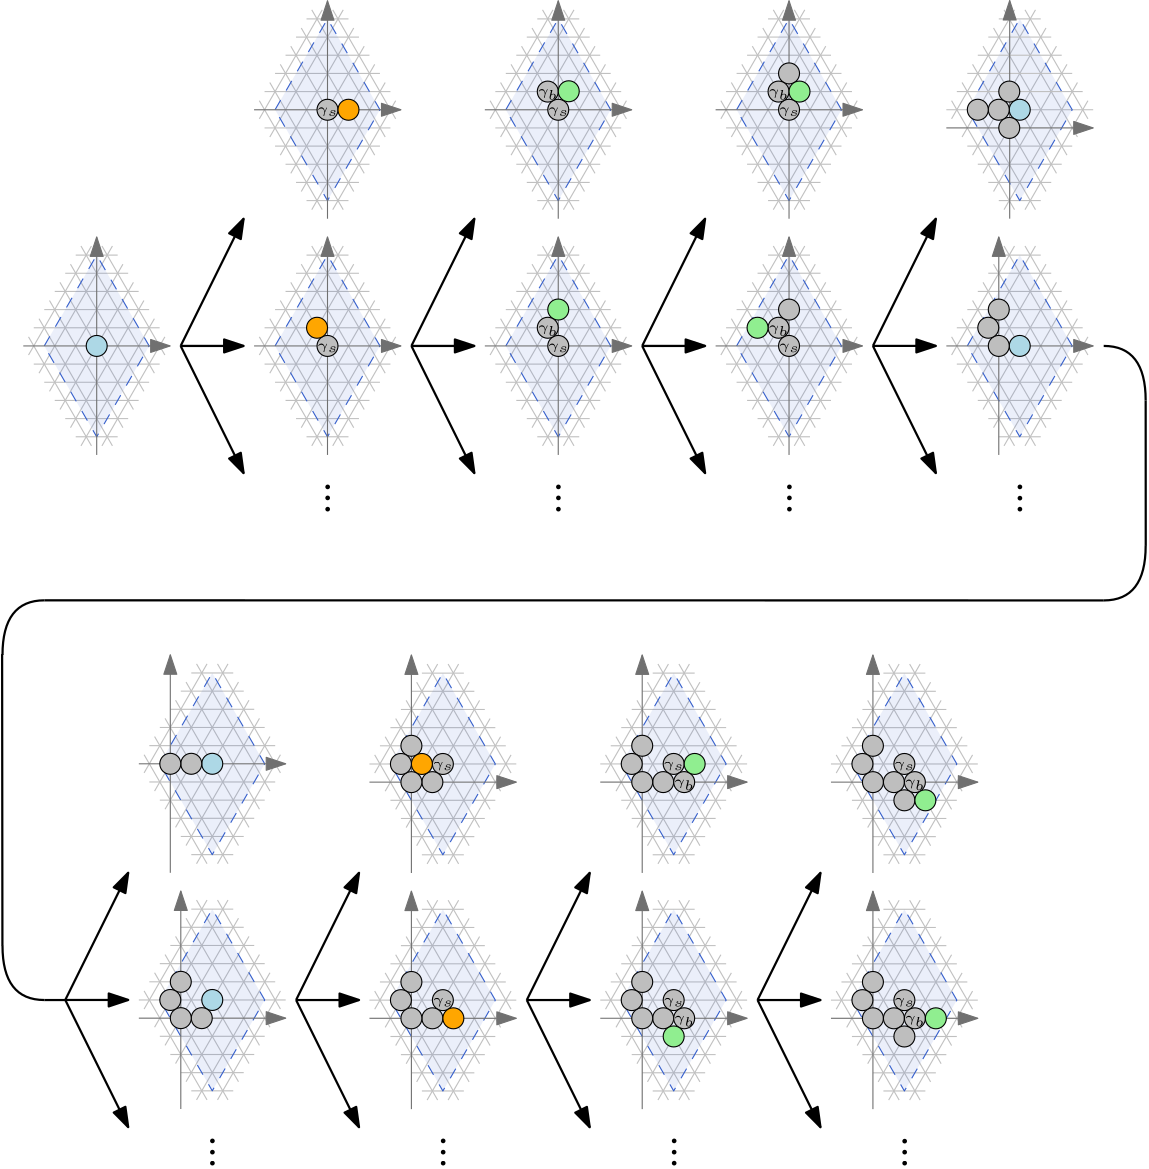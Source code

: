 <?xml version="1.0"?>
<!DOCTYPE ipe SYSTEM "ipe.dtd">
<ipe version="70218" creator="Ipe 7.2.23">
<info created="D:20220918153104" modified="D:20230206225046"/>
<preamble>\usepackage{amsmath}
\usepackage{amssymb}
</preamble>
<ipestyle name="basic">
<symbol name="arrow/arc(spx)">
<path stroke="sym-stroke" fill="sym-stroke" pen="sym-pen">
0 0 m
-1 0.333 l
-1 -0.333 l
h
</path>
</symbol>
<symbol name="arrow/farc(spx)">
<path stroke="sym-stroke" fill="white" pen="sym-pen">
0 0 m
-1 0.333 l
-1 -0.333 l
h
</path>
</symbol>
<symbol name="arrow/ptarc(spx)">
<path stroke="sym-stroke" fill="sym-stroke" pen="sym-pen">
0 0 m
-1 0.333 l
-0.8 0 l
-1 -0.333 l
h
</path>
</symbol>
<symbol name="arrow/fptarc(spx)">
<path stroke="sym-stroke" fill="white" pen="sym-pen">
0 0 m
-1 0.333 l
-0.8 0 l
-1 -0.333 l
h
</path>
</symbol>
<symbol name="mark/circle(sx)" transformations="translations">
<path fill="sym-stroke">
0.6 0 0 0.6 0 0 e
0.4 0 0 0.4 0 0 e
</path>
</symbol>
<symbol name="mark/disk(sx)" transformations="translations">
<path fill="sym-stroke">
0.6 0 0 0.6 0 0 e
</path>
</symbol>
<symbol name="mark/fdisk(sfx)" transformations="translations">
<group>
<path fill="sym-fill">
0.5 0 0 0.5 0 0 e
</path>
<path fill="sym-stroke" fillrule="eofill">
0.6 0 0 0.6 0 0 e
0.4 0 0 0.4 0 0 e
</path>
</group>
</symbol>
<symbol name="mark/box(sx)" transformations="translations">
<path fill="sym-stroke" fillrule="eofill">
-0.6 -0.6 m
0.6 -0.6 l
0.6 0.6 l
-0.6 0.6 l
h
-0.4 -0.4 m
0.4 -0.4 l
0.4 0.4 l
-0.4 0.4 l
h
</path>
</symbol>
<symbol name="mark/square(sx)" transformations="translations">
<path fill="sym-stroke">
-0.6 -0.6 m
0.6 -0.6 l
0.6 0.6 l
-0.6 0.6 l
h
</path>
</symbol>
<symbol name="mark/fsquare(sfx)" transformations="translations">
<group>
<path fill="sym-fill">
-0.5 -0.5 m
0.5 -0.5 l
0.5 0.5 l
-0.5 0.5 l
h
</path>
<path fill="sym-stroke" fillrule="eofill">
-0.6 -0.6 m
0.6 -0.6 l
0.6 0.6 l
-0.6 0.6 l
h
-0.4 -0.4 m
0.4 -0.4 l
0.4 0.4 l
-0.4 0.4 l
h
</path>
</group>
</symbol>
<symbol name="mark/cross(sx)" transformations="translations">
<group>
<path fill="sym-stroke">
-0.43 -0.57 m
0.57 0.43 l
0.43 0.57 l
-0.57 -0.43 l
h
</path>
<path fill="sym-stroke">
-0.43 0.57 m
0.57 -0.43 l
0.43 -0.57 l
-0.57 0.43 l
h
</path>
</group>
</symbol>
<symbol name="arrow/fnormal(spx)">
<path stroke="sym-stroke" fill="white" pen="sym-pen">
0 0 m
-1 0.333 l
-1 -0.333 l
h
</path>
</symbol>
<symbol name="arrow/pointed(spx)">
<path stroke="sym-stroke" fill="sym-stroke" pen="sym-pen">
0 0 m
-1 0.333 l
-0.8 0 l
-1 -0.333 l
h
</path>
</symbol>
<symbol name="arrow/fpointed(spx)">
<path stroke="sym-stroke" fill="white" pen="sym-pen">
0 0 m
-1 0.333 l
-0.8 0 l
-1 -0.333 l
h
</path>
</symbol>
<symbol name="arrow/linear(spx)">
<path stroke="sym-stroke" pen="sym-pen">
-1 0.333 m
0 0 l
-1 -0.333 l
</path>
</symbol>
<symbol name="arrow/fdouble(spx)">
<path stroke="sym-stroke" fill="white" pen="sym-pen">
0 0 m
-1 0.333 l
-1 -0.333 l
h
-1 0 m
-2 0.333 l
-2 -0.333 l
h
</path>
</symbol>
<symbol name="arrow/double(spx)">
<path stroke="sym-stroke" fill="sym-stroke" pen="sym-pen">
0 0 m
-1 0.333 l
-1 -0.333 l
h
-1 0 m
-2 0.333 l
-2 -0.333 l
h
</path>
</symbol>
<symbol name="arrow/mid-normal(spx)">
<path stroke="sym-stroke" fill="sym-stroke" pen="sym-pen">
0.5 0 m
-0.5 0.333 l
-0.5 -0.333 l
h
</path>
</symbol>
<symbol name="arrow/mid-fnormal(spx)">
<path stroke="sym-stroke" fill="white" pen="sym-pen">
0.5 0 m
-0.5 0.333 l
-0.5 -0.333 l
h
</path>
</symbol>
<symbol name="arrow/mid-pointed(spx)">
<path stroke="sym-stroke" fill="sym-stroke" pen="sym-pen">
0.5 0 m
-0.5 0.333 l
-0.3 0 l
-0.5 -0.333 l
h
</path>
</symbol>
<symbol name="arrow/mid-fpointed(spx)">
<path stroke="sym-stroke" fill="white" pen="sym-pen">
0.5 0 m
-0.5 0.333 l
-0.3 0 l
-0.5 -0.333 l
h
</path>
</symbol>
<symbol name="arrow/mid-double(spx)">
<path stroke="sym-stroke" fill="sym-stroke" pen="sym-pen">
1 0 m
0 0.333 l
0 -0.333 l
h
0 0 m
-1 0.333 l
-1 -0.333 l
h
</path>
</symbol>
<symbol name="arrow/mid-fdouble(spx)">
<path stroke="sym-stroke" fill="white" pen="sym-pen">
1 0 m
0 0.333 l
0 -0.333 l
h
0 0 m
-1 0.333 l
-1 -0.333 l
h
</path>
</symbol>
<anglesize name="22.5 deg" value="22.5"/>
<anglesize name="30 deg" value="30"/>
<anglesize name="45 deg" value="45"/>
<anglesize name="60 deg" value="60"/>
<anglesize name="90 deg" value="90"/>
<arrowsize name="large" value="10"/>
<arrowsize name="small" value="5"/>
<arrowsize name="tiny" value="3"/>
<color name="blue" value="0 0 1"/>
<color name="brown" value="0.647 0.165 0.165"/>
<color name="darkblue" value="0 0 0.545"/>
<color name="darkcyan" value="0 0.545 0.545"/>
<color name="darkgray" value="0.663"/>
<color name="darkgreen" value="0 0.392 0"/>
<color name="darkmagenta" value="0.545 0 0.545"/>
<color name="darkorange" value="1 0.549 0"/>
<color name="darkred" value="0.545 0 0"/>
<color name="gold" value="1 0.843 0"/>
<color name="gray" value="0.745"/>
<color name="green" value="0 1 0"/>
<color name="lightblue" value="0.678 0.847 0.902"/>
<color name="lightcyan" value="0.878 1 1"/>
<color name="lightgray" value="0.827"/>
<color name="lightgreen" value="0.565 0.933 0.565"/>
<color name="lightyellow" value="1 1 0.878"/>
<color name="navy" value="0 0 0.502"/>
<color name="orange" value="1 0.647 0"/>
<color name="pink" value="1 0.753 0.796"/>
<color name="purple" value="0.627 0.125 0.941"/>
<color name="red" value="1 0 0"/>
<color name="seagreen" value="0.18 0.545 0.341"/>
<color name="turquoise" value="0.251 0.878 0.816"/>
<color name="violet" value="0.933 0.51 0.933"/>
<color name="yellow" value="1 1 0"/>
<dashstyle name="dash dot dotted" value="[4 2 1 2 1 2] 0"/>
<dashstyle name="dash dotted" value="[4 2 1 2] 0"/>
<dashstyle name="dashed" value="[4] 0"/>
<dashstyle name="dotted" value="[1 3] 0"/>
<gridsize name="10 pts (~3.5 mm)" value="10"/>
<gridsize name="14 pts (~5 mm)" value="14"/>
<gridsize name="16 pts (~6 mm)" value="16"/>
<gridsize name="20 pts (~7 mm)" value="20"/>
<gridsize name="28 pts (~10 mm)" value="28"/>
<gridsize name="32 pts (~12 mm)" value="32"/>
<gridsize name="4 pts" value="4"/>
<gridsize name="56 pts (~20 mm)" value="56"/>
<gridsize name="8 pts (~3 mm)" value="8"/>
<opacity name="10%" value="0.1"/>
<opacity name="30%" value="0.3"/>
<opacity name="50%" value="0.5"/>
<opacity name="75%" value="0.75"/>
<pen name="fat" value="1.2"/>
<pen name="heavier" value="0.8"/>
<pen name="ultrafat" value="2"/>
<symbolsize name="large" value="5"/>
<symbolsize name="small" value="2"/>
<symbolsize name="tiny" value="1.1"/>
<textsize name="Huge" value="\Huge"/>
<textsize name="LARGE" value="\LARGE"/>
<textsize name="Large" value="\Large"/>
<textsize name="footnote" value="\footnotesize"/>
<textsize name="huge" value="\huge"/>
<textsize name="large" value="\large"/>
<textsize name="small" value="\small"/>
<textsize name="tiny" value="\tiny"/>
<textstyle name="center" begin="\begin{center}" end="\end{center}"/>
<textstyle name="item" begin="\begin{itemize}\item{}" end="\end{itemize}"/>
<textstyle name="itemize" begin="\begin{itemize}" end="\end{itemize}"/>
<tiling name="falling" angle="-60" step="4" width="1"/>
<tiling name="rising" angle="30" step="4" width="1"/>
</ipestyle>
<page>
<layer name="alpha"/>
<layer name="fundament"/>
<layer name="greygrid"/>
<layer name="kappa"/>
<layer name="fun_marks"/>
<layer name="GRID"/>
<layer name="graph_order"/>
<view layers="alpha fundament greygrid" active="alpha"/>
<path layer="greygrid" matrix="0.275352 0 0 0.233456 394.516 650.2" stroke="0.753" fill="lightblue">
200 484.974 m
392 484.974 l
</path>
<path matrix="0.236004 0 0 0.236004 406.164 642.423" stroke="0.753" fill="lightblue">
216 457.261 m
376 457.261 l
</path>
<path matrix="0.236004 0 0 0.236004 406.164 642.423" stroke="0.753" fill="lightblue">
232 429.549 m
360 429.549 l
</path>
<path matrix="0.236004 0 0 0.236004 406.164 642.423" stroke="0.753" fill="lightblue">
248 401.836 m
344 401.836 l
</path>
<path matrix="0.236004 0 0 0.236004 406.164 642.423" stroke="0.753" fill="lightblue">
264 374.123 m
328 374.123 l
</path>
<path matrix="0.236004 0 0 0.236004 406.164 642.423" stroke="0.753" fill="lightblue">
192 526.543 m
288 360.267 l
</path>
<path matrix="0.236004 0 0 0.236004 406.164 642.423" stroke="0.753" fill="lightblue">
208 554.256 m
320 360.267 l
</path>
<path matrix="0.236004 0 0 0.236004 406.164 642.423" stroke="0.753" fill="lightblue">
224 581.969 m
336 387.979 l
</path>
<path matrix="0.236004 0 0 0.236004 406.164 642.423" stroke="0.753" fill="lightblue">
240 609.682 m
352 415.692 l
</path>
<path matrix="0.236004 0 0 0.236004 406.164 642.423" stroke="0.753" fill="lightblue">
256 637.395 m
368 443.405 l
</path>
<path matrix="0.236004 0 0 0.236004 406.164 642.423" stroke="0.753" fill="lightblue">
272 665.108 m
384 471.118 l
</path>
<path matrix="0.236004 0 0 0.236004 406.164 642.423" stroke="0.753" fill="lightblue">
384 554.256 m
272 360.267 l
</path>
<path matrix="0.236004 0 0 0.236004 406.164 642.423" stroke="0.753" fill="lightblue">
368 581.969 m
256 387.979 l
</path>
<path matrix="0.236004 0 0 0.236004 406.164 642.423" stroke="0.753" fill="lightblue">
352 609.682 m
240 415.692 l
</path>
<path matrix="0.236004 0 0 0.236004 406.164 642.423" stroke="0.753" fill="lightblue">
336 637.395 m
224 443.405 l
</path>
<path matrix="0.236004 0 0 0.236004 406.164 642.423" stroke="0.753" fill="lightblue">
304 665.108 m
400 498.831 l
</path>
<path matrix="0.236004 0 0 0.236004 406.164 642.423" stroke="0.753" fill="lightblue">
320 665.108 m
208 471.118 l
</path>
<path matrix="0.236004 0 0 0.236004 406.164 642.423" stroke="0.753" fill="lightblue">
288 665.108 m
192 498.831 l
</path>
<path matrix="0.236004 0 0 0.236004 406.164 642.423" stroke="0.753" fill="lightblue">
400 526.543 m
304 360.267 l
</path>
<path matrix="0.236004 0 0 0.236004 406.164 642.423" stroke="0.753" fill="lightblue">
264 651.251 m
328 651.251 l
</path>
<path layer="alpha" matrix="0.236004 0 0 0.236004 406.164 642.423" stroke="0.204 0.369 0.796" fill="0.204 0.369 0.796" dash="dashed" opacity="10%" stroke-opacity="opaque">
216 512.687 m
296 651.251 l
376 512.687 l
296 374.123 l
h
</path>
<use layer="fun_marks" matrix="0.3 0 0 0.3 406.563 630.954" name="mark/disk(sx)" pos="280 595.825" size="normal" stroke="black"/>
<use matrix="0.3 0 0 0.3 406.563 630.954" name="mark/disk(sx)" pos="296 623.538" size="normal" stroke="black"/>
<use matrix="0.3 0 0 0.3 406.563 630.954" name="mark/disk(sx)" pos="312 595.825" size="normal" stroke="black"/>
<use matrix="0.3 0 0 0.3 406.563 630.954" name="mark/disk(sx)" pos="296 568.113" size="normal" stroke="black"/>
<use matrix="0.3 0 0 0.3 406.563 630.954" name="mark/disk(sx)" pos="312 540.4" size="normal" stroke="black"/>
<use matrix="0.3 0 0 0.3 406.563 630.954" name="mark/disk(sx)" pos="328 568.113" size="normal" stroke="black"/>
<use matrix="0.3 0 0 0.3 406.563 630.954" name="mark/disk(sx)" pos="344 540.4" size="normal" stroke="black"/>
<use matrix="0.3 0 0 0.3 406.563 630.954" name="mark/disk(sx)" pos="360 512.687" size="normal" stroke="black"/>
<use matrix="0.3 0 0 0.3 406.563 630.954" name="mark/disk(sx)" pos="328 512.687" size="normal" stroke="black"/>
<use matrix="0.3 0 0 0.3 406.563 630.954" name="mark/disk(sx)" pos="344 484.974" size="normal" stroke="black"/>
<use matrix="0.3 0 0 0.3 406.563 630.954" name="mark/disk(sx)" pos="328 457.261" size="normal" stroke="black"/>
<use matrix="0.3 0 0 0.3 406.563 630.954" name="mark/disk(sx)" pos="312 484.974" size="normal" stroke="black"/>
<use matrix="0.3 0 0 0.3 406.563 630.954" name="mark/disk(sx)" pos="296 457.261" size="normal" stroke="black"/>
<use matrix="0.3 0 0 0.3 406.563 630.954" name="mark/disk(sx)" pos="312 429.549" size="normal" stroke="black"/>
<use matrix="0.3 0 0 0.3 406.563 630.954" name="mark/disk(sx)" pos="296 401.836" size="normal" stroke="black"/>
<use matrix="0.3 0 0 0.3 406.563 630.954" name="mark/disk(sx)" pos="280 429.549" size="normal" stroke="black"/>
<use matrix="0.3 0 0 0.3 406.563 630.954" name="mark/disk(sx)" pos="264 457.261" size="normal" stroke="black"/>
<use matrix="0.3 0 0 0.3 406.563 630.954" name="mark/disk(sx)" pos="248 484.974" size="normal" stroke="black"/>
<use matrix="0.3 0 0 0.3 396.963 647.582" name="mark/disk(sx)" pos="280 484.974" size="normal" stroke="black"/>
<use matrix="0.6 0 0 0.6 423.263 365.85" name="mark/disk(sx)" pos="104.157 725.904" size="normal" stroke="black"/>
<path layer="alpha" matrix="0.786687 0 0 1.10135 86.3291 -66.8635" stroke="black" pen="heavier" arrow="normal/normal">
111.374 676.676 m
140.174 718.245 l
</path>
<path matrix="0.786679 0 0 0.786679 86.3297 146.065" stroke="black" pen="heavier" arrow="normal/normal">
111.374 676.676 m
140.173 676.676 l
</path>
<path matrix="0.786679 0 0 1.10135 86.3295 -66.8627" stroke="black" pen="heavier" arrow="normal/normal">
111.374 676.675 m
140.174 635.106 l
</path>
<path matrix="0.786687 0 0 1.10135 169.403 -66.8635" stroke="black" pen="heavier" arrow="normal/normal">
111.374 676.676 m
140.174 718.245 l
</path>
<path matrix="0.786679 0 0 0.786679 169.404 146.066" stroke="black" pen="heavier" arrow="normal/normal">
111.374 676.676 m
140.173 676.676 l
</path>
<path matrix="0.786679 0 0 1.10135 169.403 -66.8627" stroke="black" pen="heavier" arrow="normal/normal">
111.374 676.675 m
140.174 635.106 l
</path>
<path matrix="0.786687 0 0 1.10135 252.476 -66.8635" stroke="black" pen="heavier" arrow="normal/normal">
111.374 676.676 m
140.174 718.245 l
</path>
<path matrix="0.786679 0 0 0.786679 252.477 146.065" stroke="black" pen="heavier" arrow="normal/normal">
111.374 676.676 m
140.173 676.676 l
</path>
<path matrix="0.786679 0 0 1.10135 252.476 -66.8627" stroke="black" pen="heavier" arrow="normal/normal">
111.374 676.675 m
140.174 635.106 l
</path>
<path matrix="0.786687 0 0 1.10135 335.543 -66.8588" stroke="black" pen="heavier" arrow="normal/normal">
111.374 676.676 m
140.174 718.245 l
</path>
<path matrix="0.786679 0 0 0.786679 335.543 146.07" stroke="black" pen="heavier" arrow="normal/normal">
111.374 676.676 m
140.173 676.676 l
</path>
<path matrix="0.786679 0 0 1.10135 335.543 -66.858" stroke="black" pen="heavier" arrow="normal/normal">
111.374 676.675 m
140.174 635.106 l
</path>
<path matrix="0.786687 0 0 1.10135 127.884 -302.331" stroke="black" pen="heavier" arrow="normal/normal">
111.374 676.676 m
140.174 718.245 l
</path>
<path matrix="0.786679 0 0 0.786679 127.885 -89.4026" stroke="black" pen="heavier" arrow="normal/normal">
111.374 676.676 m
140.173 676.676 l
</path>
<path matrix="0.786679 0 0 1.10135 127.884 -302.331" stroke="black" pen="heavier" arrow="normal/normal">
111.374 676.675 m
140.174 635.106 l
</path>
<path matrix="0.786687 0 0 1.10135 210.936 -302.344" stroke="black" pen="heavier" arrow="normal/normal">
111.374 676.676 m
140.174 718.245 l
</path>
<path matrix="0.786679 0 0 0.786679 210.937 -89.4152" stroke="black" pen="heavier" arrow="normal/normal">
111.374 676.676 m
140.173 676.676 l
</path>
<path matrix="0.786679 0 0 1.10135 210.937 -302.343" stroke="black" pen="heavier" arrow="normal/normal">
111.374 676.675 m
140.174 635.106 l
</path>
<path matrix="0.786687 0 0 1.10135 294.01 -302.344" stroke="black" pen="heavier" arrow="normal/normal">
111.374 676.676 m
140.174 718.245 l
</path>
<path matrix="0.786679 0 0 0.786679 294.01 -89.4152" stroke="black" pen="heavier" arrow="normal/normal">
111.374 676.676 m
140.173 676.676 l
</path>
<path matrix="0.786679 0 0 1.10135 294.01 -302.343" stroke="black" pen="heavier" arrow="normal/normal">
111.374 676.675 m
140.174 635.106 l
</path>
<path matrix="0.786687 0 0 1.10135 44.7892 -302.309" stroke="black" pen="heavier" arrow="normal/normal">
111.374 676.676 m
140.174 718.245 l
</path>
<path matrix="0.786679 0 0 0.786679 44.7897 -89.3798" stroke="black" pen="heavier" arrow="normal/normal">
111.374 676.676 m
140.173 676.676 l
</path>
<path matrix="0.786679 0 0 1.10135 44.7895 -302.308" stroke="black" pen="heavier" arrow="normal/normal">
111.374 676.675 m
140.174 635.106 l
</path>
<path matrix="0.786679 0 0 0.786679 86.3297 146.065" stroke="black" pen="heavier">
533.783 676.681 m
552.983 676.681
552.983 651.739 c
</path>
<path matrix="0.785368 0 0 -0.788889 87.0543 1120.6" stroke="black" pen="heavier">
533.783 676.681 m
552.983 676.681
552.983 651.739 c
</path>
<path matrix="-0.78533 0 0 0.788889 544.084 52.9839" stroke="black" pen="heavier">
533.783 676.681 m
552.983 676.681
552.983 651.739 c
</path>
<path matrix="-0.785329 0 0 -0.784465 544.083 973.754" stroke="black" pen="heavier">
533.783 676.681 m
552.983 676.681
552.983 651.739 c
</path>
<path matrix="0.786679 0 0 0.786679 86.3297 146.065" stroke="black" pen="heavier">
552.983 651.739 m
553.015 585.158 l
</path>
<path matrix="0.786679 0 0 0.786679 86.3297 146.065" stroke="black" pen="heavier">
533.815 560.217 m
49.0141 560.261 l
</path>
<path matrix="0.786679 0 0 0.786679 86.3297 146.065" stroke="black" pen="heavier">
29.672 535.63 m
29.8089 402.103 l
</path>
<path matrix="0.786679 0 0 0.786679 86.3297 146.065" stroke="black" pen="heavier">
49.0143 377.357 m
58.6142 377.357 l
</path>
<path layer="greygrid" matrix="0.236004 0 0 0.236004 73.8634 557.395" stroke="0.753" fill="lightblue">
248 623.538 m
344 623.538 l
</path>
<path matrix="0.236004 0 0 0.236004 73.8634 557.395" stroke="0.753" fill="lightblue">
232 595.825 m
360 595.825 l
</path>
<path matrix="0.236004 0 0 0.236004 73.8634 557.395" stroke="0.753" fill="lightblue">
216 568.113 m
376 568.113 l
</path>
<path matrix="0.236004 0 0 0.236004 73.8634 557.395" stroke="0.753" fill="lightblue">
200 540.4 m
392 540.4 l
</path>
<path matrix="0.236004 0 0 0.236004 73.8634 557.395" stroke="0.753" fill="lightblue">
200 484.974 m
392 484.974 l
</path>
<path matrix="0.236004 0 0 0.236004 73.8634 557.395" stroke="0.753" fill="lightblue">
216 457.261 m
376 457.261 l
</path>
<path matrix="0.236004 0 0 0.236004 73.8634 557.395" stroke="0.753" fill="lightblue">
232 429.549 m
360 429.549 l
</path>
<path matrix="0.236004 0 0 0.236004 73.8634 557.395" stroke="0.753" fill="lightblue">
248 401.836 m
344 401.836 l
</path>
<path matrix="0.236004 0 0 0.236004 73.8634 557.395" stroke="0.753" fill="lightblue">
264 374.123 m
328 374.123 l
</path>
<path matrix="0.236004 0 0 0.236004 73.8634 557.395" stroke="0.753" fill="lightblue">
192 526.543 m
288 360.267 l
</path>
<path matrix="0.236004 0 0 0.236004 73.8634 557.395" stroke="0.753" fill="lightblue">
208 554.256 m
320 360.267 l
</path>
<path matrix="0.236004 0 0 0.236004 73.8634 557.395" stroke="0.753" fill="lightblue">
224 581.969 m
336 387.979 l
</path>
<path matrix="0.236004 0 0 0.236004 73.8634 557.395" stroke="0.753" fill="lightblue">
240 609.682 m
352 415.692 l
</path>
<path matrix="0.236004 0 0 0.236004 73.8634 557.395" stroke="0.753" fill="lightblue">
256 637.395 m
368 443.405 l
</path>
<path matrix="0.236004 0 0 0.236004 73.8634 557.395" stroke="0.753" fill="lightblue">
272 665.108 m
384 471.118 l
</path>
<path matrix="0.236004 0 0 0.236004 73.8634 557.395" stroke="0.753" fill="lightblue">
384 554.256 m
272 360.267 l
</path>
<path matrix="0.236004 0 0 0.236004 73.8634 557.395" stroke="0.753" fill="lightblue">
368 581.969 m
256 387.979 l
</path>
<path matrix="0.236004 0 0 0.236004 73.8634 557.395" stroke="0.753" fill="lightblue">
352 609.682 m
240 415.692 l
</path>
<path matrix="0.236004 0 0 0.236004 73.8634 557.395" stroke="0.753" fill="lightblue">
336 637.395 m
224 443.405 l
</path>
<path matrix="0.236004 0 0 0.236004 73.8634 557.395" stroke="0.753" fill="lightblue">
304 665.108 m
400 498.831 l
</path>
<path matrix="0.236004 0 0 0.236004 73.8634 557.395" stroke="0.753" fill="lightblue">
320 665.108 m
208 471.118 l
</path>
<path matrix="0.236004 0 0 0.236004 73.8634 557.395" stroke="0.753" fill="lightblue">
288 665.108 m
192 498.831 l
</path>
<path matrix="0.236004 0 0 0.236004 73.8634 557.395" stroke="0.753" fill="lightblue">
400 526.543 m
304 360.267 l
</path>
<path matrix="0.236004 0 0 0.236004 73.8634 557.395" stroke="0.753" fill="lightblue">
264 651.251 m
328 651.251 l
</path>
<group layer="GRID" matrix="0.3 0 0 0.3 32.1735 589.38">
<path stroke="black">
0 0 m
595 0 l
</path>
<path stroke="black">
0 13.8564 m
595 13.8564 l
</path>
<path stroke="black">
0 27.7128 m
595 27.7128 l
</path>
<path stroke="black">
0 41.5692 m
595 41.5692 l
</path>
<path stroke="black">
0 55.4256 m
595 55.4256 l
</path>
<path stroke="black">
0 69.282 m
595 69.282 l
</path>
<path stroke="black">
0 83.1384 m
595 83.1384 l
</path>
<path stroke="black">
0 96.9948 m
595 96.9948 l
</path>
<path stroke="black">
0 110.851 m
595 110.851 l
</path>
<path stroke="black">
0 124.708 m
595 124.708 l
</path>
<path stroke="black">
0 138.564 m
595 138.564 l
</path>
<path stroke="black">
0 152.42 m
595 152.42 l
</path>
<path stroke="black">
0 166.277 m
595 166.277 l
</path>
<path stroke="black">
0 180.133 m
595 180.133 l
</path>
<path stroke="black">
0 193.99 m
595 193.99 l
</path>
<path stroke="black">
0 207.846 m
595 207.846 l
</path>
<path stroke="black">
0 221.703 m
595 221.703 l
</path>
<path stroke="black">
0 235.559 m
595 235.559 l
</path>
<path stroke="black">
0 249.415 m
595 249.415 l
</path>
<path stroke="black">
0 263.272 m
595 263.272 l
</path>
<path stroke="black">
0 277.128 m
595 277.128 l
</path>
<path stroke="black">
0 290.985 m
595 290.985 l
</path>
<path stroke="black">
0 304.841 m
595 304.841 l
</path>
<path stroke="black">
0 318.697 m
595 318.697 l
</path>
<path stroke="black">
0 332.554 m
595 332.554 l
</path>
<path stroke="black">
0 346.41 m
595 346.41 l
</path>
<path stroke="black">
0 360.267 m
595 360.267 l
</path>
<path stroke="black">
0 374.123 m
595 374.123 l
</path>
<path stroke="black">
0 387.979 m
595 387.979 l
</path>
<path stroke="black">
0 401.836 m
595 401.836 l
</path>
<path stroke="black">
0 415.692 m
595 415.692 l
</path>
<path stroke="black">
0 429.549 m
595 429.549 l
</path>
<path stroke="black">
0 443.405 m
595 443.405 l
</path>
<path stroke="black">
0 457.261 m
595 457.261 l
</path>
<path stroke="black">
0 471.118 m
595 471.118 l
</path>
<path stroke="black">
0 484.974 m
595 484.974 l
</path>
<path stroke="black">
0 498.831 m
595 498.831 l
</path>
<path stroke="black">
0 512.687 m
595 512.687 l
</path>
<path stroke="black">
0 526.543 m
595 526.543 l
</path>
<path stroke="black">
0 540.4 m
595 540.4 l
</path>
<path stroke="black">
0 554.256 m
595 554.256 l
</path>
<path stroke="black">
0 568.113 m
595 568.113 l
</path>
<path stroke="black">
0 581.969 m
595 581.969 l
</path>
<path stroke="black">
0 595.825 m
595 595.825 l
</path>
<path stroke="black">
0 609.682 m
595 609.682 l
</path>
<path stroke="black">
0 623.538 m
595 623.538 l
</path>
<path stroke="black">
0 637.395 m
595 637.395 l
</path>
<path stroke="black">
0 651.251 m
595 651.251 l
</path>
<path stroke="black">
0 665.108 m
595 665.108 l
</path>
<path stroke="black">
0 678.964 m
595 678.964 l
</path>
<path stroke="black">
0 692.82 m
595 692.82 l
</path>
<path stroke="black">
0 706.677 m
595 706.677 l
</path>
<path stroke="black">
0 720.533 m
595 720.533 l
</path>
<path stroke="black">
0 734.39 m
595 734.39 l
</path>
<path stroke="black">
0 748.246 m
595 748.246 l
</path>
<path stroke="black">
0 762.102 m
595 762.102 l
</path>
<path stroke="black">
0 775.959 m
595 775.959 l
</path>
<path stroke="black">
0 789.815 m
595 789.815 l
</path>
<path stroke="black">
0 803.672 m
595 803.672 l
</path>
<path stroke="black">
0 817.528 m
595 817.528 l
</path>
<path stroke="black">
0 831.384 m
595 831.384 l
</path>
<path stroke="black">
0 0 m
486.129 842 l
</path>
<path stroke="black">
16 0 m
502.129 842 l
</path>
<path stroke="black">
32 0 m
518.129 842 l
</path>
<path stroke="black">
48 0 m
534.129 842 l
</path>
<path stroke="black">
64 0 m
550.129 842 l
</path>
<path stroke="black">
80 0 m
566.129 842 l
</path>
<path stroke="black">
96 0 m
582.129 842 l
</path>
<path stroke="black">
112 0 m
595 836.581 l
</path>
<path stroke="black">
128 0 m
595 808.868 l
</path>
<path stroke="black">
144 0 m
595 781.155 l
</path>
<path stroke="black">
160 0 m
595 753.442 l
</path>
<path stroke="black">
176 0 m
595 725.729 l
</path>
<path stroke="black">
192 0 m
595 698.016 l
</path>
<path stroke="black">
208 0 m
595 670.304 l
</path>
<path stroke="black">
224 0 m
595 642.591 l
</path>
<path stroke="black">
240 0 m
595 614.878 l
</path>
<path stroke="black">
256 0 m
595 587.165 l
</path>
<path stroke="black">
272 0 m
595 559.452 l
</path>
<path stroke="black">
288 0 m
595 531.74 l
</path>
<path stroke="black">
304 0 m
595 504.027 l
</path>
<path stroke="black">
320 0 m
595 476.314 l
</path>
<path stroke="black">
336 0 m
595 448.601 l
</path>
<path stroke="black">
352 0 m
595 420.888 l
</path>
<path stroke="black">
368 0 m
595 393.176 l
</path>
<path stroke="black">
384 0 m
595 365.463 l
</path>
<path stroke="black">
400 0 m
595 337.75 l
</path>
<path stroke="black">
416 0 m
595 310.037 l
</path>
<path stroke="black">
432 0 m
595 282.324 l
</path>
<path stroke="black">
448 0 m
595 254.611 l
</path>
<path stroke="black">
464 0 m
595 226.899 l
</path>
<path stroke="black">
480 0 m
595 199.186 l
</path>
<path stroke="black">
496 0 m
595 171.473 l
</path>
<path stroke="black">
512 0 m
595 143.76 l
</path>
<path stroke="black">
528 0 m
595 116.047 l
</path>
<path stroke="black">
544 0 m
595 88.3346 l
</path>
<path stroke="black">
560 0 m
595 60.6218 l
</path>
<path stroke="black">
576 0 m
595 32.909 l
</path>
<path stroke="black">
592 0 m
595 5.19615 l
</path>
<path stroke="black">
0 0 m
0 0 l
</path>
<path stroke="black">
0 27.7128 m
16 0 l
</path>
<path stroke="black">
0 55.4256 m
32 0 l
</path>
<path stroke="black">
0 83.1384 m
48 0 l
</path>
<path stroke="black">
0 110.851 m
64 0 l
</path>
<path stroke="black">
0 138.564 m
80 0 l
</path>
<path stroke="black">
0 166.277 m
96 0 l
</path>
<path stroke="black">
0 193.99 m
112 0 l
</path>
<path stroke="black">
0 221.703 m
128 0 l
</path>
<path stroke="black">
0 249.415 m
144 0 l
</path>
<path stroke="black">
0 277.128 m
160 0 l
</path>
<path stroke="black">
0 304.841 m
176 0 l
</path>
<path stroke="black">
0 332.554 m
192 0 l
</path>
<path stroke="black">
0 360.267 m
208 0 l
</path>
<path stroke="black">
0 387.979 m
224 0 l
</path>
<path stroke="black">
0 415.692 m
240 0 l
</path>
<path stroke="black">
0 443.405 m
256 0 l
</path>
<path stroke="black">
0 471.118 m
272 0 l
</path>
<path stroke="black">
0 498.831 m
288 0 l
</path>
<path stroke="black">
0 526.543 m
304 0 l
</path>
<path stroke="black">
0 554.256 m
320 0 l
</path>
<path stroke="black">
0 581.969 m
336 0 l
</path>
<path stroke="black">
0 609.682 m
352 0 l
</path>
<path stroke="black">
0 637.395 m
368 0 l
</path>
<path stroke="black">
0 665.108 m
384 0 l
</path>
<path stroke="black">
0 692.82 m
400 0 l
</path>
<path stroke="black">
0 720.533 m
416 0 l
</path>
<path stroke="black">
0 748.246 m
432 0 l
</path>
<path stroke="black">
0 775.959 m
448 0 l
</path>
<path stroke="black">
0 803.672 m
464 0 l
</path>
<path stroke="black">
0 831.384 m
480 0 l
</path>
<path stroke="black">
9.87107 842 m
496 0 l
</path>
<path stroke="black">
25.8711 842 m
512 0 l
</path>
<path stroke="black">
41.8711 842 m
528 0 l
</path>
<path stroke="black">
57.8711 842 m
544 0 l
</path>
<path stroke="black">
73.8711 842 m
560 0 l
</path>
<path stroke="black">
89.8711 842 m
576 0 l
</path>
<path stroke="black">
105.871 842 m
592 0 l
</path>
<path stroke="black">
121.871 842 m
595 22.5167 l
</path>
<path stroke="black">
137.871 842 m
595 50.2295 l
</path>
<path stroke="black">
153.871 842 m
595 77.9423 l
</path>
<path stroke="black">
169.871 842 m
595 105.655 l
</path>
<path stroke="black">
185.871 842 m
595 133.368 l
</path>
<path stroke="black">
201.871 842 m
595 161.081 l
</path>
<path stroke="black">
217.871 842 m
595 188.794 l
</path>
<path stroke="black">
233.871 842 m
595 216.506 l
</path>
<path stroke="black">
249.871 842 m
595 244.219 l
</path>
<path stroke="black">
265.871 842 m
595 271.932 l
</path>
<path stroke="black">
281.871 842 m
595 299.645 l
</path>
<path stroke="black">
297.871 842 m
595 327.358 l
</path>
<path stroke="black">
313.871 842 m
595 355.07 l
</path>
<path stroke="black">
329.871 842 m
595 382.783 l
</path>
<path stroke="black">
345.871 842 m
595 410.496 l
</path>
<path stroke="black">
361.871 842 m
595 438.209 l
</path>
<path stroke="black">
377.871 842 m
595 465.922 l
</path>
<path stroke="black">
393.871 842 m
595 493.634 l
</path>
<path stroke="black">
409.871 842 m
595 521.347 l
</path>
<path stroke="black">
425.871 842 m
595 549.06 l
</path>
<path stroke="black">
441.871 842 m
595 576.773 l
</path>
<path stroke="black">
457.871 842 m
595 604.486 l
</path>
<path stroke="black">
473.871 842 m
595 632.199 l
</path>
<path stroke="black">
489.871 842 m
595 659.911 l
</path>
<path stroke="black">
505.871 842 m
595 687.624 l
</path>
<path stroke="black">
521.871 842 m
595 715.337 l
</path>
<path stroke="black">
537.871 842 m
595 743.05 l
</path>
<path stroke="black">
553.871 842 m
595 770.763 l
</path>
<path stroke="black">
569.871 842 m
595 798.475 l
</path>
<path stroke="black">
585.871 842 m
595 826.188 l
</path>
<path stroke="black">
0 27.7128 m
470.129 842 l
</path>
<path stroke="black">
0 55.4256 m
454.129 842 l
</path>
<path stroke="black">
0 83.1384 m
438.129 842 l
</path>
<path stroke="black">
0 110.851 m
422.129 842 l
</path>
<path stroke="black">
0 138.564 m
406.129 842 l
</path>
<path stroke="black">
0 166.277 m
390.129 842 l
</path>
<path stroke="black">
0 193.99 m
374.129 842 l
</path>
<path stroke="black">
0 221.703 m
358.129 842 l
</path>
<path stroke="black">
0 249.415 m
342.129 842 l
</path>
<path stroke="black">
0 277.128 m
326.129 842 l
</path>
<path stroke="black">
0 304.841 m
310.129 842 l
</path>
<path stroke="black">
0 332.554 m
294.129 842 l
</path>
<path stroke="black">
0 360.267 m
278.129 842 l
</path>
<path stroke="black">
0 387.979 m
262.129 842 l
</path>
<path stroke="black">
0 415.692 m
246.129 842 l
</path>
<path stroke="black">
0 443.405 m
230.129 842 l
</path>
<path stroke="black">
0 471.118 m
214.129 842 l
</path>
<path stroke="black">
0 498.831 m
198.129 842 l
</path>
<path stroke="black">
0 526.543 m
182.129 842 l
</path>
<path stroke="black">
0 554.256 m
166.129 842 l
</path>
<path stroke="black">
0 581.969 m
150.129 842 l
</path>
<path stroke="black">
0 609.682 m
134.129 842 l
</path>
<path stroke="black">
0 637.395 m
118.129 842 l
</path>
<path stroke="black">
0 665.108 m
102.129 842 l
</path>
<path stroke="black">
0 692.82 m
86.1289 842 l
</path>
<path stroke="black">
0 720.533 m
70.1289 842 l
</path>
<path stroke="black">
0 748.246 m
54.1289 842 l
</path>
<path stroke="black">
0 775.959 m
38.1289 842 l
</path>
<path stroke="black">
0 803.672 m
22.1289 842 l
</path>
<path stroke="black">
0 831.384 m
6.12893 842 l
</path>
</group>
<path layer="fundament" matrix="0.236004 0 0 0.236004 73.8634 557.395" stroke="0.204 0.369 0.796" fill="0.204 0.369 0.796" dash="dashed" opacity="10%" stroke-opacity="opaque">
216 512.687 m
296 651.251 l
376 512.687 l
296 374.123 l
h
</path>
<use layer="fun_marks" matrix="0.3 0 0 0.3 -15.8467 522.869" name="mark/disk(sx)" pos="264 568.113" size="normal" stroke="black"/>
<use matrix="0.3 0 0 0.3 -15.8467 522.869" name="mark/disk(sx)" pos="280 595.825" size="normal" stroke="black"/>
<use matrix="0.3 0 0 0.3 -15.8467 522.869" name="mark/disk(sx)" pos="296 623.538" size="normal" stroke="black"/>
<use matrix="0.3 0 0 0.3 -15.8467 522.869" name="mark/disk(sx)" pos="312 595.825" size="normal" stroke="black"/>
<use matrix="0.3 0 0 0.3 -15.8467 522.869" name="mark/disk(sx)" pos="296 568.113" size="normal" stroke="black"/>
<use matrix="0.3 0 0 0.3 -15.8467 522.869" name="mark/disk(sx)" pos="312 540.4" size="normal" stroke="black"/>
<use matrix="0.3 0 0 0.3 -15.8467 522.869" name="mark/disk(sx)" pos="328 568.113" size="normal" stroke="black"/>
<use matrix="0.3 0 0 0.3 -15.8467 522.869" name="mark/disk(sx)" pos="344 540.4" size="normal" stroke="black"/>
<use matrix="0.3 0 0 0.3 -15.8467 522.869" name="mark/disk(sx)" pos="360 512.687" size="normal" stroke="black"/>
<use matrix="0.3 0 0 0.3 -15.8467 522.869" name="mark/disk(sx)" pos="328 512.687" size="normal" stroke="black"/>
<use matrix="0.3 0 0 0.3 -15.8467 522.869" name="mark/disk(sx)" pos="344 484.974" size="normal" stroke="black"/>
<use matrix="0.3 0 0 0.3 -15.8467 522.869" name="mark/disk(sx)" pos="328 457.261" size="normal" stroke="black"/>
<use matrix="0.3 0 0 0.3 -15.8467 522.869" name="mark/disk(sx)" pos="312 484.974" size="normal" stroke="black"/>
<use matrix="0.3 0 0 0.3 -15.8467 522.869" name="mark/disk(sx)" pos="296 457.261" size="normal" stroke="black"/>
<use matrix="0.3 0 0 0.3 -15.8467 522.869" name="mark/disk(sx)" pos="312 429.549" size="normal" stroke="black"/>
<use matrix="0.3 0 0 0.3 -15.8467 522.869" name="mark/disk(sx)" pos="296 401.836" size="normal" stroke="black"/>
<use matrix="0.3 0 0 0.3 -15.8467 522.869" name="mark/disk(sx)" pos="280 429.549" size="normal" stroke="black"/>
<use matrix="0.3 0 0 0.3 -15.8467 522.869" name="mark/disk(sx)" pos="264 457.261" size="normal" stroke="black"/>
<use matrix="0.3 0 0 0.3 -15.8467 522.869" name="mark/disk(sx)" pos="248 484.974" size="normal" stroke="black"/>
<use matrix="0.3 0 0 0.3 -15.8467 522.869" name="mark/disk(sx)" pos="280 484.974" size="normal" stroke="black"/>
<use matrix="0.3 0 0 0.3 -15.8467 522.869" name="mark/disk(sx)" pos="232 512.687" size="normal" stroke="black"/>
<path layer="graph_order" matrix="0.539809 0 0 0.539809 -11.9441 246.305" stroke="0" fill="lightgreen">
16 0 0 16 200 706.677 e
</path>
<path matrix="0.539809 0 0 0.539809 -11.9441 246.305" stroke="0" fill="lightgreen">
16 0 0 16 248 706.677 e
</path>
<path matrix="0.539809 0 0 0.539809 2.5228 246.305" stroke="black" fill="lightblue">
16 0 0 16 296 706.677 e
</path>
<path matrix="0.539809 0 0 0.539809 2.5228 246.305" stroke="black" fill="lightblue">
16 0 0 16 344 706.677 e
</path>
<path matrix="0.539809 0 0 0.539809 2.5228 246.305" stroke="black" fill="orange">
16 0 0 16 392 706.677 e
</path>
<path matrix="0.539809 0 0 0.539809 -11.9441 246.305" stroke="0" fill="1 0.651 0">
16 0 0 16 152 706.677 e
</path>
<path matrix="0.539809 0 0 0.539809 -11.9441 246.305" stroke="0" fill="0.729 0.816 0.847">
16 0 0 16 104 706.677 e
</path>
<path matrix="0.539809 0 0 0.539809 2.5228 246.305" stroke="black" fill="lightgreen">
16 0 0 16 440 706.677 e
</path>
<path matrix="0.539809 0 0 0.539809 2.5228 246.305" stroke="black" fill="lightgreen">
16 0 0 16 488 706.677 e
</path>
<text matrix="0.539809 0 0 0.539809 106.778 203.633" transformations="translations" pos="56 706.677" stroke="0.439" type="label" width="10.394" height="3.586" depth="2.17" valign="baseline" size="tiny" style="math">\leq_{\mathcal G}</text>
<text matrix="0.539809 0 0 0.539809 -7.7466 286.185" transformations="translations" pos="160 665.108" stroke="black" type="label" width="8.848" height="3.402" depth="1.69" valign="baseline" size="tiny" style="math">V_{\mathcal E}</text>
<text matrix="0.539809 0 0 0.539809 12.9807 285.614" transformations="translations" pos="368 665.108" stroke="black" type="label" width="9.76" height="3.402" depth="1.69" valign="baseline" size="tiny" style="math">V_R</text>
<text matrix="0.539809 0 0 0.539809 -11.0094 243.189" transformations="translations" pos="264 762.102" stroke="black" type="label" width="16.269" height="3.459" depth="0" valign="baseline" size="tiny" style="math">d=4</text>
<path matrix="0.539809 0 0 0.539809 -3.4151 231.346" stroke="0.439" fill="lightblue">
272 775.959 m
272 692.82 l
</path>
<path matrix="2.49803 0 0 -101.387 -574.315 78501.55" stroke="0.439" fill="1 0.651 0" pen="fat" arrow="normal/normal">
272 768.407 m
303.57 768.407 l
</path>
<path matrix="1 0 0 1 -29.3012 217.548" stroke="0" fill="0">
112 592 m
176 592 l
</path>
<path matrix="1 0 0 1 -29.3012 217.548" stroke="0" fill="0">
176 592 m
240 592 l
</path>
<path matrix="1 0 0 1 -29.3012 217.548" stroke="0" fill="0">
112 592 m
112 544 l
</path>
<path matrix="1 0 0 1 -29.3012 217.548" stroke="0" fill="0">
112 544 m
96 496 l
</path>
<path matrix="1 0 0 1 -29.3012 217.548" stroke="0" fill="0">
112 544 m
128 496 l
</path>
<path matrix="1 0 0 1 -29.3012 217.548" stroke="0" fill="0">
240 592 m
240 544 l
</path>
<path matrix="1 0 0 1 -29.3012 217.548" stroke="0" fill="0">
240 544 m
224 496 l
</path>
<path matrix="1 0 0 1 -29.3012 217.548" stroke="0" fill="0">
240 544 m
256 496 l
</path>
<text matrix="1 0 0 1 -29.2012 216.748" transformations="translations" pos="176 544" stroke="0" type="label" width="4.499" height="3.408" depth="0.48" halign="center" valign="baseline" size="tiny" style="math">\mathcal G</text>
<use matrix="1 0 0 1 -29.3012 217.548" name="mark/fdisk(sfx)" pos="112 592" size="large" stroke="0.678 0.847 0.902" fill="0.678 0.847 0.902"/>
<use matrix="1 0 0 1 -29.3012 217.548" name="mark/fdisk(sfx)" pos="176 592" size="large" stroke="0.678 0.847 0.902" fill="0.678 0.847 0.902"/>
<use matrix="1 0 0 1 -29.3012 217.548" name="mark/fdisk(sfx)" pos="240 592" size="large" stroke="0.678 0.847 0.902" fill="0.678 0.847 0.902"/>
<use matrix="1 0 0 1 -29.3012 217.548" name="mark/fdisk(sfx)" pos="112 544" size="large" stroke="1 0.651 0" fill="1 0.651 0"/>
<use matrix="1 0 0 1 -29.3012 217.548" name="mark/fdisk(sfx)" pos="96 496" size="large" stroke="0.565 0.933 0.565" fill="0.565 0.933 0.565"/>
<use matrix="1 0 0 1 -29.3012 217.548" name="mark/fdisk(sfx)" pos="128 496" size="large" stroke="0.565 0.933 0.565" fill="0.565 0.933 0.565"/>
<use matrix="1 0 0 1 -29.3012 217.548" name="mark/fdisk(sfx)" pos="240 544" size="large" stroke="1 0.651 0" fill="1 0.651 0"/>
<use matrix="1 0 0 1 -29.3012 217.548" name="mark/fdisk(sfx)" pos="224 496" size="large" stroke="0.565 0.933 0.565" fill="0.565 0.933 0.565"/>
<use matrix="1 0 0 1 -29.3012 217.548" name="mark/fdisk(sfx)" pos="256 496" size="large" stroke="0.565 0.933 0.565" fill="0.565 0.933 0.565"/>
<text matrix="0.539809 0 0 0.539809 0.8701 226.607" transformations="translations" pos="52.834 736.286" stroke="0" type="label" width="3.667" height="3.741" depth="1.24" halign="center" valign="baseline" size="tiny" style="math">\{</text>
<text matrix="0.539809 0 0 0.539809 120.272 226.607" transformations="translations" pos="52.834 736.286" stroke="0" type="label" width="3.667" height="3.741" depth="1.24" halign="center" valign="baseline" size="tiny" style="math">\{</text>
<text matrix="0.539809 0 0 0.539809 108.455 226.853" transformations="translations" pos="52.834 736.286" stroke="0" type="label" width="3.667" height="3.741" depth="1.24" halign="center" valign="baseline" size="tiny" style="math">\}</text>
<text matrix="0.539809 0 0 0.539809 251.984 226.36" transformations="translations" pos="52.834 736.286" stroke="0" type="label" width="3.667" height="3.741" depth="1.24" halign="center" valign="baseline" size="tiny" style="math">\}</text>
<group layer="GRID" matrix="0.3 0 0 0.3 209.792 589.38">
<path stroke="black">
0 0 m
595 0 l
</path>
<path stroke="black">
0 13.8564 m
595 13.8564 l
</path>
<path stroke="black">
0 27.7128 m
595 27.7128 l
</path>
<path stroke="black">
0 41.5692 m
595 41.5692 l
</path>
<path stroke="black">
0 55.4256 m
595 55.4256 l
</path>
<path stroke="black">
0 69.282 m
595 69.282 l
</path>
<path stroke="black">
0 83.1384 m
595 83.1384 l
</path>
<path stroke="black">
0 96.9948 m
595 96.9948 l
</path>
<path stroke="black">
0 110.851 m
595 110.851 l
</path>
<path stroke="black">
0 124.708 m
595 124.708 l
</path>
<path stroke="black">
0 138.564 m
595 138.564 l
</path>
<path stroke="black">
0 152.42 m
595 152.42 l
</path>
<path stroke="black">
0 166.277 m
595 166.277 l
</path>
<path stroke="black">
0 180.133 m
595 180.133 l
</path>
<path stroke="black">
0 193.99 m
595 193.99 l
</path>
<path stroke="black">
0 207.846 m
595 207.846 l
</path>
<path stroke="black">
0 221.703 m
595 221.703 l
</path>
<path stroke="black">
0 235.559 m
595 235.559 l
</path>
<path stroke="black">
0 249.415 m
595 249.415 l
</path>
<path stroke="black">
0 263.272 m
595 263.272 l
</path>
<path stroke="black">
0 277.128 m
595 277.128 l
</path>
<path stroke="black">
0 290.985 m
595 290.985 l
</path>
<path stroke="black">
0 304.841 m
595 304.841 l
</path>
<path stroke="black">
0 318.697 m
595 318.697 l
</path>
<path stroke="black">
0 332.554 m
595 332.554 l
</path>
<path stroke="black">
0 346.41 m
595 346.41 l
</path>
<path stroke="black">
0 360.267 m
595 360.267 l
</path>
<path stroke="black">
0 374.123 m
595 374.123 l
</path>
<path stroke="black">
0 387.979 m
595 387.979 l
</path>
<path stroke="black">
0 401.836 m
595 401.836 l
</path>
<path stroke="black">
0 415.692 m
595 415.692 l
</path>
<path stroke="black">
0 429.549 m
595 429.549 l
</path>
<path stroke="black">
0 443.405 m
595 443.405 l
</path>
<path stroke="black">
0 457.261 m
595 457.261 l
</path>
<path stroke="black">
0 471.118 m
595 471.118 l
</path>
<path stroke="black">
0 484.974 m
595 484.974 l
</path>
<path stroke="black">
0 498.831 m
595 498.831 l
</path>
<path stroke="black">
0 512.687 m
595 512.687 l
</path>
<path stroke="black">
0 526.543 m
595 526.543 l
</path>
<path stroke="black">
0 540.4 m
595 540.4 l
</path>
<path stroke="black">
0 554.256 m
595 554.256 l
</path>
<path stroke="black">
0 568.113 m
595 568.113 l
</path>
<path stroke="black">
0 581.969 m
595 581.969 l
</path>
<path stroke="black">
0 595.825 m
595 595.825 l
</path>
<path stroke="black">
0 609.682 m
595 609.682 l
</path>
<path stroke="black">
0 623.538 m
595 623.538 l
</path>
<path stroke="black">
0 637.395 m
595 637.395 l
</path>
<path stroke="black">
0 651.251 m
595 651.251 l
</path>
<path stroke="black">
0 665.108 m
595 665.108 l
</path>
<path stroke="black">
0 678.964 m
595 678.964 l
</path>
<path stroke="black">
0 692.82 m
595 692.82 l
</path>
<path stroke="black">
0 706.677 m
595 706.677 l
</path>
<path stroke="black">
0 720.533 m
595 720.533 l
</path>
<path stroke="black">
0 734.39 m
595 734.39 l
</path>
<path stroke="black">
0 748.246 m
595 748.246 l
</path>
<path stroke="black">
0 762.102 m
595 762.102 l
</path>
<path stroke="black">
0 775.959 m
595 775.959 l
</path>
<path stroke="black">
0 789.815 m
595 789.815 l
</path>
<path stroke="black">
0 803.672 m
595 803.672 l
</path>
<path stroke="black">
0 817.528 m
595 817.528 l
</path>
<path stroke="black">
0 831.384 m
595 831.384 l
</path>
<path stroke="black">
0 0 m
486.129 842 l
</path>
<path stroke="black">
16 0 m
502.129 842 l
</path>
<path stroke="black">
32 0 m
518.129 842 l
</path>
<path stroke="black">
48 0 m
534.129 842 l
</path>
<path stroke="black">
64 0 m
550.129 842 l
</path>
<path stroke="black">
80 0 m
566.129 842 l
</path>
<path stroke="black">
96 0 m
582.129 842 l
</path>
<path stroke="black">
112 0 m
595 836.581 l
</path>
<path stroke="black">
128 0 m
595 808.868 l
</path>
<path stroke="black">
144 0 m
595 781.155 l
</path>
<path stroke="black">
160 0 m
595 753.442 l
</path>
<path stroke="black">
176 0 m
595 725.729 l
</path>
<path stroke="black">
192 0 m
595 698.016 l
</path>
<path stroke="black">
208 0 m
595 670.304 l
</path>
<path stroke="black">
224 0 m
595 642.591 l
</path>
<path stroke="black">
240 0 m
595 614.878 l
</path>
<path stroke="black">
256 0 m
595 587.165 l
</path>
<path stroke="black">
272 0 m
595 559.452 l
</path>
<path stroke="black">
288 0 m
595 531.74 l
</path>
<path stroke="black">
304 0 m
595 504.027 l
</path>
<path stroke="black">
320 0 m
595 476.314 l
</path>
<path stroke="black">
336 0 m
595 448.601 l
</path>
<path stroke="black">
352 0 m
595 420.888 l
</path>
<path stroke="black">
368 0 m
595 393.176 l
</path>
<path stroke="black">
384 0 m
595 365.463 l
</path>
<path stroke="black">
400 0 m
595 337.75 l
</path>
<path stroke="black">
416 0 m
595 310.037 l
</path>
<path stroke="black">
432 0 m
595 282.324 l
</path>
<path stroke="black">
448 0 m
595 254.611 l
</path>
<path stroke="black">
464 0 m
595 226.899 l
</path>
<path stroke="black">
480 0 m
595 199.186 l
</path>
<path stroke="black">
496 0 m
595 171.473 l
</path>
<path stroke="black">
512 0 m
595 143.76 l
</path>
<path stroke="black">
528 0 m
595 116.047 l
</path>
<path stroke="black">
544 0 m
595 88.3346 l
</path>
<path stroke="black">
560 0 m
595 60.6218 l
</path>
<path stroke="black">
576 0 m
595 32.909 l
</path>
<path stroke="black">
592 0 m
595 5.19615 l
</path>
<path stroke="black">
0 0 m
0 0 l
</path>
<path stroke="black">
0 27.7128 m
16 0 l
</path>
<path stroke="black">
0 55.4256 m
32 0 l
</path>
<path stroke="black">
0 83.1384 m
48 0 l
</path>
<path stroke="black">
0 110.851 m
64 0 l
</path>
<path stroke="black">
0 138.564 m
80 0 l
</path>
<path stroke="black">
0 166.277 m
96 0 l
</path>
<path stroke="black">
0 193.99 m
112 0 l
</path>
<path stroke="black">
0 221.703 m
128 0 l
</path>
<path stroke="black">
0 249.415 m
144 0 l
</path>
<path stroke="black">
0 277.128 m
160 0 l
</path>
<path stroke="black">
0 304.841 m
176 0 l
</path>
<path stroke="black">
0 332.554 m
192 0 l
</path>
<path stroke="black">
0 360.267 m
208 0 l
</path>
<path stroke="black">
0 387.979 m
224 0 l
</path>
<path stroke="black">
0 415.692 m
240 0 l
</path>
<path stroke="black">
0 443.405 m
256 0 l
</path>
<path stroke="black">
0 471.118 m
272 0 l
</path>
<path stroke="black">
0 498.831 m
288 0 l
</path>
<path stroke="black">
0 526.543 m
304 0 l
</path>
<path stroke="black">
0 554.256 m
320 0 l
</path>
<path stroke="black">
0 581.969 m
336 0 l
</path>
<path stroke="black">
0 609.682 m
352 0 l
</path>
<path stroke="black">
0 637.395 m
368 0 l
</path>
<path stroke="black">
0 665.108 m
384 0 l
</path>
<path stroke="black">
0 692.82 m
400 0 l
</path>
<path stroke="black">
0 720.533 m
416 0 l
</path>
<path stroke="black">
0 748.246 m
432 0 l
</path>
<path stroke="black">
0 775.959 m
448 0 l
</path>
<path stroke="black">
0 803.672 m
464 0 l
</path>
<path stroke="black">
0 831.384 m
480 0 l
</path>
<path stroke="black">
9.87107 842 m
496 0 l
</path>
<path stroke="black">
25.8711 842 m
512 0 l
</path>
<path stroke="black">
41.8711 842 m
528 0 l
</path>
<path stroke="black">
57.8711 842 m
544 0 l
</path>
<path stroke="black">
73.8711 842 m
560 0 l
</path>
<path stroke="black">
89.8711 842 m
576 0 l
</path>
<path stroke="black">
105.871 842 m
592 0 l
</path>
<path stroke="black">
121.871 842 m
595 22.5167 l
</path>
<path stroke="black">
137.871 842 m
595 50.2295 l
</path>
<path stroke="black">
153.871 842 m
595 77.9423 l
</path>
<path stroke="black">
169.871 842 m
595 105.655 l
</path>
<path stroke="black">
185.871 842 m
595 133.368 l
</path>
<path stroke="black">
201.871 842 m
595 161.081 l
</path>
<path stroke="black">
217.871 842 m
595 188.794 l
</path>
<path stroke="black">
233.871 842 m
595 216.506 l
</path>
<path stroke="black">
249.871 842 m
595 244.219 l
</path>
<path stroke="black">
265.871 842 m
595 271.932 l
</path>
<path stroke="black">
281.871 842 m
595 299.645 l
</path>
<path stroke="black">
297.871 842 m
595 327.358 l
</path>
<path stroke="black">
313.871 842 m
595 355.07 l
</path>
<path stroke="black">
329.871 842 m
595 382.783 l
</path>
<path stroke="black">
345.871 842 m
595 410.496 l
</path>
<path stroke="black">
361.871 842 m
595 438.209 l
</path>
<path stroke="black">
377.871 842 m
595 465.922 l
</path>
<path stroke="black">
393.871 842 m
595 493.634 l
</path>
<path stroke="black">
409.871 842 m
595 521.347 l
</path>
<path stroke="black">
425.871 842 m
595 549.06 l
</path>
<path stroke="black">
441.871 842 m
595 576.773 l
</path>
<path stroke="black">
457.871 842 m
595 604.486 l
</path>
<path stroke="black">
473.871 842 m
595 632.199 l
</path>
<path stroke="black">
489.871 842 m
595 659.911 l
</path>
<path stroke="black">
505.871 842 m
595 687.624 l
</path>
<path stroke="black">
521.871 842 m
595 715.337 l
</path>
<path stroke="black">
537.871 842 m
595 743.05 l
</path>
<path stroke="black">
553.871 842 m
595 770.763 l
</path>
<path stroke="black">
569.871 842 m
595 798.475 l
</path>
<path stroke="black">
585.871 842 m
595 826.188 l
</path>
<path stroke="black">
0 27.7128 m
470.129 842 l
</path>
<path stroke="black">
0 55.4256 m
454.129 842 l
</path>
<path stroke="black">
0 83.1384 m
438.129 842 l
</path>
<path stroke="black">
0 110.851 m
422.129 842 l
</path>
<path stroke="black">
0 138.564 m
406.129 842 l
</path>
<path stroke="black">
0 166.277 m
390.129 842 l
</path>
<path stroke="black">
0 193.99 m
374.129 842 l
</path>
<path stroke="black">
0 221.703 m
358.129 842 l
</path>
<path stroke="black">
0 249.415 m
342.129 842 l
</path>
<path stroke="black">
0 277.128 m
326.129 842 l
</path>
<path stroke="black">
0 304.841 m
310.129 842 l
</path>
<path stroke="black">
0 332.554 m
294.129 842 l
</path>
<path stroke="black">
0 360.267 m
278.129 842 l
</path>
<path stroke="black">
0 387.979 m
262.129 842 l
</path>
<path stroke="black">
0 415.692 m
246.129 842 l
</path>
<path stroke="black">
0 443.405 m
230.129 842 l
</path>
<path stroke="black">
0 471.118 m
214.129 842 l
</path>
<path stroke="black">
0 498.831 m
198.129 842 l
</path>
<path stroke="black">
0 526.543 m
182.129 842 l
</path>
<path stroke="black">
0 554.256 m
166.129 842 l
</path>
<path stroke="black">
0 581.969 m
150.129 842 l
</path>
<path stroke="black">
0 609.682 m
134.129 842 l
</path>
<path stroke="black">
0 637.395 m
118.129 842 l
</path>
<path stroke="black">
0 665.108 m
102.129 842 l
</path>
<path stroke="black">
0 692.82 m
86.1289 842 l
</path>
<path stroke="black">
0 720.533 m
70.1289 842 l
</path>
<path stroke="black">
0 748.246 m
54.1289 842 l
</path>
<path stroke="black">
0 775.959 m
38.1289 842 l
</path>
<path stroke="black">
0 803.672 m
22.1289 842 l
</path>
<path stroke="black">
0 831.384 m
6.12893 842 l
</path>
</group>
<group matrix="0.3 0 0 0.3 32.2142 339.944">
<path stroke="black">
0 0 m
595 0 l
</path>
<path stroke="black">
0 13.8564 m
595 13.8564 l
</path>
<path stroke="black">
0 27.7128 m
595 27.7128 l
</path>
<path stroke="black">
0 41.5692 m
595 41.5692 l
</path>
<path stroke="black">
0 55.4256 m
595 55.4256 l
</path>
<path stroke="black">
0 69.282 m
595 69.282 l
</path>
<path stroke="black">
0 83.1384 m
595 83.1384 l
</path>
<path stroke="black">
0 96.9948 m
595 96.9948 l
</path>
<path stroke="black">
0 110.851 m
595 110.851 l
</path>
<path stroke="black">
0 124.708 m
595 124.708 l
</path>
<path stroke="black">
0 138.564 m
595 138.564 l
</path>
<path stroke="black">
0 152.42 m
595 152.42 l
</path>
<path stroke="black">
0 166.277 m
595 166.277 l
</path>
<path stroke="black">
0 180.133 m
595 180.133 l
</path>
<path stroke="black">
0 193.99 m
595 193.99 l
</path>
<path stroke="black">
0 207.846 m
595 207.846 l
</path>
<path stroke="black">
0 221.703 m
595 221.703 l
</path>
<path stroke="black">
0 235.559 m
595 235.559 l
</path>
<path stroke="black">
0 249.415 m
595 249.415 l
</path>
<path stroke="black">
0 263.272 m
595 263.272 l
</path>
<path stroke="black">
0 277.128 m
595 277.128 l
</path>
<path stroke="black">
0 290.985 m
595 290.985 l
</path>
<path stroke="black">
0 304.841 m
595 304.841 l
</path>
<path stroke="black">
0 318.697 m
595 318.697 l
</path>
<path stroke="black">
0 332.554 m
595 332.554 l
</path>
<path stroke="black">
0 346.41 m
595 346.41 l
</path>
<path stroke="black">
0 360.267 m
595 360.267 l
</path>
<path stroke="black">
0 374.123 m
595 374.123 l
</path>
<path stroke="black">
0 387.979 m
595 387.979 l
</path>
<path stroke="black">
0 401.836 m
595 401.836 l
</path>
<path stroke="black">
0 415.692 m
595 415.692 l
</path>
<path stroke="black">
0 429.549 m
595 429.549 l
</path>
<path stroke="black">
0 443.405 m
595 443.405 l
</path>
<path stroke="black">
0 457.261 m
595 457.261 l
</path>
<path stroke="black">
0 471.118 m
595 471.118 l
</path>
<path stroke="black">
0 484.974 m
595 484.974 l
</path>
<path stroke="black">
0 498.831 m
595 498.831 l
</path>
<path stroke="black">
0 512.687 m
595 512.687 l
</path>
<path stroke="black">
0 526.543 m
595 526.543 l
</path>
<path stroke="black">
0 540.4 m
595 540.4 l
</path>
<path stroke="black">
0 554.256 m
595 554.256 l
</path>
<path stroke="black">
0 568.113 m
595 568.113 l
</path>
<path stroke="black">
0 581.969 m
595 581.969 l
</path>
<path stroke="black">
0 595.825 m
595 595.825 l
</path>
<path stroke="black">
0 609.682 m
595 609.682 l
</path>
<path stroke="black">
0 623.538 m
595 623.538 l
</path>
<path stroke="black">
0 637.395 m
595 637.395 l
</path>
<path stroke="black">
0 651.251 m
595 651.251 l
</path>
<path stroke="black">
0 665.108 m
595 665.108 l
</path>
<path stroke="black">
0 678.964 m
595 678.964 l
</path>
<path stroke="black">
0 692.82 m
595 692.82 l
</path>
<path stroke="black">
0 706.677 m
595 706.677 l
</path>
<path stroke="black">
0 720.533 m
595 720.533 l
</path>
<path stroke="black">
0 734.39 m
595 734.39 l
</path>
<path stroke="black">
0 748.246 m
595 748.246 l
</path>
<path stroke="black">
0 762.102 m
595 762.102 l
</path>
<path stroke="black">
0 775.959 m
595 775.959 l
</path>
<path stroke="black">
0 789.815 m
595 789.815 l
</path>
<path stroke="black">
0 803.672 m
595 803.672 l
</path>
<path stroke="black">
0 817.528 m
595 817.528 l
</path>
<path stroke="black">
0 831.384 m
595 831.384 l
</path>
<path stroke="black">
0 0 m
486.129 842 l
</path>
<path stroke="black">
16 0 m
502.129 842 l
</path>
<path stroke="black">
32 0 m
518.129 842 l
</path>
<path stroke="black">
48 0 m
534.129 842 l
</path>
<path stroke="black">
64 0 m
550.129 842 l
</path>
<path stroke="black">
80 0 m
566.129 842 l
</path>
<path stroke="black">
96 0 m
582.129 842 l
</path>
<path stroke="black">
112 0 m
595 836.581 l
</path>
<path stroke="black">
128 0 m
595 808.868 l
</path>
<path stroke="black">
144 0 m
595 781.155 l
</path>
<path stroke="black">
160 0 m
595 753.442 l
</path>
<path stroke="black">
176 0 m
595 725.729 l
</path>
<path stroke="black">
192 0 m
595 698.016 l
</path>
<path stroke="black">
208 0 m
595 670.304 l
</path>
<path stroke="black">
224 0 m
595 642.591 l
</path>
<path stroke="black">
240 0 m
595 614.878 l
</path>
<path stroke="black">
256 0 m
595 587.165 l
</path>
<path stroke="black">
272 0 m
595 559.452 l
</path>
<path stroke="black">
288 0 m
595 531.74 l
</path>
<path stroke="black">
304 0 m
595 504.027 l
</path>
<path stroke="black">
320 0 m
595 476.314 l
</path>
<path stroke="black">
336 0 m
595 448.601 l
</path>
<path stroke="black">
352 0 m
595 420.888 l
</path>
<path stroke="black">
368 0 m
595 393.176 l
</path>
<path stroke="black">
384 0 m
595 365.463 l
</path>
<path stroke="black">
400 0 m
595 337.75 l
</path>
<path stroke="black">
416 0 m
595 310.037 l
</path>
<path stroke="black">
432 0 m
595 282.324 l
</path>
<path stroke="black">
448 0 m
595 254.611 l
</path>
<path stroke="black">
464 0 m
595 226.899 l
</path>
<path stroke="black">
480 0 m
595 199.186 l
</path>
<path stroke="black">
496 0 m
595 171.473 l
</path>
<path stroke="black">
512 0 m
595 143.76 l
</path>
<path stroke="black">
528 0 m
595 116.047 l
</path>
<path stroke="black">
544 0 m
595 88.3346 l
</path>
<path stroke="black">
560 0 m
595 60.6218 l
</path>
<path stroke="black">
576 0 m
595 32.909 l
</path>
<path stroke="black">
592 0 m
595 5.19615 l
</path>
<path stroke="black">
0 0 m
0 0 l
</path>
<path stroke="black">
0 27.7128 m
16 0 l
</path>
<path stroke="black">
0 55.4256 m
32 0 l
</path>
<path stroke="black">
0 83.1384 m
48 0 l
</path>
<path stroke="black">
0 110.851 m
64 0 l
</path>
<path stroke="black">
0 138.564 m
80 0 l
</path>
<path stroke="black">
0 166.277 m
96 0 l
</path>
<path stroke="black">
0 193.99 m
112 0 l
</path>
<path stroke="black">
0 221.703 m
128 0 l
</path>
<path stroke="black">
0 249.415 m
144 0 l
</path>
<path stroke="black">
0 277.128 m
160 0 l
</path>
<path stroke="black">
0 304.841 m
176 0 l
</path>
<path stroke="black">
0 332.554 m
192 0 l
</path>
<path stroke="black">
0 360.267 m
208 0 l
</path>
<path stroke="black">
0 387.979 m
224 0 l
</path>
<path stroke="black">
0 415.692 m
240 0 l
</path>
<path stroke="black">
0 443.405 m
256 0 l
</path>
<path stroke="black">
0 471.118 m
272 0 l
</path>
<path stroke="black">
0 498.831 m
288 0 l
</path>
<path stroke="black">
0 526.543 m
304 0 l
</path>
<path stroke="black">
0 554.256 m
320 0 l
</path>
<path stroke="black">
0 581.969 m
336 0 l
</path>
<path stroke="black">
0 609.682 m
352 0 l
</path>
<path stroke="black">
0 637.395 m
368 0 l
</path>
<path stroke="black">
0 665.108 m
384 0 l
</path>
<path stroke="black">
0 692.82 m
400 0 l
</path>
<path stroke="black">
0 720.533 m
416 0 l
</path>
<path stroke="black">
0 748.246 m
432 0 l
</path>
<path stroke="black">
0 775.959 m
448 0 l
</path>
<path stroke="black">
0 803.672 m
464 0 l
</path>
<path stroke="black">
0 831.384 m
480 0 l
</path>
<path stroke="black">
9.87107 842 m
496 0 l
</path>
<path stroke="black">
25.8711 842 m
512 0 l
</path>
<path stroke="black">
41.8711 842 m
528 0 l
</path>
<path stroke="black">
57.8711 842 m
544 0 l
</path>
<path stroke="black">
73.8711 842 m
560 0 l
</path>
<path stroke="black">
89.8711 842 m
576 0 l
</path>
<path stroke="black">
105.871 842 m
592 0 l
</path>
<path stroke="black">
121.871 842 m
595 22.5167 l
</path>
<path stroke="black">
137.871 842 m
595 50.2295 l
</path>
<path stroke="black">
153.871 842 m
595 77.9423 l
</path>
<path stroke="black">
169.871 842 m
595 105.655 l
</path>
<path stroke="black">
185.871 842 m
595 133.368 l
</path>
<path stroke="black">
201.871 842 m
595 161.081 l
</path>
<path stroke="black">
217.871 842 m
595 188.794 l
</path>
<path stroke="black">
233.871 842 m
595 216.506 l
</path>
<path stroke="black">
249.871 842 m
595 244.219 l
</path>
<path stroke="black">
265.871 842 m
595 271.932 l
</path>
<path stroke="black">
281.871 842 m
595 299.645 l
</path>
<path stroke="black">
297.871 842 m
595 327.358 l
</path>
<path stroke="black">
313.871 842 m
595 355.07 l
</path>
<path stroke="black">
329.871 842 m
595 382.783 l
</path>
<path stroke="black">
345.871 842 m
595 410.496 l
</path>
<path stroke="black">
361.871 842 m
595 438.209 l
</path>
<path stroke="black">
377.871 842 m
595 465.922 l
</path>
<path stroke="black">
393.871 842 m
595 493.634 l
</path>
<path stroke="black">
409.871 842 m
595 521.347 l
</path>
<path stroke="black">
425.871 842 m
595 549.06 l
</path>
<path stroke="black">
441.871 842 m
595 576.773 l
</path>
<path stroke="black">
457.871 842 m
595 604.486 l
</path>
<path stroke="black">
473.871 842 m
595 632.199 l
</path>
<path stroke="black">
489.871 842 m
595 659.911 l
</path>
<path stroke="black">
505.871 842 m
595 687.624 l
</path>
<path stroke="black">
521.871 842 m
595 715.337 l
</path>
<path stroke="black">
537.871 842 m
595 743.05 l
</path>
<path stroke="black">
553.871 842 m
595 770.763 l
</path>
<path stroke="black">
569.871 842 m
595 798.475 l
</path>
<path stroke="black">
585.871 842 m
595 826.188 l
</path>
<path stroke="black">
0 27.7128 m
470.129 842 l
</path>
<path stroke="black">
0 55.4256 m
454.129 842 l
</path>
<path stroke="black">
0 83.1384 m
438.129 842 l
</path>
<path stroke="black">
0 110.851 m
422.129 842 l
</path>
<path stroke="black">
0 138.564 m
406.129 842 l
</path>
<path stroke="black">
0 166.277 m
390.129 842 l
</path>
<path stroke="black">
0 193.99 m
374.129 842 l
</path>
<path stroke="black">
0 221.703 m
358.129 842 l
</path>
<path stroke="black">
0 249.415 m
342.129 842 l
</path>
<path stroke="black">
0 277.128 m
326.129 842 l
</path>
<path stroke="black">
0 304.841 m
310.129 842 l
</path>
<path stroke="black">
0 332.554 m
294.129 842 l
</path>
<path stroke="black">
0 360.267 m
278.129 842 l
</path>
<path stroke="black">
0 387.979 m
262.129 842 l
</path>
<path stroke="black">
0 415.692 m
246.129 842 l
</path>
<path stroke="black">
0 443.405 m
230.129 842 l
</path>
<path stroke="black">
0 471.118 m
214.129 842 l
</path>
<path stroke="black">
0 498.831 m
198.129 842 l
</path>
<path stroke="black">
0 526.543 m
182.129 842 l
</path>
<path stroke="black">
0 554.256 m
166.129 842 l
</path>
<path stroke="black">
0 581.969 m
150.129 842 l
</path>
<path stroke="black">
0 609.682 m
134.129 842 l
</path>
<path stroke="black">
0 637.395 m
118.129 842 l
</path>
<path stroke="black">
0 665.108 m
102.129 842 l
</path>
<path stroke="black">
0 692.82 m
86.1289 842 l
</path>
<path stroke="black">
0 720.533 m
70.1289 842 l
</path>
<path stroke="black">
0 748.246 m
54.1289 842 l
</path>
<path stroke="black">
0 775.959 m
38.1289 842 l
</path>
<path stroke="black">
0 803.672 m
22.1289 842 l
</path>
<path stroke="black">
0 831.384 m
6.12893 842 l
</path>
</group>
<group matrix="0.3 0 0 0.3 209.788 339.928">
<path stroke="black">
0 0 m
595 0 l
</path>
<path stroke="black">
0 13.8564 m
595 13.8564 l
</path>
<path stroke="black">
0 27.7128 m
595 27.7128 l
</path>
<path stroke="black">
0 41.5692 m
595 41.5692 l
</path>
<path stroke="black">
0 55.4256 m
595 55.4256 l
</path>
<path stroke="black">
0 69.282 m
595 69.282 l
</path>
<path stroke="black">
0 83.1384 m
595 83.1384 l
</path>
<path stroke="black">
0 96.9948 m
595 96.9948 l
</path>
<path stroke="black">
0 110.851 m
595 110.851 l
</path>
<path stroke="black">
0 124.708 m
595 124.708 l
</path>
<path stroke="black">
0 138.564 m
595 138.564 l
</path>
<path stroke="black">
0 152.42 m
595 152.42 l
</path>
<path stroke="black">
0 166.277 m
595 166.277 l
</path>
<path stroke="black">
0 180.133 m
595 180.133 l
</path>
<path stroke="black">
0 193.99 m
595 193.99 l
</path>
<path stroke="black">
0 207.846 m
595 207.846 l
</path>
<path stroke="black">
0 221.703 m
595 221.703 l
</path>
<path stroke="black">
0 235.559 m
595 235.559 l
</path>
<path stroke="black">
0 249.415 m
595 249.415 l
</path>
<path stroke="black">
0 263.272 m
595 263.272 l
</path>
<path stroke="black">
0 277.128 m
595 277.128 l
</path>
<path stroke="black">
0 290.985 m
595 290.985 l
</path>
<path stroke="black">
0 304.841 m
595 304.841 l
</path>
<path stroke="black">
0 318.697 m
595 318.697 l
</path>
<path stroke="black">
0 332.554 m
595 332.554 l
</path>
<path stroke="black">
0 346.41 m
595 346.41 l
</path>
<path stroke="black">
0 360.267 m
595 360.267 l
</path>
<path stroke="black">
0 374.123 m
595 374.123 l
</path>
<path stroke="black">
0 387.979 m
595 387.979 l
</path>
<path stroke="black">
0 401.836 m
595 401.836 l
</path>
<path stroke="black">
0 415.692 m
595 415.692 l
</path>
<path stroke="black">
0 429.549 m
595 429.549 l
</path>
<path stroke="black">
0 443.405 m
595 443.405 l
</path>
<path stroke="black">
0 457.261 m
595 457.261 l
</path>
<path stroke="black">
0 471.118 m
595 471.118 l
</path>
<path stroke="black">
0 484.974 m
595 484.974 l
</path>
<path stroke="black">
0 498.831 m
595 498.831 l
</path>
<path stroke="black">
0 512.687 m
595 512.687 l
</path>
<path stroke="black">
0 526.543 m
595 526.543 l
</path>
<path stroke="black">
0 540.4 m
595 540.4 l
</path>
<path stroke="black">
0 554.256 m
595 554.256 l
</path>
<path stroke="black">
0 568.113 m
595 568.113 l
</path>
<path stroke="black">
0 581.969 m
595 581.969 l
</path>
<path stroke="black">
0 595.825 m
595 595.825 l
</path>
<path stroke="black">
0 609.682 m
595 609.682 l
</path>
<path stroke="black">
0 623.538 m
595 623.538 l
</path>
<path stroke="black">
0 637.395 m
595 637.395 l
</path>
<path stroke="black">
0 651.251 m
595 651.251 l
</path>
<path stroke="black">
0 665.108 m
595 665.108 l
</path>
<path stroke="black">
0 678.964 m
595 678.964 l
</path>
<path stroke="black">
0 692.82 m
595 692.82 l
</path>
<path stroke="black">
0 706.677 m
595 706.677 l
</path>
<path stroke="black">
0 720.533 m
595 720.533 l
</path>
<path stroke="black">
0 734.39 m
595 734.39 l
</path>
<path stroke="black">
0 748.246 m
595 748.246 l
</path>
<path stroke="black">
0 762.102 m
595 762.102 l
</path>
<path stroke="black">
0 775.959 m
595 775.959 l
</path>
<path stroke="black">
0 789.815 m
595 789.815 l
</path>
<path stroke="black">
0 803.672 m
595 803.672 l
</path>
<path stroke="black">
0 817.528 m
595 817.528 l
</path>
<path stroke="black">
0 831.384 m
595 831.384 l
</path>
<path stroke="black">
0 0 m
486.129 842 l
</path>
<path stroke="black">
16 0 m
502.129 842 l
</path>
<path stroke="black">
32 0 m
518.129 842 l
</path>
<path stroke="black">
48 0 m
534.129 842 l
</path>
<path stroke="black">
64 0 m
550.129 842 l
</path>
<path stroke="black">
80 0 m
566.129 842 l
</path>
<path stroke="black">
96 0 m
582.129 842 l
</path>
<path stroke="black">
112 0 m
595 836.581 l
</path>
<path stroke="black">
128 0 m
595 808.868 l
</path>
<path stroke="black">
144 0 m
595 781.155 l
</path>
<path stroke="black">
160 0 m
595 753.442 l
</path>
<path stroke="black">
176 0 m
595 725.729 l
</path>
<path stroke="black">
192 0 m
595 698.016 l
</path>
<path stroke="black">
208 0 m
595 670.304 l
</path>
<path stroke="black">
224 0 m
595 642.591 l
</path>
<path stroke="black">
240 0 m
595 614.878 l
</path>
<path stroke="black">
256 0 m
595 587.165 l
</path>
<path stroke="black">
272 0 m
595 559.452 l
</path>
<path stroke="black">
288 0 m
595 531.74 l
</path>
<path stroke="black">
304 0 m
595 504.027 l
</path>
<path stroke="black">
320 0 m
595 476.314 l
</path>
<path stroke="black">
336 0 m
595 448.601 l
</path>
<path stroke="black">
352 0 m
595 420.888 l
</path>
<path stroke="black">
368 0 m
595 393.176 l
</path>
<path stroke="black">
384 0 m
595 365.463 l
</path>
<path stroke="black">
400 0 m
595 337.75 l
</path>
<path stroke="black">
416 0 m
595 310.037 l
</path>
<path stroke="black">
432 0 m
595 282.324 l
</path>
<path stroke="black">
448 0 m
595 254.611 l
</path>
<path stroke="black">
464 0 m
595 226.899 l
</path>
<path stroke="black">
480 0 m
595 199.186 l
</path>
<path stroke="black">
496 0 m
595 171.473 l
</path>
<path stroke="black">
512 0 m
595 143.76 l
</path>
<path stroke="black">
528 0 m
595 116.047 l
</path>
<path stroke="black">
544 0 m
595 88.3346 l
</path>
<path stroke="black">
560 0 m
595 60.6218 l
</path>
<path stroke="black">
576 0 m
595 32.909 l
</path>
<path stroke="black">
592 0 m
595 5.19615 l
</path>
<path stroke="black">
0 0 m
0 0 l
</path>
<path stroke="black">
0 27.7128 m
16 0 l
</path>
<path stroke="black">
0 55.4256 m
32 0 l
</path>
<path stroke="black">
0 83.1384 m
48 0 l
</path>
<path stroke="black">
0 110.851 m
64 0 l
</path>
<path stroke="black">
0 138.564 m
80 0 l
</path>
<path stroke="black">
0 166.277 m
96 0 l
</path>
<path stroke="black">
0 193.99 m
112 0 l
</path>
<path stroke="black">
0 221.703 m
128 0 l
</path>
<path stroke="black">
0 249.415 m
144 0 l
</path>
<path stroke="black">
0 277.128 m
160 0 l
</path>
<path stroke="black">
0 304.841 m
176 0 l
</path>
<path stroke="black">
0 332.554 m
192 0 l
</path>
<path stroke="black">
0 360.267 m
208 0 l
</path>
<path stroke="black">
0 387.979 m
224 0 l
</path>
<path stroke="black">
0 415.692 m
240 0 l
</path>
<path stroke="black">
0 443.405 m
256 0 l
</path>
<path stroke="black">
0 471.118 m
272 0 l
</path>
<path stroke="black">
0 498.831 m
288 0 l
</path>
<path stroke="black">
0 526.543 m
304 0 l
</path>
<path stroke="black">
0 554.256 m
320 0 l
</path>
<path stroke="black">
0 581.969 m
336 0 l
</path>
<path stroke="black">
0 609.682 m
352 0 l
</path>
<path stroke="black">
0 637.395 m
368 0 l
</path>
<path stroke="black">
0 665.108 m
384 0 l
</path>
<path stroke="black">
0 692.82 m
400 0 l
</path>
<path stroke="black">
0 720.533 m
416 0 l
</path>
<path stroke="black">
0 748.246 m
432 0 l
</path>
<path stroke="black">
0 775.959 m
448 0 l
</path>
<path stroke="black">
0 803.672 m
464 0 l
</path>
<path stroke="black">
0 831.384 m
480 0 l
</path>
<path stroke="black">
9.87107 842 m
496 0 l
</path>
<path stroke="black">
25.8711 842 m
512 0 l
</path>
<path stroke="black">
41.8711 842 m
528 0 l
</path>
<path stroke="black">
57.8711 842 m
544 0 l
</path>
<path stroke="black">
73.8711 842 m
560 0 l
</path>
<path stroke="black">
89.8711 842 m
576 0 l
</path>
<path stroke="black">
105.871 842 m
592 0 l
</path>
<path stroke="black">
121.871 842 m
595 22.5167 l
</path>
<path stroke="black">
137.871 842 m
595 50.2295 l
</path>
<path stroke="black">
153.871 842 m
595 77.9423 l
</path>
<path stroke="black">
169.871 842 m
595 105.655 l
</path>
<path stroke="black">
185.871 842 m
595 133.368 l
</path>
<path stroke="black">
201.871 842 m
595 161.081 l
</path>
<path stroke="black">
217.871 842 m
595 188.794 l
</path>
<path stroke="black">
233.871 842 m
595 216.506 l
</path>
<path stroke="black">
249.871 842 m
595 244.219 l
</path>
<path stroke="black">
265.871 842 m
595 271.932 l
</path>
<path stroke="black">
281.871 842 m
595 299.645 l
</path>
<path stroke="black">
297.871 842 m
595 327.358 l
</path>
<path stroke="black">
313.871 842 m
595 355.07 l
</path>
<path stroke="black">
329.871 842 m
595 382.783 l
</path>
<path stroke="black">
345.871 842 m
595 410.496 l
</path>
<path stroke="black">
361.871 842 m
595 438.209 l
</path>
<path stroke="black">
377.871 842 m
595 465.922 l
</path>
<path stroke="black">
393.871 842 m
595 493.634 l
</path>
<path stroke="black">
409.871 842 m
595 521.347 l
</path>
<path stroke="black">
425.871 842 m
595 549.06 l
</path>
<path stroke="black">
441.871 842 m
595 576.773 l
</path>
<path stroke="black">
457.871 842 m
595 604.486 l
</path>
<path stroke="black">
473.871 842 m
595 632.199 l
</path>
<path stroke="black">
489.871 842 m
595 659.911 l
</path>
<path stroke="black">
505.871 842 m
595 687.624 l
</path>
<path stroke="black">
521.871 842 m
595 715.337 l
</path>
<path stroke="black">
537.871 842 m
595 743.05 l
</path>
<path stroke="black">
553.871 842 m
595 770.763 l
</path>
<path stroke="black">
569.871 842 m
595 798.475 l
</path>
<path stroke="black">
585.871 842 m
595 826.188 l
</path>
<path stroke="black">
0 27.7128 m
470.129 842 l
</path>
<path stroke="black">
0 55.4256 m
454.129 842 l
</path>
<path stroke="black">
0 83.1384 m
438.129 842 l
</path>
<path stroke="black">
0 110.851 m
422.129 842 l
</path>
<path stroke="black">
0 138.564 m
406.129 842 l
</path>
<path stroke="black">
0 166.277 m
390.129 842 l
</path>
<path stroke="black">
0 193.99 m
374.129 842 l
</path>
<path stroke="black">
0 221.703 m
358.129 842 l
</path>
<path stroke="black">
0 249.415 m
342.129 842 l
</path>
<path stroke="black">
0 277.128 m
326.129 842 l
</path>
<path stroke="black">
0 304.841 m
310.129 842 l
</path>
<path stroke="black">
0 332.554 m
294.129 842 l
</path>
<path stroke="black">
0 360.267 m
278.129 842 l
</path>
<path stroke="black">
0 387.979 m
262.129 842 l
</path>
<path stroke="black">
0 415.692 m
246.129 842 l
</path>
<path stroke="black">
0 443.405 m
230.129 842 l
</path>
<path stroke="black">
0 471.118 m
214.129 842 l
</path>
<path stroke="black">
0 498.831 m
198.129 842 l
</path>
<path stroke="black">
0 526.543 m
182.129 842 l
</path>
<path stroke="black">
0 554.256 m
166.129 842 l
</path>
<path stroke="black">
0 581.969 m
150.129 842 l
</path>
<path stroke="black">
0 609.682 m
134.129 842 l
</path>
<path stroke="black">
0 637.395 m
118.129 842 l
</path>
<path stroke="black">
0 665.108 m
102.129 842 l
</path>
<path stroke="black">
0 692.82 m
86.1289 842 l
</path>
<path stroke="black">
0 720.533 m
70.1289 842 l
</path>
<path stroke="black">
0 748.246 m
54.1289 842 l
</path>
<path stroke="black">
0 775.959 m
38.1289 842 l
</path>
<path stroke="black">
0 803.672 m
22.1289 842 l
</path>
<path stroke="black">
0 831.384 m
6.12893 842 l
</path>
</group>
<use layer="fun_marks" matrix="0.6 0 0 0.6 5.6528 249.451" name="mark/disk(sx)" pos="104.157 725.904" size="normal" stroke="black"/>
<use matrix="0.6 0 0 0.6 5.6528 249.451" name="mark/disk(sx)" pos="96.1573 712.048" size="normal" stroke="black"/>
<use matrix="0.6 0 0 0.6 5.6528 249.451" name="mark/disk(sx)" pos="88.1573 725.904" size="normal" stroke="black"/>
<path layer="greygrid" matrix="0.236004 0 0 0.236004 156.951 642.419" stroke="0.753" fill="lightblue">
248 623.538 m
344 623.538 l
</path>
<path matrix="0.236004 0 0 0.236004 156.951 642.419" stroke="0.753" fill="lightblue">
232 595.825 m
360 595.825 l
</path>
<path matrix="0.236004 0 0 0.236004 156.951 642.419" stroke="0.753" fill="lightblue">
216 568.113 m
376 568.113 l
</path>
<path matrix="0.236004 0 0 0.236004 156.951 642.419" stroke="0.753" fill="lightblue">
200 540.4 m
392 540.4 l
</path>
<path matrix="0.236004 0 0 0.236004 156.951 642.419" stroke="0.753" fill="lightblue">
200 484.974 m
392 484.974 l
</path>
<path matrix="0.236004 0 0 0.236004 156.951 642.419" stroke="0.753" fill="lightblue">
216 457.261 m
376 457.261 l
</path>
<path matrix="0.236004 0 0 0.236004 156.951 642.419" stroke="0.753" fill="lightblue">
232 429.549 m
360 429.549 l
</path>
<path matrix="0.236004 0 0 0.236004 156.951 642.419" stroke="0.753" fill="lightblue">
248 401.836 m
344 401.836 l
</path>
<path matrix="0.236004 0 0 0.236004 156.951 642.419" stroke="0.753" fill="lightblue">
264 374.123 m
328 374.123 l
</path>
<path matrix="0.236004 0 0 0.236004 156.951 642.419" stroke="0.753" fill="lightblue">
192 526.543 m
288 360.267 l
</path>
<path matrix="0.236004 0 0 0.236004 156.951 642.419" stroke="0.753" fill="lightblue">
208 554.256 m
320 360.267 l
</path>
<path matrix="0.236004 0 0 0.236004 156.951 642.419" stroke="0.753" fill="lightblue">
224 581.969 m
336 387.979 l
</path>
<path matrix="0.236004 0 0 0.236004 156.951 642.419" stroke="0.753" fill="lightblue">
240 609.682 m
352 415.692 l
</path>
<path matrix="0.236004 0 0 0.236004 156.951 642.419" stroke="0.753" fill="lightblue">
256 637.395 m
368 443.405 l
</path>
<path matrix="0.236004 0 0 0.236004 156.951 642.419" stroke="0.753" fill="lightblue">
272 665.108 m
384 471.118 l
</path>
<path matrix="0.236004 0 0 0.236004 156.951 642.419" stroke="0.753" fill="lightblue">
384 554.256 m
272 360.267 l
</path>
<path matrix="0.236004 0 0 0.236004 156.951 642.419" stroke="0.753" fill="lightblue">
368 581.969 m
256 387.979 l
</path>
<path matrix="0.236004 0 0 0.236004 156.951 642.419" stroke="0.753" fill="lightblue">
352 609.682 m
240 415.692 l
</path>
<path matrix="0.236004 0 0 0.236004 156.951 642.419" stroke="0.753" fill="lightblue">
336 637.395 m
224 443.405 l
</path>
<path matrix="0.236004 0 0 0.236004 156.951 642.419" stroke="0.753" fill="lightblue">
304 665.108 m
400 498.831 l
</path>
<path matrix="0.236004 0 0 0.236004 156.951 642.419" stroke="0.753" fill="lightblue">
320 665.108 m
208 471.118 l
</path>
<path matrix="0.236004 0 0 0.236004 156.951 642.419" stroke="0.753" fill="lightblue">
288 665.108 m
192 498.831 l
</path>
<path matrix="0.236004 0 0 0.236004 156.951 642.419" stroke="0.753" fill="lightblue">
400 526.543 m
304 360.267 l
</path>
<path matrix="0.236004 0 0 0.236004 156.951 642.419" stroke="0.753" fill="lightblue">
264 651.251 m
328 651.251 l
</path>
<path layer="alpha" matrix="0.236004 0 0 0.236004 156.951 642.419" stroke="0.204 0.369 0.796" fill="0.204 0.369 0.796" dash="dashed" opacity="10%" stroke-opacity="opaque">
216 512.687 m
296 651.251 l
376 512.687 l
296 374.123 l
h
</path>
<use layer="fun_marks" matrix="0.3 0 0 0.3 89.7713 630.949" name="mark/disk(sx)" pos="264 568.113" size="normal" stroke="black"/>
<use matrix="0.3 0 0 0.3 89.7713 630.949" name="mark/disk(sx)" pos="280 595.825" size="normal" stroke="black"/>
<use matrix="0.3 0 0 0.3 89.7713 630.949" name="mark/disk(sx)" pos="296 623.538" size="normal" stroke="black"/>
<use matrix="0.3 0 0 0.3 89.7713 630.949" name="mark/disk(sx)" pos="312 595.825" size="normal" stroke="black"/>
<use matrix="0.3 0 0 0.3 89.7713 630.949" name="mark/disk(sx)" pos="296 568.113" size="normal" stroke="black"/>
<use matrix="0.3 0 0 0.3 89.7713 630.949" name="mark/disk(sx)" pos="312 540.4" size="normal" stroke="black"/>
<use matrix="0.3 0 0 0.3 89.7713 630.949" name="mark/disk(sx)" pos="328 568.113" size="normal" stroke="black"/>
<use matrix="0.3 0 0 0.3 89.7713 630.949" name="mark/disk(sx)" pos="344 540.4" size="normal" stroke="black"/>
<use matrix="0.3 0 0 0.3 89.7713 630.949" name="mark/disk(sx)" pos="360 512.687" size="normal" stroke="black"/>
<use matrix="0.3 0 0 0.3 89.7713 630.949" name="mark/disk(sx)" pos="328 512.687" size="normal" stroke="black"/>
<use matrix="0.3 0 0 0.3 89.7713 630.949" name="mark/disk(sx)" pos="344 484.974" size="normal" stroke="black"/>
<use matrix="0.3 0 0 0.3 89.7713 630.949" name="mark/disk(sx)" pos="328 457.261" size="normal" stroke="black"/>
<use matrix="0.3 0 0 0.3 89.7713 630.949" name="mark/disk(sx)" pos="312 484.974" size="normal" stroke="black"/>
<use matrix="0.3 0 0 0.3 89.7713 630.949" name="mark/disk(sx)" pos="296 457.261" size="normal" stroke="black"/>
<use matrix="0.3 0 0 0.3 89.7713 630.949" name="mark/disk(sx)" pos="312 429.549" size="normal" stroke="black"/>
<use matrix="0.3 0 0 0.3 89.7713 630.949" name="mark/disk(sx)" pos="296 401.836" size="normal" stroke="black"/>
<use matrix="0.3 0 0 0.3 89.7713 630.949" name="mark/disk(sx)" pos="280 429.549" size="normal" stroke="black"/>
<use matrix="0.3 0 0 0.3 89.7713 630.949" name="mark/disk(sx)" pos="264 457.261" size="normal" stroke="black"/>
<use matrix="0.3 0 0 0.3 89.7713 630.949" name="mark/disk(sx)" pos="248 484.974" size="normal" stroke="black"/>
<use matrix="0.3 0 0 0.3 89.7713 630.949" name="mark/disk(sx)" pos="280 484.974" size="normal" stroke="black"/>
<use matrix="0.3 0 0 0.3 89.7713 630.949" name="mark/disk(sx)" pos="232 512.687" size="normal" stroke="black"/>
<use matrix="0.6 0 0 0.6 111.271 357.531" name="mark/disk(sx)" pos="96.1573 712.048" size="normal" stroke="black"/>
<use matrix="0.6 0 0 0.6 111.271 357.531" name="mark/disk(sx)" pos="88.1573 725.904" size="normal" stroke="black"/>
<path layer="greygrid" matrix="0.236004 0 0 0.236004 323.105 557.399" stroke="0.753" fill="lightblue">
248 623.538 m
344 623.538 l
</path>
<path matrix="0.236004 0 0 0.236004 323.105 557.399" stroke="0.753" fill="lightblue">
232 595.825 m
360 595.825 l
</path>
<path matrix="0.236004 0 0 0.236004 323.105 557.399" stroke="0.753" fill="lightblue">
216 568.113 m
376 568.113 l
</path>
<path matrix="0.236004 0 0 0.236004 323.105 557.399" stroke="0.753" fill="lightblue">
200 540.4 m
392 540.4 l
</path>
<path matrix="0.236004 0 0 0.236004 323.105 557.399" stroke="0.753" fill="lightblue">
200 484.974 m
392 484.974 l
</path>
<path matrix="0.236004 0 0 0.236004 323.105 557.399" stroke="0.753" fill="lightblue">
216 457.261 m
376 457.261 l
</path>
<path matrix="0.236004 0 0 0.236004 323.105 557.399" stroke="0.753" fill="lightblue">
232 429.549 m
360 429.549 l
</path>
<path matrix="0.236004 0 0 0.236004 323.105 557.399" stroke="0.753" fill="lightblue">
248 401.836 m
344 401.836 l
</path>
<path matrix="0.236004 0 0 0.236004 323.105 557.399" stroke="0.753" fill="lightblue">
264 374.123 m
328 374.123 l
</path>
<path matrix="0.236004 0 0 0.236004 323.105 557.399" stroke="0.753" fill="lightblue">
192 526.543 m
288 360.267 l
</path>
<path matrix="0.236004 0 0 0.236004 323.105 557.399" stroke="0.753" fill="lightblue">
208 554.256 m
320 360.267 l
</path>
<path matrix="0.236004 0 0 0.236004 323.105 557.399" stroke="0.753" fill="lightblue">
224 581.969 m
336 387.979 l
</path>
<path matrix="0.236004 0 0 0.236004 323.105 557.399" stroke="0.753" fill="lightblue">
240 609.682 m
352 415.692 l
</path>
<path matrix="0.236004 0 0 0.236004 323.105 557.399" stroke="0.753" fill="lightblue">
256 637.395 m
368 443.405 l
</path>
<path matrix="0.236004 0 0 0.236004 323.105 557.399" stroke="0.753" fill="lightblue">
272 665.108 m
384 471.118 l
</path>
<path matrix="0.236004 0 0 0.236004 323.105 557.399" stroke="0.753" fill="lightblue">
384 554.256 m
272 360.267 l
</path>
<path matrix="0.236004 0 0 0.236004 323.105 557.399" stroke="0.753" fill="lightblue">
368 581.969 m
256 387.979 l
</path>
<path matrix="0.236004 0 0 0.236004 323.105 557.399" stroke="0.753" fill="lightblue">
352 609.682 m
240 415.692 l
</path>
<path matrix="0.236004 0 0 0.236004 323.105 557.399" stroke="0.753" fill="lightblue">
336 637.395 m
224 443.405 l
</path>
<path matrix="0.236004 0 0 0.236004 323.105 557.399" stroke="0.753" fill="lightblue">
304 665.108 m
400 498.831 l
</path>
<path matrix="0.236004 0 0 0.236004 323.105 557.399" stroke="0.753" fill="lightblue">
320 665.108 m
208 471.118 l
</path>
<path matrix="0.236004 0 0 0.236004 323.105 557.399" stroke="0.753" fill="lightblue">
288 665.108 m
192 498.831 l
</path>
<path matrix="0.236004 0 0 0.236004 323.105 557.399" stroke="0.753" fill="lightblue">
400 526.543 m
304 360.267 l
</path>
<path matrix="0.236004 0 0 0.236004 323.105 557.399" stroke="0.753" fill="lightblue">
264 651.251 m
328 651.251 l
</path>
<path layer="alpha" matrix="0.236004 0 0 0.236004 323.105 557.399" stroke="0.204 0.369 0.796" fill="0.204 0.369 0.796" dash="dashed" opacity="10%" stroke-opacity="opaque">
216 512.687 m
296 651.251 l
376 512.687 l
296 374.123 l
h
</path>
<use layer="fun_marks" matrix="0.3 0 0 0.3 300.981 522.874" name="mark/disk(sx)" pos="264 568.113" size="normal" stroke="black"/>
<use matrix="0.3 0 0 0.3 300.981 522.874" name="mark/disk(sx)" pos="280 595.825" size="normal" stroke="black"/>
<use matrix="0.3 0 0 0.3 300.981 522.874" name="mark/disk(sx)" pos="296 623.538" size="normal" stroke="black"/>
<use matrix="0.3 0 0 0.3 300.981 522.874" name="mark/disk(sx)" pos="312 595.825" size="normal" stroke="black"/>
<use matrix="0.3 0 0 0.3 300.981 522.874" name="mark/disk(sx)" pos="312 540.4" size="normal" stroke="black"/>
<use matrix="0.3 0 0 0.3 300.981 522.874" name="mark/disk(sx)" pos="328 568.113" size="normal" stroke="black"/>
<use matrix="0.3 0 0 0.3 300.981 522.874" name="mark/disk(sx)" pos="344 540.4" size="normal" stroke="black"/>
<use matrix="0.3 0 0 0.3 300.981 522.874" name="mark/disk(sx)" pos="360 512.687" size="normal" stroke="black"/>
<use matrix="0.3 0 0 0.3 300.981 522.874" name="mark/disk(sx)" pos="328 512.687" size="normal" stroke="black"/>
<use matrix="0.3 0 0 0.3 300.981 522.874" name="mark/disk(sx)" pos="344 484.974" size="normal" stroke="black"/>
<use matrix="0.3 0 0 0.3 300.981 522.874" name="mark/disk(sx)" pos="328 457.261" size="normal" stroke="black"/>
<use matrix="0.3 0 0 0.3 300.981 522.874" name="mark/disk(sx)" pos="312 484.974" size="normal" stroke="black"/>
<use matrix="0.3 0 0 0.3 300.981 522.874" name="mark/disk(sx)" pos="296 457.261" size="normal" stroke="black"/>
<use matrix="0.3 0 0 0.3 300.981 522.874" name="mark/disk(sx)" pos="312 429.549" size="normal" stroke="black"/>
<use matrix="0.3 0 0 0.3 300.981 522.874" name="mark/disk(sx)" pos="296 401.836" size="normal" stroke="black"/>
<use matrix="0.3 0 0 0.3 300.981 522.874" name="mark/disk(sx)" pos="280 429.549" size="normal" stroke="black"/>
<use matrix="0.3 0 0 0.3 300.981 522.874" name="mark/disk(sx)" pos="264 457.261" size="normal" stroke="black"/>
<use matrix="0.3 0 0 0.3 300.981 522.874" name="mark/disk(sx)" pos="248 484.974" size="normal" stroke="black"/>
<use matrix="0.3 0 0 0.3 300.981 522.874" name="mark/disk(sx)" pos="280 484.974" size="normal" stroke="black"/>
<use matrix="0.3 0 0 0.3 300.981 522.874" name="mark/disk(sx)" pos="232 512.687" size="normal" stroke="black"/>
<use matrix="0.6 0 0 0.6 322.481 249.457" name="mark/disk(sx)" pos="96.1573 712.048" size="normal" stroke="black"/>
<path layer="greygrid" matrix="0.236004 0 0 0.236004 240.024 642.419" stroke="0.753" fill="lightblue">
248 623.538 m
344 623.538 l
</path>
<path matrix="0.236004 0 0 0.236004 240.024 642.419" stroke="0.753" fill="lightblue">
232 595.825 m
360 595.825 l
</path>
<path matrix="0.236004 0 0 0.236004 240.024 642.419" stroke="0.753" fill="lightblue">
216 568.113 m
376 568.113 l
</path>
<path matrix="0.236004 0 0 0.236004 240.024 642.419" stroke="0.753" fill="lightblue">
200 540.4 m
392 540.4 l
</path>
<path matrix="0.236004 0 0 0.236004 240.024 642.419" stroke="0.753" fill="lightblue">
200 484.974 m
392 484.974 l
</path>
<path matrix="0.236004 0 0 0.236004 240.024 642.419" stroke="0.753" fill="lightblue">
216 457.261 m
376 457.261 l
</path>
<path matrix="0.236004 0 0 0.236004 240.024 642.419" stroke="0.753" fill="lightblue">
232 429.549 m
360 429.549 l
</path>
<path matrix="0.236004 0 0 0.236004 240.024 642.419" stroke="0.753" fill="lightblue">
248 401.836 m
344 401.836 l
</path>
<path matrix="0.236004 0 0 0.236004 240.024 642.419" stroke="0.753" fill="lightblue">
264 374.123 m
328 374.123 l
</path>
<path matrix="0.236004 0 0 0.236004 240.024 642.419" stroke="0.753" fill="lightblue">
192 526.543 m
288 360.267 l
</path>
<path matrix="0.236004 0 0 0.236004 240.024 642.419" stroke="0.753" fill="lightblue">
208 554.256 m
320 360.267 l
</path>
<path matrix="0.236004 0 0 0.236004 240.024 642.419" stroke="0.753" fill="lightblue">
224 581.969 m
336 387.979 l
</path>
<path matrix="0.236004 0 0 0.236004 240.024 642.419" stroke="0.753" fill="lightblue">
240 609.682 m
352 415.692 l
</path>
<path matrix="0.236004 0 0 0.236004 240.024 642.419" stroke="0.753" fill="lightblue">
256 637.395 m
368 443.405 l
</path>
<path matrix="0.236004 0 0 0.236004 240.024 642.419" stroke="0.753" fill="lightblue">
272 665.108 m
384 471.118 l
</path>
<path matrix="0.236004 0 0 0.236004 240.024 642.419" stroke="0.753" fill="lightblue">
384 554.256 m
272 360.267 l
</path>
<path matrix="0.236004 0 0 0.236004 240.024 642.419" stroke="0.753" fill="lightblue">
368 581.969 m
256 387.979 l
</path>
<path matrix="0.236004 0 0 0.236004 240.024 642.419" stroke="0.753" fill="lightblue">
352 609.682 m
240 415.692 l
</path>
<path matrix="0.236004 0 0 0.236004 240.024 642.419" stroke="0.753" fill="lightblue">
336 637.395 m
224 443.405 l
</path>
<path matrix="0.236004 0 0 0.236004 240.024 642.419" stroke="0.753" fill="lightblue">
304 665.108 m
400 498.831 l
</path>
<path matrix="0.236004 0 0 0.236004 240.024 642.419" stroke="0.753" fill="lightblue">
320 665.108 m
208 471.118 l
</path>
<path matrix="0.236004 0 0 0.236004 240.024 642.419" stroke="0.753" fill="lightblue">
288 665.108 m
192 498.831 l
</path>
<path matrix="0.236004 0 0 0.236004 240.024 642.419" stroke="0.753" fill="lightblue">
400 526.543 m
304 360.267 l
</path>
<path matrix="0.236004 0 0 0.236004 240.024 642.419" stroke="0.753" fill="lightblue">
264 651.251 m
328 651.251 l
</path>
<path layer="alpha" matrix="0.236004 0 0 0.236004 240.024 642.419" stroke="0.204 0.369 0.796" fill="0.204 0.369 0.796" dash="dashed" opacity="10%" stroke-opacity="opaque">
216 512.687 m
296 651.251 l
376 512.687 l
296 374.123 l
h
</path>
<use layer="fun_marks" matrix="0.3 0 0 0.3 195.371 630.949" name="mark/disk(sx)" pos="264 568.113" size="normal" stroke="black"/>
<use matrix="0.3 0 0 0.3 195.371 630.949" name="mark/disk(sx)" pos="280 595.825" size="normal" stroke="black"/>
<use matrix="0.3 0 0 0.3 195.371 630.949" name="mark/disk(sx)" pos="296 623.538" size="normal" stroke="black"/>
<use matrix="0.3 0 0 0.3 195.371 630.949" name="mark/disk(sx)" pos="312 595.825" size="normal" stroke="black"/>
<use matrix="0.3 0 0 0.3 195.371 630.949" name="mark/disk(sx)" pos="312 540.4" size="normal" stroke="black"/>
<use matrix="0.3 0 0 0.3 195.371 630.949" name="mark/disk(sx)" pos="328 568.113" size="normal" stroke="black"/>
<use matrix="0.3 0 0 0.3 195.371 630.949" name="mark/disk(sx)" pos="344 540.4" size="normal" stroke="black"/>
<use matrix="0.3 0 0 0.3 195.371 630.949" name="mark/disk(sx)" pos="360 512.687" size="normal" stroke="black"/>
<use matrix="0.3 0 0 0.3 195.371 630.949" name="mark/disk(sx)" pos="328 512.687" size="normal" stroke="black"/>
<use matrix="0.3 0 0 0.3 195.371 630.949" name="mark/disk(sx)" pos="344 484.974" size="normal" stroke="black"/>
<use matrix="0.3 0 0 0.3 195.371 630.949" name="mark/disk(sx)" pos="328 457.261" size="normal" stroke="black"/>
<use matrix="0.3 0 0 0.3 195.371 630.949" name="mark/disk(sx)" pos="312 484.974" size="normal" stroke="black"/>
<use matrix="0.3 0 0 0.3 195.371 630.949" name="mark/disk(sx)" pos="296 457.261" size="normal" stroke="black"/>
<use matrix="0.3 0 0 0.3 195.371 630.949" name="mark/disk(sx)" pos="312 429.549" size="normal" stroke="black"/>
<use matrix="0.3 0 0 0.3 195.371 630.949" name="mark/disk(sx)" pos="296 401.836" size="normal" stroke="black"/>
<use matrix="0.3 0 0 0.3 195.371 630.949" name="mark/disk(sx)" pos="280 429.549" size="normal" stroke="black"/>
<use matrix="0.3 0 0 0.3 195.371 630.949" name="mark/disk(sx)" pos="264 457.261" size="normal" stroke="black"/>
<use matrix="0.3 0 0 0.3 195.371 630.949" name="mark/disk(sx)" pos="248 484.974" size="normal" stroke="black"/>
<use matrix="0.3 0 0 0.3 195.371 630.949" name="mark/disk(sx)" pos="280 484.974" size="normal" stroke="black"/>
<use matrix="0.3 0 0 0.3 195.371 630.949" name="mark/disk(sx)" pos="232 512.687" size="normal" stroke="black"/>
<use matrix="0.6 0 0 0.6 216.871 357.531" name="mark/disk(sx)" pos="96.1573 712.048" size="normal" stroke="black"/>
<use matrix="0.6 0 0 0.6 216.871 357.531" name="mark/disk(sx)" pos="88.1573 725.904" size="normal" stroke="black"/>
<path layer="greygrid" matrix="0.236004 0 0 0.236004 406.164 557.399" stroke="0.753" fill="lightblue">
248 623.538 m
344 623.538 l
</path>
<path matrix="0.236004 0 0 0.236004 406.164 557.399" stroke="0.753" fill="lightblue">
232 595.825 m
360 595.825 l
</path>
<path matrix="0.236004 0 0 0.236004 406.164 557.399" stroke="0.753" fill="lightblue">
216 568.113 m
376 568.113 l
</path>
<path matrix="0.236004 0 0 0.236004 406.164 557.399" stroke="0.753" fill="lightblue">
200 540.4 m
392 540.4 l
</path>
<path matrix="0.236004 0 0 0.236004 406.164 557.399" stroke="0.753" fill="lightblue">
200 484.974 m
392 484.974 l
</path>
<path matrix="0.236004 0 0 0.236004 406.164 557.399" stroke="0.753" fill="lightblue">
216 457.261 m
376 457.261 l
</path>
<path matrix="0.236004 0 0 0.236004 406.164 557.399" stroke="0.753" fill="lightblue">
232 429.549 m
360 429.549 l
</path>
<path matrix="0.236004 0 0 0.236004 406.164 557.399" stroke="0.753" fill="lightblue">
248 401.836 m
344 401.836 l
</path>
<path matrix="0.236004 0 0 0.236004 406.164 557.399" stroke="0.753" fill="lightblue">
264 374.123 m
328 374.123 l
</path>
<path matrix="0.236004 0 0 0.236004 406.164 557.399" stroke="0.753" fill="lightblue">
192 526.543 m
288 360.267 l
</path>
<path matrix="0.236004 0 0 0.236004 406.164 557.399" stroke="0.753" fill="lightblue">
208 554.256 m
320 360.267 l
</path>
<path matrix="0.236004 0 0 0.236004 406.164 557.399" stroke="0.753" fill="lightblue">
224 581.969 m
336 387.979 l
</path>
<path matrix="0.236004 0 0 0.236004 406.164 557.399" stroke="0.753" fill="lightblue">
240 609.682 m
352 415.692 l
</path>
<path matrix="0.236004 0 0 0.236004 406.164 557.399" stroke="0.753" fill="lightblue">
256 637.395 m
368 443.405 l
</path>
<path matrix="0.236004 0 0 0.236004 406.164 557.399" stroke="0.753" fill="lightblue">
272 665.108 m
384 471.118 l
</path>
<path matrix="0.236004 0 0 0.236004 406.164 557.399" stroke="0.753" fill="lightblue">
384 554.256 m
272 360.267 l
</path>
<path matrix="0.236004 0 0 0.236004 406.164 557.399" stroke="0.753" fill="lightblue">
368 581.969 m
256 387.979 l
</path>
<path matrix="0.236004 0 0 0.236004 406.164 557.399" stroke="0.753" fill="lightblue">
352 609.682 m
240 415.692 l
</path>
<path matrix="0.236004 0 0 0.236004 406.164 557.399" stroke="0.753" fill="lightblue">
336 637.395 m
224 443.405 l
</path>
<path matrix="0.236004 0 0 0.236004 406.164 557.399" stroke="0.753" fill="lightblue">
304 665.108 m
400 498.831 l
</path>
<path matrix="0.236004 0 0 0.236004 406.164 557.399" stroke="0.753" fill="lightblue">
320 665.108 m
208 471.118 l
</path>
<path matrix="0.236004 0 0 0.236004 406.164 557.399" stroke="0.753" fill="lightblue">
288 665.108 m
192 498.831 l
</path>
<path matrix="0.236004 0 0 0.236004 406.164 557.399" stroke="0.753" fill="lightblue">
400 526.543 m
304 360.267 l
</path>
<path matrix="0.236004 0 0 0.236004 406.164 557.399" stroke="0.753" fill="lightblue">
264 651.251 m
328 651.251 l
</path>
<use layer="fun_marks" matrix="0.3 0 0 0.3 406.563 522.874" name="mark/disk(sx)" pos="280 595.825" size="normal" stroke="black"/>
<use matrix="0.3 0 0 0.3 406.563 522.874" name="mark/disk(sx)" pos="296 623.538" size="normal" stroke="black"/>
<path layer="alpha" matrix="0.236004 0 0 0.236004 406.164 557.399" stroke="0.204 0.369 0.796" fill="0.204 0.369 0.796" dash="dashed" opacity="10%" stroke-opacity="opaque">
216 512.687 m
296 651.251 l
376 512.687 l
296 374.123 l
h
</path>
<use layer="fun_marks" matrix="0.3 0 0 0.3 406.563 522.874" name="mark/disk(sx)" pos="312 595.825" size="normal" stroke="black"/>
<use matrix="0.3 0 0 0.3 406.563 522.874" name="mark/disk(sx)" pos="296 568.113" size="normal" stroke="black"/>
<use matrix="0.3 0 0 0.3 406.563 522.874" name="mark/disk(sx)" pos="312 540.4" size="normal" stroke="black"/>
<use matrix="0.3 0 0 0.3 406.563 522.874" name="mark/disk(sx)" pos="328 568.113" size="normal" stroke="black"/>
<use matrix="0.3 0 0 0.3 406.563 522.874" name="mark/disk(sx)" pos="344 540.4" size="normal" stroke="black"/>
<use matrix="0.3 0 0 0.3 406.563 522.874" name="mark/disk(sx)" pos="360 512.687" size="normal" stroke="black"/>
<use matrix="0.3 0 0 0.3 406.563 522.874" name="mark/disk(sx)" pos="328 512.687" size="normal" stroke="black"/>
<use matrix="0.3 0 0 0.3 406.563 522.874" name="mark/disk(sx)" pos="344 484.974" size="normal" stroke="black"/>
<use matrix="0.3 0 0 0.3 406.563 522.874" name="mark/disk(sx)" pos="328 457.261" size="normal" stroke="black"/>
<use matrix="0.3 0 0 0.3 406.563 522.874" name="mark/disk(sx)" pos="312 484.974" size="normal" stroke="black"/>
<use matrix="0.3 0 0 0.3 406.563 522.874" name="mark/disk(sx)" pos="296 457.261" size="normal" stroke="black"/>
<use matrix="0.3 0 0 0.3 406.563 522.874" name="mark/disk(sx)" pos="312 429.549" size="normal" stroke="black"/>
<use matrix="0.3 0 0 0.3 406.563 522.874" name="mark/disk(sx)" pos="296 401.836" size="normal" stroke="black"/>
<use matrix="0.3 0 0 0.3 406.563 522.874" name="mark/disk(sx)" pos="280 429.549" size="normal" stroke="black"/>
<use matrix="0.3 0 0 0.3 406.563 522.874" name="mark/disk(sx)" pos="264 457.261" size="normal" stroke="black"/>
<use matrix="0.3 0 0 0.3 406.563 522.874" name="mark/disk(sx)" pos="248 484.974" size="normal" stroke="black"/>
<use matrix="0.3 0 0 0.3 406.563 522.874" name="mark/disk(sx)" pos="280 484.974" size="normal" stroke="black"/>
<use matrix="0.3 0 0 0.3 406.563 522.874" name="mark/disk(sx)" pos="232 512.687" size="normal" stroke="black"/>
<use matrix="0.6 0 0 0.6 428.063 249.457" name="mark/disk(sx)" pos="104.157 725.904" size="normal" stroke="black"/>
<path layer="greygrid" matrix="0.236004 0 0 0.236004 115.467 406.964" stroke="0.753" fill="lightblue">
248 623.538 m
344 623.538 l
</path>
<path matrix="0.236004 0 0 0.236004 115.467 406.964" stroke="0.753" fill="lightblue">
232 595.825 m
360 595.825 l
</path>
<path matrix="0.236004 0 0 0.236004 115.467 406.964" stroke="0.753" fill="lightblue">
216 568.113 m
376 568.113 l
</path>
<path matrix="0.236004 0 0 0.236004 115.467 406.964" stroke="0.753" fill="lightblue">
200 540.4 m
392 540.4 l
</path>
<path matrix="0.236004 0 0 0.236004 115.467 406.964" stroke="0.753" fill="lightblue">
200 484.974 m
392 484.974 l
</path>
<path matrix="0.236004 0 0 0.236004 115.467 406.964" stroke="0.753" fill="lightblue">
216 457.261 m
376 457.261 l
</path>
<path matrix="0.236004 0 0 0.236004 115.467 406.964" stroke="0.753" fill="lightblue">
232 429.549 m
360 429.549 l
</path>
<path matrix="0.236004 0 0 0.236004 115.467 406.964" stroke="0.753" fill="lightblue">
248 401.836 m
344 401.836 l
</path>
<path matrix="0.236004 0 0 0.236004 115.467 406.964" stroke="0.753" fill="lightblue">
264 374.123 m
328 374.123 l
</path>
<path matrix="0.236004 0 0 0.236004 115.467 406.964" stroke="0.753" fill="lightblue">
192 526.543 m
288 360.267 l
</path>
<path matrix="0.236004 0 0 0.236004 115.467 406.964" stroke="0.753" fill="lightblue">
208 554.256 m
320 360.267 l
</path>
<path matrix="0.236004 0 0 0.236004 115.467 406.964" stroke="0.753" fill="lightblue">
224 581.969 m
336 387.979 l
</path>
<path matrix="0.236004 0 0 0.236004 115.467 406.964" stroke="0.753" fill="lightblue">
240 609.682 m
352 415.692 l
</path>
<path matrix="0.236004 0 0 0.236004 115.467 406.964" stroke="0.753" fill="lightblue">
256 637.395 m
368 443.405 l
</path>
<path matrix="0.236004 0 0 0.236004 115.467 406.964" stroke="0.753" fill="lightblue">
272 665.108 m
384 471.118 l
</path>
<path matrix="0.236004 0 0 0.236004 115.467 406.964" stroke="0.753" fill="lightblue">
384 554.256 m
272 360.267 l
</path>
<path matrix="0.236004 0 0 0.236004 115.467 406.964" stroke="0.753" fill="lightblue">
368 581.969 m
256 387.979 l
</path>
<path matrix="0.236004 0 0 0.236004 115.467 406.964" stroke="0.753" fill="lightblue">
352 609.682 m
240 415.692 l
</path>
<path matrix="0.236004 0 0 0.236004 115.467 406.964" stroke="0.753" fill="lightblue">
336 637.395 m
224 443.405 l
</path>
<path matrix="0.236004 0 0 0.236004 115.467 406.964" stroke="0.753" fill="lightblue">
304 665.108 m
400 498.831 l
</path>
<path matrix="0.236004 0 0 0.236004 115.467 406.964" stroke="0.753" fill="lightblue">
320 665.108 m
208 471.118 l
</path>
<path matrix="0.236004 0 0 0.236004 115.467 406.964" stroke="0.753" fill="lightblue">
288 665.108 m
192 498.831 l
</path>
<path matrix="0.236004 0 0 0.236004 115.467 406.964" stroke="0.753" fill="lightblue">
400 526.543 m
304 360.267 l
</path>
<path matrix="0.236004 0 0 0.236004 115.467 406.964" stroke="0.753" fill="lightblue">
264 651.251 m
328 651.251 l
</path>
<path layer="alpha" matrix="0.236004 0 0 0.236004 115.467 406.964" stroke="0.204 0.369 0.796" fill="0.204 0.369 0.796" dash="dashed" opacity="10%" stroke-opacity="opaque">
216 512.687 m
296 651.251 l
376 512.687 l
296 374.123 l
h
</path>
<use layer="fun_marks" matrix="0.3 0 0 0.3 37.0384 331.646" name="mark/disk(sx)" pos="264 568.113" size="normal" stroke="black"/>
<use matrix="0.3 0 0 0.3 37.0384 331.646" name="mark/disk(sx)" pos="280 595.825" size="normal" stroke="black"/>
<use matrix="0.3 0 0 0.3 37.0384 331.646" name="mark/disk(sx)" pos="296 623.538" size="normal" stroke="black"/>
<use matrix="0.3 0 0 0.3 37.0384 331.646" name="mark/disk(sx)" pos="312 595.825" size="normal" stroke="black"/>
<use matrix="0.3 0 0 0.3 37.0384 331.646" name="mark/disk(sx)" pos="296 568.113" size="normal" stroke="black"/>
<use matrix="0.3 0 0 0.3 37.0384 331.646" name="mark/disk(sx)" pos="312 540.4" size="normal" stroke="black"/>
<use matrix="0.3 0 0 0.3 37.0384 331.646" name="mark/disk(sx)" pos="328 568.113" size="normal" stroke="black"/>
<use matrix="0.3 0 0 0.3 37.0384 331.646" name="mark/disk(sx)" pos="344 540.4" size="normal" stroke="black"/>
<use matrix="0.3 0 0 0.3 37.0384 331.646" name="mark/disk(sx)" pos="360 512.687" size="normal" stroke="black"/>
<use matrix="0.3 0 0 0.3 37.0384 331.646" name="mark/disk(sx)" pos="328 512.687" size="normal" stroke="black"/>
<use matrix="0.3 0 0 0.3 37.0384 331.646" name="mark/disk(sx)" pos="344 484.974" size="normal" stroke="black"/>
<use matrix="0.3 0 0 0.3 37.0384 331.646" name="mark/disk(sx)" pos="328 457.261" size="normal" stroke="black"/>
<use matrix="0.3 0 0 0.3 37.0384 331.646" name="mark/disk(sx)" pos="312 484.974" size="normal" stroke="black"/>
<use matrix="0.3 0 0 0.3 37.0384 331.646" name="mark/disk(sx)" pos="296 457.261" size="normal" stroke="black"/>
<use matrix="0.3 0 0 0.3 37.0384 331.646" name="mark/disk(sx)" pos="312 429.549" size="normal" stroke="black"/>
<use matrix="0.3 0 0 0.3 37.0384 331.646" name="mark/disk(sx)" pos="296 401.836" size="normal" stroke="black"/>
<use matrix="0.3 0 0 0.3 37.0384 331.646" name="mark/disk(sx)" pos="280 429.549" size="normal" stroke="black"/>
<use matrix="0.3 0 0 0.3 37.0384 331.646" name="mark/disk(sx)" pos="264 457.261" size="normal" stroke="black"/>
<use matrix="0.6 0 0 0.6 58.538 58.2284" name="mark/disk(sx)" pos="104.157 725.904" size="normal" stroke="black"/>
<use matrix="0.6 0 0 0.6 63.3379 49.9147" name="mark/disk(sx)" pos="96.1573 712.048" size="normal" stroke="black"/>
<path layer="greygrid" matrix="0.236004 0 0 0.236004 198.486 406.904" stroke="0.753" fill="lightblue">
248 623.538 m
344 623.538 l
</path>
<path matrix="0.236004 0 0 0.236004 198.486 406.904" stroke="0.753" fill="lightblue">
232 595.825 m
360 595.825 l
</path>
<path matrix="0.236004 0 0 0.236004 198.486 406.904" stroke="0.753" fill="lightblue">
216 568.113 m
376 568.113 l
</path>
<path matrix="0.236004 0 0 0.236004 198.486 406.904" stroke="0.753" fill="lightblue">
200 540.4 m
392 540.4 l
</path>
<path matrix="0.275368 0.00012465 -0.00014544 0.236004 186.902 413.408" stroke="0.753" fill="lightblue">
200 484.974 m
392 484.974 l
</path>
<path matrix="0.236004 0 0 0.236004 198.486 406.904" stroke="0.753" fill="lightblue">
216 457.261 m
376 457.261 l
</path>
<path matrix="0.236004 0 0 0.236004 198.486 406.904" stroke="0.753" fill="lightblue">
232 429.549 m
360 429.549 l
</path>
<path matrix="0.236004 0 0 0.236004 198.486 406.904" stroke="0.753" fill="lightblue">
248 401.836 m
344 401.836 l
</path>
<path matrix="0.236004 0 0 0.236004 198.486 406.904" stroke="0.753" fill="lightblue">
264 374.123 m
328 374.123 l
</path>
<path matrix="0.236004 0 0 0.236004 198.486 406.904" stroke="0.753" fill="lightblue">
192 526.543 m
288 360.267 l
</path>
<path matrix="0.236004 0 0 0.236004 198.486 406.904" stroke="0.753" fill="lightblue">
208 554.256 m
320 360.267 l
</path>
<path matrix="0.236004 0 0 0.236004 198.486 406.904" stroke="0.753" fill="lightblue">
224 581.969 m
336 387.979 l
</path>
<path matrix="0.236004 0 0 0.236004 198.486 406.904" stroke="0.753" fill="lightblue">
240 609.682 m
352 415.692 l
</path>
<path matrix="0.236004 0 0 0.236004 198.486 406.904" stroke="0.753" fill="lightblue">
256 637.395 m
368 443.405 l
</path>
<path matrix="0.236004 0 0 0.236004 198.486 406.904" stroke="0.753" fill="lightblue">
272 665.108 m
384 471.118 l
</path>
<path matrix="0.236004 0 0 0.236004 198.486 406.904" stroke="0.753" fill="lightblue">
384 554.256 m
272 360.267 l
</path>
<path matrix="0.236004 0 0 0.236004 198.486 406.904" stroke="0.753" fill="lightblue">
368 581.969 m
256 387.979 l
</path>
<path matrix="0.236004 0 0 0.236004 198.486 406.904" stroke="0.753" fill="lightblue">
352 609.682 m
240 415.692 l
</path>
<path matrix="0.236004 0 0 0.236004 198.486 406.904" stroke="0.753" fill="lightblue">
336 637.395 m
224 443.405 l
</path>
<path matrix="0.236004 0 0 0.236004 198.486 406.904" stroke="0.753" fill="lightblue">
304 665.108 m
400 498.831 l
</path>
<path matrix="0.236004 0 0 0.236004 198.486 406.904" stroke="0.753" fill="lightblue">
320 665.108 m
208 471.118 l
</path>
<path matrix="0.236004 0 0 0.236004 198.486 406.904" stroke="0.753" fill="lightblue">
288 665.108 m
192 498.831 l
</path>
<path matrix="0.236004 0 0 0.236004 198.486 406.904" stroke="0.753" fill="lightblue">
400 526.543 m
304 360.267 l
</path>
<path matrix="0.236004 0 0 0.236004 198.486 406.904" stroke="0.753" fill="lightblue">
264 651.251 m
328 651.251 l
</path>
<path layer="alpha" matrix="0.236004 0 0 0.236004 198.486 406.904" stroke="0.204 0.369 0.796" fill="0.204 0.369 0.796" dash="dashed" opacity="10%" stroke-opacity="opaque">
216 512.687 m
296 651.251 l
376 512.687 l
296 374.123 l
h
</path>
<use layer="fun_marks" matrix="0.3 0 0 0.3 142.569 331.57" name="mark/disk(sx)" pos="264 568.113" size="normal" stroke="black"/>
<use matrix="0.3 0 0 0.3 142.569 331.57" name="mark/disk(sx)" pos="280 595.825" size="normal" stroke="black"/>
<use matrix="0.3 0 0 0.3 142.569 331.57" name="mark/disk(sx)" pos="296 623.538" size="normal" stroke="black"/>
<use matrix="0.3 0 0 0.3 142.569 331.57" name="mark/disk(sx)" pos="312 595.825" size="normal" stroke="black"/>
<use matrix="0.3 0 0 0.3 142.569 331.57" name="mark/disk(sx)" pos="296 568.113" size="normal" stroke="black"/>
<use matrix="0.3 0 0 0.3 142.569 331.57" name="mark/disk(sx)" pos="312 540.4" size="normal" stroke="black"/>
<use matrix="0.3 0 0 0.3 142.569 331.57" name="mark/disk(sx)" pos="328 568.113" size="normal" stroke="black"/>
<use matrix="0.3 0 0 0.3 142.569 331.57" name="mark/disk(sx)" pos="344 540.4" size="normal" stroke="black"/>
<use matrix="0.3 0 0 0.3 142.569 331.57" name="mark/disk(sx)" pos="360 512.687" size="normal" stroke="black"/>
<use matrix="0.3 0 0 0.3 142.569 331.57" name="mark/disk(sx)" pos="328 512.687" size="normal" stroke="black"/>
<use matrix="0.3 0 0 0.3 142.569 331.57" name="mark/disk(sx)" pos="344 484.974" size="normal" stroke="black"/>
<use matrix="0.3 0 0 0.3 142.569 331.57" name="mark/disk(sx)" pos="328 457.261" size="normal" stroke="black"/>
<use matrix="0.3 0 0 0.3 142.569 331.57" name="mark/disk(sx)" pos="296 457.261" size="normal" stroke="black"/>
<use matrix="0.3 0 0 0.3 142.569 331.57" name="mark/disk(sx)" pos="312 429.549" size="normal" stroke="black"/>
<use matrix="0.3 0 0 0.3 142.569 331.57" name="mark/disk(sx)" pos="296 401.836" size="normal" stroke="black"/>
<use matrix="0.3 0 0 0.3 142.569 331.57" name="mark/disk(sx)" pos="280 429.549" size="normal" stroke="black"/>
<use matrix="0.3 0 0 0.3 142.569 331.57" name="mark/disk(sx)" pos="264 457.261" size="normal" stroke="black"/>
<use matrix="0.6 0 0 0.6 164.069 58.152" name="mark/disk(sx)" pos="104.157 725.904" size="normal" stroke="black"/>
<use matrix="0.6 0 0 0.6 178.469 49.8381" name="mark/disk(sx)" pos="96.1573 712.048" size="normal" stroke="black"/>
<path layer="greygrid" matrix="0.236004 0 0 0.236004 281.579 406.917" stroke="0.753" fill="lightblue">
248 623.538 m
344 623.538 l
</path>
<path matrix="0.236004 0 0 0.236004 281.579 406.917" stroke="0.753" fill="lightblue">
232 595.825 m
360 595.825 l
</path>
<path matrix="0.236004 0 0 0.236004 281.579 406.917" stroke="0.753" fill="lightblue">
216 568.113 m
376 568.113 l
</path>
<path matrix="0.236004 0 0 0.236004 281.579 406.917" stroke="0.753" fill="lightblue">
200 540.4 m
392 540.4 l
</path>
<path matrix="0.275333 0 0 0.236004 269.939 413.457" stroke="0.753" fill="lightblue">
200 484.974 m
392 484.974 l
</path>
<path matrix="0.236004 0 0 0.236004 281.579 406.917" stroke="0.753" fill="lightblue">
216 457.261 m
376 457.261 l
</path>
<path matrix="0.236004 0 0 0.236004 281.579 406.917" stroke="0.753" fill="lightblue">
232 429.549 m
360 429.549 l
</path>
<path matrix="0.236004 0 0 0.236004 281.579 406.917" stroke="0.753" fill="lightblue">
248 401.836 m
344 401.836 l
</path>
<path matrix="0.236004 0 0 0.236004 281.579 406.917" stroke="0.753" fill="lightblue">
264 374.123 m
328 374.123 l
</path>
<path matrix="0.236004 0 0 0.236004 281.579 406.917" stroke="0.753" fill="lightblue">
192 526.543 m
288 360.267 l
</path>
<path matrix="0.236004 0 0 0.236004 281.579 406.917" stroke="0.753" fill="lightblue">
208 554.256 m
320 360.267 l
</path>
<path matrix="0.236004 0 0 0.236004 281.579 406.917" stroke="0.753" fill="lightblue">
224 581.969 m
336 387.979 l
</path>
<path matrix="0.236004 0 0 0.236004 281.579 406.917" stroke="0.753" fill="lightblue">
240 609.682 m
352 415.692 l
</path>
<path matrix="0.236004 0 0 0.236004 281.579 406.917" stroke="0.753" fill="lightblue">
256 637.395 m
368 443.405 l
</path>
<path matrix="0.236004 0 0 0.236004 281.579 406.917" stroke="0.753" fill="lightblue">
272 665.108 m
384 471.118 l
</path>
<path matrix="0.236004 0 0 0.236004 281.579 406.917" stroke="0.753" fill="lightblue">
384 554.256 m
272 360.267 l
</path>
<path matrix="0.236004 0 0 0.236004 281.579 406.917" stroke="0.753" fill="lightblue">
368 581.969 m
256 387.979 l
</path>
<path matrix="0.236004 0 0 0.236004 281.579 406.917" stroke="0.753" fill="lightblue">
352 609.682 m
240 415.692 l
</path>
<path matrix="0.236004 0 0 0.236004 281.579 406.917" stroke="0.753" fill="lightblue">
336 637.395 m
224 443.405 l
</path>
<path matrix="0.236004 0 0 0.236004 281.579 406.917" stroke="0.753" fill="lightblue">
304 665.108 m
400 498.831 l
</path>
<path matrix="0.236004 0 0 0.236004 281.579 406.917" stroke="0.753" fill="lightblue">
320 665.108 m
208 471.118 l
</path>
<path matrix="0.236004 0 0 0.236004 281.579 406.917" stroke="0.753" fill="lightblue">
288 665.108 m
192 498.831 l
</path>
<path matrix="0.236004 0 0 0.236004 281.579 406.917" stroke="0.753" fill="lightblue">
400 526.543 m
304 360.267 l
</path>
<path matrix="0.236004 0 0 0.236004 281.579 406.917" stroke="0.753" fill="lightblue">
264 651.251 m
328 651.251 l
</path>
<path layer="alpha" matrix="0.236004 0 0 0.236004 281.579 406.917" stroke="0.204 0.369 0.796" fill="0.204 0.369 0.796" dash="dashed" opacity="10%" stroke-opacity="opaque">
216 512.687 m
296 651.251 l
376 512.687 l
296 374.123 l
h
</path>
<use layer="fun_marks" matrix="0.3 0 0 0.3 248.195 331.586" name="mark/disk(sx)" pos="264 568.113" size="normal" stroke="black"/>
<use matrix="0.3 0 0 0.3 248.195 331.586" name="mark/disk(sx)" pos="280 595.825" size="normal" stroke="black"/>
<use matrix="0.3 0 0 0.3 248.195 331.586" name="mark/disk(sx)" pos="296 623.538" size="normal" stroke="black"/>
<use matrix="0.3 0 0 0.3 248.195 331.586" name="mark/disk(sx)" pos="312 595.825" size="normal" stroke="black"/>
<use matrix="0.3 0 0 0.3 248.195 331.586" name="mark/disk(sx)" pos="296 568.113" size="normal" stroke="black"/>
<use matrix="0.3 0 0 0.3 248.195 331.586" name="mark/disk(sx)" pos="312 540.4" size="normal" stroke="black"/>
<use matrix="0.3 0 0 0.3 248.195 331.586" name="mark/disk(sx)" pos="328 568.113" size="normal" stroke="black"/>
<use matrix="0.3 0 0 0.3 248.195 331.586" name="mark/disk(sx)" pos="344 540.4" size="normal" stroke="black"/>
<use matrix="0.3 0 0 0.3 248.195 331.586" name="mark/disk(sx)" pos="360 512.687" size="normal" stroke="black"/>
<use matrix="0.3 0 0 0.3 238.595 314.958" name="mark/disk(sx)" pos="328 512.687" size="normal" stroke="black"/>
<use matrix="0.3 0 0 0.3 248.195 331.586" name="mark/disk(sx)" pos="344 484.974" size="normal" stroke="black"/>
<use matrix="0.3 0 0 0.3 248.195 331.586" name="mark/disk(sx)" pos="328 457.261" size="normal" stroke="black"/>
<use matrix="0.3 0 0 0.3 248.195 331.586" name="mark/disk(sx)" pos="312 429.549" size="normal" stroke="black"/>
<use matrix="0.3 0 0 0.3 248.195 331.586" name="mark/disk(sx)" pos="296 401.836" size="normal" stroke="black"/>
<use matrix="0.3 0 0 0.3 248.195 331.586" name="mark/disk(sx)" pos="280 429.549" size="normal" stroke="black"/>
<use matrix="0.3 0 0 0.3 248.195 331.586" name="mark/disk(sx)" pos="264 457.261" size="normal" stroke="black"/>
<use matrix="0.6 0 0 0.6 269.695 58.1679" name="mark/disk(sx)" pos="104.157 725.904" size="normal" stroke="black"/>
<use matrix="0.6 0 0 0.6 269.695 58.1679" name="mark/disk(sx)" pos="96.1573 712.048" size="normal" stroke="black"/>
<path layer="greygrid" matrix="0.236004 0 0 0.236004 364.632 406.904" stroke="0.753" fill="lightblue">
248 623.538 m
344 623.538 l
</path>
<path matrix="0.236004 0 0 0.236004 364.632 406.904" stroke="0.753" fill="lightblue">
232 595.825 m
360 595.825 l
</path>
<path matrix="0.236004 0 0 0.236004 364.632 406.904" stroke="0.753" fill="lightblue">
216 568.113 m
376 568.113 l
</path>
<path matrix="0.236004 0 0 0.236004 364.632 406.904" stroke="0.753" fill="lightblue">
200 540.4 m
392 540.4 l
</path>
<path matrix="0.27537 0 0 0.234284 352.977 414.278" stroke="0.753" fill="lightblue">
200 484.974 m
392 484.974 l
</path>
<path matrix="0.236004 0 0 0.236004 364.632 406.904" stroke="0.753" fill="lightblue">
216 457.261 m
376 457.261 l
</path>
<path matrix="0.236004 0 0 0.236004 364.632 406.904" stroke="0.753" fill="lightblue">
232 429.549 m
360 429.549 l
</path>
<path matrix="0.236004 0 0 0.236004 364.632 406.904" stroke="0.753" fill="lightblue">
248 401.836 m
344 401.836 l
</path>
<path matrix="0.236004 0 0 0.236004 364.632 406.904" stroke="0.753" fill="lightblue">
264 374.123 m
328 374.123 l
</path>
<path matrix="0.236004 0 0 0.236004 364.632 406.904" stroke="0.753" fill="lightblue">
192 526.543 m
288 360.267 l
</path>
<path matrix="0.236004 0 0 0.236004 364.632 406.904" stroke="0.753" fill="lightblue">
208 554.256 m
320 360.267 l
</path>
<path matrix="0.236004 0 0 0.236004 364.632 406.904" stroke="0.753" fill="lightblue">
224 581.969 m
336 387.979 l
</path>
<path matrix="0.236004 0 0 0.236004 364.632 406.904" stroke="0.753" fill="lightblue">
240 609.682 m
352 415.692 l
</path>
<path matrix="0.236004 0 0 0.236004 364.632 406.904" stroke="0.753" fill="lightblue">
256 637.395 m
368 443.405 l
</path>
<path matrix="0.236004 0 0 0.236004 364.632 406.904" stroke="0.753" fill="lightblue">
272 665.108 m
384 471.118 l
</path>
<path matrix="0.236004 0 0 0.236004 364.632 406.904" stroke="0.753" fill="lightblue">
384 554.256 m
272 360.267 l
</path>
<path matrix="0.236004 0 0 0.236004 364.632 406.904" stroke="0.753" fill="lightblue">
368 581.969 m
256 387.979 l
</path>
<path matrix="0.236004 0 0 0.236004 364.632 406.904" stroke="0.753" fill="lightblue">
352 609.682 m
240 415.692 l
</path>
<path matrix="0.236004 0 0 0.236004 364.632 406.904" stroke="0.753" fill="lightblue">
336 637.395 m
224 443.405 l
</path>
<path matrix="0.236004 0 0 0.236004 364.632 406.904" stroke="0.753" fill="lightblue">
304 665.108 m
400 498.831 l
</path>
<path matrix="0.236004 0 0 0.236004 364.632 406.904" stroke="0.753" fill="lightblue">
320 665.108 m
208 471.118 l
</path>
<path matrix="0.236004 0 0 0.236004 364.632 406.904" stroke="0.753" fill="lightblue">
288 665.108 m
192 498.831 l
</path>
<path matrix="0.236004 0 0 0.236004 364.632 406.904" stroke="0.753" fill="lightblue">
400 526.543 m
304 360.267 l
</path>
<path matrix="0.236004 0 0 0.236004 364.632 406.904" stroke="0.753" fill="lightblue">
264 651.251 m
328 651.251 l
</path>
<path layer="alpha" matrix="0.236004 0 0 0.236004 364.632 406.904" stroke="0.204 0.369 0.796" fill="0.204 0.369 0.796" dash="dashed" opacity="10%" stroke-opacity="opaque">
216 512.687 m
296 651.251 l
376 512.687 l
296 374.123 l
h
</path>
<use layer="fun_marks" matrix="0.3 0 0 0.3 353.769 331.569" name="mark/disk(sx)" pos="264 568.113" size="normal" stroke="black"/>
<use matrix="0.3 0 0 0.3 353.769 331.569" name="mark/disk(sx)" pos="280 595.825" size="normal" stroke="black"/>
<use matrix="0.3 0 0 0.3 353.769 331.569" name="mark/disk(sx)" pos="296 623.538" size="normal" stroke="black"/>
<use matrix="0.3 0 0 0.3 353.769 331.569" name="mark/disk(sx)" pos="312 595.825" size="normal" stroke="black"/>
<use matrix="0.3 0 0 0.3 353.769 331.569" name="mark/disk(sx)" pos="296 568.113" size="normal" stroke="black"/>
<use matrix="0.3 0 0 0.3 353.769 331.569" name="mark/disk(sx)" pos="312 540.4" size="normal" stroke="black"/>
<use matrix="0.3 0 0 0.3 353.769 331.569" name="mark/disk(sx)" pos="328 568.113" size="normal" stroke="black"/>
<use matrix="0.3 0 0 0.3 353.769 331.569" name="mark/disk(sx)" pos="344 540.4" size="normal" stroke="black"/>
<use matrix="0.3 0 0 0.3 353.769 331.569" name="mark/disk(sx)" pos="360 512.687" size="normal" stroke="black"/>
<use matrix="0.3 0 0 0.3 353.769 331.569" name="mark/disk(sx)" pos="328 512.687" size="normal" stroke="black"/>
<use matrix="0.3 0 0 0.3 358.569 339.883" name="mark/disk(sx)" pos="328 457.261" size="normal" stroke="black"/>
<use matrix="0.3 0 0 0.3 353.769 331.569" name="mark/disk(sx)" pos="312 429.549" size="normal" stroke="black"/>
<use matrix="0.3 0 0 0.3 353.769 331.569" name="mark/disk(sx)" pos="296 401.836" size="normal" stroke="black"/>
<use matrix="0.3 0 0 0.3 353.769 331.569" name="mark/disk(sx)" pos="280 429.549" size="normal" stroke="black"/>
<use matrix="0.3 0 0 0.3 353.769 331.569" name="mark/disk(sx)" pos="264 457.261" size="normal" stroke="black"/>
<use matrix="0.6 0 0 0.6 375.269 58.1517" name="mark/disk(sx)" pos="104.157 725.904" size="normal" stroke="black"/>
<use matrix="0.6 0 0 0.6 375.269 58.1517" name="mark/disk(sx)" pos="96.1573 712.048" size="normal" stroke="black"/>
<path layer="greygrid" matrix="0.236004 0 0 0.236004 156.951 557.395" stroke="0.753" fill="lightblue">
248 623.538 m
344 623.538 l
</path>
<path matrix="0.236004 0 0 0.236004 156.951 557.395" stroke="0.753" fill="lightblue">
232 595.825 m
360 595.825 l
</path>
<path matrix="0.236004 0 0 0.236004 156.951 557.395" stroke="0.753" fill="lightblue">
216 568.113 m
376 568.113 l
</path>
<path matrix="0.236004 0 0 0.236004 156.951 557.395" stroke="0.753" fill="lightblue">
200 540.4 m
392 540.4 l
</path>
<path matrix="0.236004 0 0 0.236004 156.951 557.395" stroke="0.753" fill="lightblue">
200 484.974 m
392 484.974 l
</path>
<path matrix="0.236004 0 0 0.236004 156.951 557.395" stroke="0.753" fill="lightblue">
216 457.261 m
376 457.261 l
</path>
<path matrix="0.236004 0 0 0.236004 156.951 557.395" stroke="0.753" fill="lightblue">
232 429.549 m
360 429.549 l
</path>
<path matrix="0.236004 0 0 0.236004 156.951 557.395" stroke="0.753" fill="lightblue">
248 401.836 m
344 401.836 l
</path>
<path matrix="0.236004 0 0 0.236004 156.951 557.395" stroke="0.753" fill="lightblue">
264 374.123 m
328 374.123 l
</path>
<path matrix="0.236004 0 0 0.236004 156.951 557.395" stroke="0.753" fill="lightblue">
192 526.543 m
288 360.267 l
</path>
<path matrix="0.236004 0 0 0.236004 156.951 557.395" stroke="0.753" fill="lightblue">
208 554.256 m
320 360.267 l
</path>
<path matrix="0.236004 0 0 0.236004 156.951 557.395" stroke="0.753" fill="lightblue">
224 581.969 m
336 387.979 l
</path>
<path matrix="0.236004 0 0 0.236004 156.951 557.395" stroke="0.753" fill="lightblue">
240 609.682 m
352 415.692 l
</path>
<path matrix="0.236004 0 0 0.236004 156.951 557.395" stroke="0.753" fill="lightblue">
256 637.395 m
368 443.405 l
</path>
<path matrix="0.236004 0 0 0.236004 156.951 557.395" stroke="0.753" fill="lightblue">
272 665.108 m
384 471.118 l
</path>
<path matrix="0.236004 0 0 0.236004 156.951 557.395" stroke="0.753" fill="lightblue">
384 554.256 m
272 360.267 l
</path>
<path matrix="0.236004 0 0 0.236004 156.951 557.395" stroke="0.753" fill="lightblue">
368 581.969 m
256 387.979 l
</path>
<path matrix="0.236004 0 0 0.236004 156.951 557.395" stroke="0.753" fill="lightblue">
352 609.682 m
240 415.692 l
</path>
<path matrix="0.236004 0 0 0.236004 156.951 557.395" stroke="0.753" fill="lightblue">
336 637.395 m
224 443.405 l
</path>
<path matrix="0.236004 0 0 0.236004 156.951 557.395" stroke="0.753" fill="lightblue">
304 665.108 m
400 498.831 l
</path>
<path matrix="0.236004 0 0 0.236004 156.951 557.395" stroke="0.753" fill="lightblue">
320 665.108 m
208 471.118 l
</path>
<path matrix="0.236004 0 0 0.236004 156.951 557.395" stroke="0.753" fill="lightblue">
288 665.108 m
192 498.831 l
</path>
<path matrix="0.236004 0 0 0.236004 156.951 557.395" stroke="0.753" fill="lightblue">
400 526.543 m
304 360.267 l
</path>
<path matrix="0.236004 0 0 0.236004 156.951 557.395" stroke="0.753" fill="lightblue">
264 651.251 m
328 651.251 l
</path>
<path layer="alpha" matrix="0.236004 0 0 0.236004 156.951 557.395" stroke="0.204 0.369 0.796" fill="0.204 0.369 0.796" dash="dashed" opacity="10%" stroke-opacity="opaque">
216 512.687 m
296 651.251 l
376 512.687 l
296 374.123 l
h
</path>
<use layer="fun_marks" matrix="0.3 0 0 0.3 89.7717 522.869" name="mark/disk(sx)" pos="264 568.113" size="normal" stroke="black"/>
<use matrix="0.3 0 0 0.3 89.7717 522.869" name="mark/disk(sx)" pos="280 595.825" size="normal" stroke="black"/>
<use matrix="0.3 0 0 0.3 89.7717 522.869" name="mark/disk(sx)" pos="296 623.538" size="normal" stroke="black"/>
<use matrix="0.3 0 0 0.3 89.7717 522.869" name="mark/disk(sx)" pos="312 595.825" size="normal" stroke="black"/>
<use matrix="0.3 0 0 0.3 89.7717 522.869" name="mark/disk(sx)" pos="296 568.113" size="normal" stroke="black"/>
<use matrix="0.3 0 0 0.3 89.7717 522.869" name="mark/disk(sx)" pos="312 540.4" size="normal" stroke="black"/>
<use matrix="0.3 0 0 0.3 89.7717 522.869" name="mark/disk(sx)" pos="328 568.113" size="normal" stroke="black"/>
<use matrix="0.3 0 0 0.3 89.7717 522.869" name="mark/disk(sx)" pos="344 540.4" size="normal" stroke="black"/>
<use matrix="0.3 0 0 0.3 89.7717 522.869" name="mark/disk(sx)" pos="360 512.687" size="normal" stroke="black"/>
<use matrix="0.3 0 0 0.3 89.7717 522.869" name="mark/disk(sx)" pos="344 484.974" size="normal" stroke="black"/>
<use matrix="0.3 0 0 0.3 89.7717 522.869" name="mark/disk(sx)" pos="328 457.261" size="normal" stroke="black"/>
<use matrix="0.3 0 0 0.3 89.7717 522.869" name="mark/disk(sx)" pos="312 484.974" size="normal" stroke="black"/>
<use matrix="0.3 0 0 0.3 89.7717 522.869" name="mark/disk(sx)" pos="296 457.261" size="normal" stroke="black"/>
<use matrix="0.3 0 0 0.3 89.7717 522.869" name="mark/disk(sx)" pos="312 429.549" size="normal" stroke="black"/>
<use matrix="0.3 0 0 0.3 89.7717 522.869" name="mark/disk(sx)" pos="296 401.836" size="normal" stroke="black"/>
<use matrix="0.3 0 0 0.3 89.7717 522.869" name="mark/disk(sx)" pos="280 429.549" size="normal" stroke="black"/>
<use matrix="0.3 0 0 0.3 89.7717 522.869" name="mark/disk(sx)" pos="264 457.261" size="normal" stroke="black"/>
<use matrix="0.3 0 0 0.3 89.7717 522.869" name="mark/disk(sx)" pos="248 484.974" size="normal" stroke="black"/>
<use matrix="0.3 0 0 0.3 89.7717 522.869" name="mark/disk(sx)" pos="280 484.974" size="normal" stroke="black"/>
<use matrix="0.3 0 0 0.3 89.7717 522.869" name="mark/disk(sx)" pos="232 512.687" size="normal" stroke="black"/>
<use matrix="0.6 0 0 0.6 111.271 249.451" name="mark/disk(sx)" pos="96.1573 712.048" size="normal" stroke="black"/>
<use matrix="0.6 0 0 0.6 111.271 249.451" name="mark/disk(sx)" pos="88.1573 725.904" size="normal" stroke="black"/>
<path layer="greygrid" matrix="0.236004 0 0 0.236004 240.025 557.395" stroke="0.753" fill="lightblue">
248 623.538 m
344 623.538 l
</path>
<path matrix="0.236004 0 0 0.236004 240.025 557.395" stroke="0.753" fill="lightblue">
232 595.825 m
360 595.825 l
</path>
<path matrix="0.236004 0 0 0.236004 240.025 557.395" stroke="0.753" fill="lightblue">
216 568.113 m
376 568.113 l
</path>
<path matrix="0.236004 0 0 0.236004 240.025 557.395" stroke="0.753" fill="lightblue">
200 540.4 m
392 540.4 l
</path>
<path matrix="0.236004 0 0 0.236004 240.025 557.395" stroke="0.753" fill="lightblue">
200 484.974 m
392 484.974 l
</path>
<path matrix="0.236004 0 0 0.236004 240.025 557.395" stroke="0.753" fill="lightblue">
216 457.261 m
376 457.261 l
</path>
<path matrix="0.236004 0 0 0.236004 240.025 557.395" stroke="0.753" fill="lightblue">
232 429.549 m
360 429.549 l
</path>
<path matrix="0.236004 0 0 0.236004 240.025 557.395" stroke="0.753" fill="lightblue">
248 401.836 m
344 401.836 l
</path>
<path matrix="0.236004 0 0 0.236004 240.025 557.395" stroke="0.753" fill="lightblue">
264 374.123 m
328 374.123 l
</path>
<path matrix="0.236004 0 0 0.236004 240.025 557.395" stroke="0.753" fill="lightblue">
192 526.543 m
288 360.267 l
</path>
<path matrix="0.236004 0 0 0.236004 240.025 557.395" stroke="0.753" fill="lightblue">
208 554.256 m
320 360.267 l
</path>
<path matrix="0.236004 0 0 0.236004 240.025 557.395" stroke="0.753" fill="lightblue">
224 581.969 m
336 387.979 l
</path>
<path matrix="0.236004 0 0 0.236004 240.025 557.395" stroke="0.753" fill="lightblue">
240 609.682 m
352 415.692 l
</path>
<path matrix="0.236004 0 0 0.236004 240.025 557.395" stroke="0.753" fill="lightblue">
256 637.395 m
368 443.405 l
</path>
<path matrix="0.236004 0 0 0.236004 240.025 557.395" stroke="0.753" fill="lightblue">
272 665.108 m
384 471.118 l
</path>
<path matrix="0.236004 0 0 0.236004 240.025 557.395" stroke="0.753" fill="lightblue">
384 554.256 m
272 360.267 l
</path>
<path matrix="0.236004 0 0 0.236004 240.025 557.395" stroke="0.753" fill="lightblue">
368 581.969 m
256 387.979 l
</path>
<path matrix="0.236004 0 0 0.236004 240.025 557.395" stroke="0.753" fill="lightblue">
352 609.682 m
240 415.692 l
</path>
<path matrix="0.236004 0 0 0.236004 240.025 557.395" stroke="0.753" fill="lightblue">
336 637.395 m
224 443.405 l
</path>
<path matrix="0.236004 0 0 0.236004 240.025 557.395" stroke="0.753" fill="lightblue">
304 665.108 m
400 498.831 l
</path>
<path matrix="0.236004 0 0 0.236004 240.025 557.395" stroke="0.753" fill="lightblue">
320 665.108 m
208 471.118 l
</path>
<path matrix="0.236004 0 0 0.236004 240.025 557.395" stroke="0.753" fill="lightblue">
288 665.108 m
192 498.831 l
</path>
<path matrix="0.236004 0 0 0.236004 240.025 557.395" stroke="0.753" fill="lightblue">
400 526.543 m
304 360.267 l
</path>
<path matrix="0.236004 0 0 0.236004 240.025 557.395" stroke="0.753" fill="lightblue">
264 651.251 m
328 651.251 l
</path>
<path layer="alpha" matrix="0.236004 0 0 0.236004 240.025 557.395" stroke="0.204 0.369 0.796" fill="0.204 0.369 0.796" dash="dashed" opacity="10%" stroke-opacity="opaque">
216 512.687 m
296 651.251 l
376 512.687 l
296 374.123 l
h
</path>
<use layer="fun_marks" matrix="0.3 0 0 0.3 195.372 522.869" name="mark/disk(sx)" pos="264 568.113" size="normal" stroke="black"/>
<use matrix="0.3 0 0 0.3 195.372 522.869" name="mark/disk(sx)" pos="280 595.825" size="normal" stroke="black"/>
<use matrix="0.3 0 0 0.3 195.372 522.869" name="mark/disk(sx)" pos="296 623.538" size="normal" stroke="black"/>
<use matrix="0.3 0 0 0.3 195.372 522.869" name="mark/disk(sx)" pos="312 595.825" size="normal" stroke="black"/>
<use matrix="0.3 0 0 0.3 190.572 531.183" name="mark/disk(sx)" pos="312 540.4" size="normal" stroke="black"/>
<use matrix="0.3 0 0 0.3 195.372 522.869" name="mark/disk(sx)" pos="328 568.113" size="normal" stroke="black"/>
<use matrix="0.3 0 0 0.3 195.372 522.869" name="mark/disk(sx)" pos="344 540.4" size="normal" stroke="black"/>
<use matrix="0.3 0 0 0.3 195.372 522.869" name="mark/disk(sx)" pos="360 512.687" size="normal" stroke="black"/>
<use matrix="0.3 0 0 0.3 195.372 522.869" name="mark/disk(sx)" pos="328 512.687" size="normal" stroke="black"/>
<use matrix="0.3 0 0 0.3 195.372 522.869" name="mark/disk(sx)" pos="344 484.974" size="normal" stroke="black"/>
<use matrix="0.3 0 0 0.3 195.372 522.869" name="mark/disk(sx)" pos="328 457.261" size="normal" stroke="black"/>
<use matrix="0.3 0 0 0.3 195.372 522.869" name="mark/disk(sx)" pos="312 484.974" size="normal" stroke="black"/>
<use matrix="0.3 0 0 0.3 195.372 522.869" name="mark/disk(sx)" pos="296 457.261" size="normal" stroke="black"/>
<use matrix="0.3 0 0 0.3 195.372 522.869" name="mark/disk(sx)" pos="312 429.549" size="normal" stroke="black"/>
<use matrix="0.3 0 0 0.3 195.372 522.869" name="mark/disk(sx)" pos="296 401.836" size="normal" stroke="black"/>
<use matrix="0.3 0 0 0.3 195.372 522.869" name="mark/disk(sx)" pos="280 429.549" size="normal" stroke="black"/>
<use matrix="0.3 0 0 0.3 195.372 522.869" name="mark/disk(sx)" pos="264 457.261" size="normal" stroke="black"/>
<use matrix="0.3 0 0 0.3 195.372 522.869" name="mark/disk(sx)" pos="248 484.974" size="normal" stroke="black"/>
<use matrix="0.3 0 0 0.3 195.372 522.869" name="mark/disk(sx)" pos="280 484.974" size="normal" stroke="black"/>
<use matrix="0.3 0 0 0.3 195.372 522.869" name="mark/disk(sx)" pos="232 512.687" size="normal" stroke="black"/>
<use matrix="0.6 0 0 0.6 216.871 249.451" name="mark/disk(sx)" pos="96.1573 712.048" size="normal" stroke="black"/>
<use matrix="0.6 0 0 0.6 216.871 249.451" name="mark/disk(sx)" pos="88.1573 725.904" size="normal" stroke="black"/>
<use matrix="0.3 0 0 0.3 75.3538 531.183" name="mark/disk(sx)" pos="328 512.687" size="normal" stroke="black"/>
<text layer="alpha" matrix="0.472007 0 0 0.472007 88.9683 423.358" transformations="translations" pos="292.225 414.101" stroke="black" type="label" width="5.158" height="15.642" depth="0" halign="center" valign="baseline" size="huge">\vdots</text>
<text matrix="0.472007 0 0 0.472007 172.042 423.358" transformations="translations" pos="292.225 414.101" stroke="black" type="label" width="5.158" height="15.642" depth="0" halign="center" valign="baseline" size="huge">\vdots</text>
<group layer="GRID" matrix="0.3 0 0 0.3 387.383 589.385">
<path stroke="black">
0 0 m
595 0 l
</path>
<path stroke="black">
0 13.8564 m
595 13.8564 l
</path>
<path stroke="black">
0 27.7128 m
595 27.7128 l
</path>
<path stroke="black">
0 41.5692 m
595 41.5692 l
</path>
<path stroke="black">
0 55.4256 m
595 55.4256 l
</path>
<path stroke="black">
0 69.282 m
595 69.282 l
</path>
<path stroke="black">
0 83.1384 m
595 83.1384 l
</path>
<path stroke="black">
0 96.9948 m
595 96.9948 l
</path>
<path stroke="black">
0 110.851 m
595 110.851 l
</path>
<path stroke="black">
0 124.708 m
595 124.708 l
</path>
<path stroke="black">
0 138.564 m
595 138.564 l
</path>
<path stroke="black">
0 152.42 m
595 152.42 l
</path>
<path stroke="black">
0 166.277 m
595 166.277 l
</path>
<path stroke="black">
0 180.133 m
595 180.133 l
</path>
<path stroke="black">
0 193.99 m
595 193.99 l
</path>
<path stroke="black">
0 207.846 m
595 207.846 l
</path>
<path stroke="black">
0 221.703 m
595 221.703 l
</path>
<path stroke="black">
0 235.559 m
595 235.559 l
</path>
<path stroke="black">
0 249.415 m
595 249.415 l
</path>
<path stroke="black">
0 263.272 m
595 263.272 l
</path>
<path stroke="black">
0 277.128 m
595 277.128 l
</path>
<path stroke="black">
0 290.985 m
595 290.985 l
</path>
<path stroke="black">
0 304.841 m
595 304.841 l
</path>
<path stroke="black">
0 318.697 m
595 318.697 l
</path>
<path stroke="black">
0 332.554 m
595 332.554 l
</path>
<path stroke="black">
0 346.41 m
595 346.41 l
</path>
<path stroke="black">
0 360.267 m
595 360.267 l
</path>
<path stroke="black">
0 374.123 m
595 374.123 l
</path>
<path stroke="black">
0 387.979 m
595 387.979 l
</path>
<path stroke="black">
0 401.836 m
595 401.836 l
</path>
<path stroke="black">
0 415.692 m
595 415.692 l
</path>
<path stroke="black">
0 429.549 m
595 429.549 l
</path>
<path stroke="black">
0 443.405 m
595 443.405 l
</path>
<path stroke="black">
0 457.261 m
595 457.261 l
</path>
<path stroke="black">
0 471.118 m
595 471.118 l
</path>
<path stroke="black">
0 484.974 m
595 484.974 l
</path>
<path stroke="black">
0 498.831 m
595 498.831 l
</path>
<path stroke="black">
0 512.687 m
595 512.687 l
</path>
<path stroke="black">
0 526.543 m
595 526.543 l
</path>
<path stroke="black">
0 540.4 m
595 540.4 l
</path>
<path stroke="black">
0 554.256 m
595 554.256 l
</path>
<path stroke="black">
0 568.113 m
595 568.113 l
</path>
<path stroke="black">
0 581.969 m
595 581.969 l
</path>
<path stroke="black">
0 595.825 m
595 595.825 l
</path>
<path stroke="black">
0 609.682 m
595 609.682 l
</path>
<path stroke="black">
0 623.538 m
595 623.538 l
</path>
<path stroke="black">
0 637.395 m
595 637.395 l
</path>
<path stroke="black">
0 651.251 m
595 651.251 l
</path>
<path stroke="black">
0 665.108 m
595 665.108 l
</path>
<path stroke="black">
0 678.964 m
595 678.964 l
</path>
<path stroke="black">
0 692.82 m
595 692.82 l
</path>
<path stroke="black">
0 706.677 m
595 706.677 l
</path>
<path stroke="black">
0 720.533 m
595 720.533 l
</path>
<path stroke="black">
0 734.39 m
595 734.39 l
</path>
<path stroke="black">
0 748.246 m
595 748.246 l
</path>
<path stroke="black">
0 762.102 m
595 762.102 l
</path>
<path stroke="black">
0 775.959 m
595 775.959 l
</path>
<path stroke="black">
0 789.815 m
595 789.815 l
</path>
<path stroke="black">
0 803.672 m
595 803.672 l
</path>
<path stroke="black">
0 817.528 m
595 817.528 l
</path>
<path stroke="black">
0 831.384 m
595 831.384 l
</path>
<path stroke="black">
0 0 m
486.129 842 l
</path>
<path stroke="black">
16 0 m
502.129 842 l
</path>
<path stroke="black">
32 0 m
518.129 842 l
</path>
<path stroke="black">
48 0 m
534.129 842 l
</path>
<path stroke="black">
64 0 m
550.129 842 l
</path>
<path stroke="black">
80 0 m
566.129 842 l
</path>
<path stroke="black">
96 0 m
582.129 842 l
</path>
<path stroke="black">
112 0 m
595 836.581 l
</path>
<path stroke="black">
128 0 m
595 808.868 l
</path>
<path stroke="black">
144 0 m
595 781.155 l
</path>
<path stroke="black">
160 0 m
595 753.442 l
</path>
<path stroke="black">
176 0 m
595 725.729 l
</path>
<path stroke="black">
192 0 m
595 698.016 l
</path>
<path stroke="black">
208 0 m
595 670.304 l
</path>
<path stroke="black">
224 0 m
595 642.591 l
</path>
<path stroke="black">
240 0 m
595 614.878 l
</path>
<path stroke="black">
256 0 m
595 587.165 l
</path>
<path stroke="black">
272 0 m
595 559.452 l
</path>
<path stroke="black">
288 0 m
595 531.74 l
</path>
<path stroke="black">
304 0 m
595 504.027 l
</path>
<path stroke="black">
320 0 m
595 476.314 l
</path>
<path stroke="black">
336 0 m
595 448.601 l
</path>
<path stroke="black">
352 0 m
595 420.888 l
</path>
<path stroke="black">
368 0 m
595 393.176 l
</path>
<path stroke="black">
384 0 m
595 365.463 l
</path>
<path stroke="black">
400 0 m
595 337.75 l
</path>
<path stroke="black">
416 0 m
595 310.037 l
</path>
<path stroke="black">
432 0 m
595 282.324 l
</path>
<path stroke="black">
448 0 m
595 254.611 l
</path>
<path stroke="black">
464 0 m
595 226.899 l
</path>
<path stroke="black">
480 0 m
595 199.186 l
</path>
<path stroke="black">
496 0 m
595 171.473 l
</path>
<path stroke="black">
512 0 m
595 143.76 l
</path>
<path stroke="black">
528 0 m
595 116.047 l
</path>
<path stroke="black">
544 0 m
595 88.3346 l
</path>
<path stroke="black">
560 0 m
595 60.6218 l
</path>
<path stroke="black">
576 0 m
595 32.909 l
</path>
<path stroke="black">
592 0 m
595 5.19615 l
</path>
<path stroke="black">
0 0 m
0 0 l
</path>
<path stroke="black">
0 27.7128 m
16 0 l
</path>
<path stroke="black">
0 55.4256 m
32 0 l
</path>
<path stroke="black">
0 83.1384 m
48 0 l
</path>
<path stroke="black">
0 110.851 m
64 0 l
</path>
<path stroke="black">
0 138.564 m
80 0 l
</path>
<path stroke="black">
0 166.277 m
96 0 l
</path>
<path stroke="black">
0 193.99 m
112 0 l
</path>
<path stroke="black">
0 221.703 m
128 0 l
</path>
<path stroke="black">
0 249.415 m
144 0 l
</path>
<path stroke="black">
0 277.128 m
160 0 l
</path>
<path stroke="black">
0 304.841 m
176 0 l
</path>
<path stroke="black">
0 332.554 m
192 0 l
</path>
<path stroke="black">
0 360.267 m
208 0 l
</path>
<path stroke="black">
0 387.979 m
224 0 l
</path>
<path stroke="black">
0 415.692 m
240 0 l
</path>
<path stroke="black">
0 443.405 m
256 0 l
</path>
<path stroke="black">
0 471.118 m
272 0 l
</path>
<path stroke="black">
0 498.831 m
288 0 l
</path>
<path stroke="black">
0 526.543 m
304 0 l
</path>
<path stroke="black">
0 554.256 m
320 0 l
</path>
<path stroke="black">
0 581.969 m
336 0 l
</path>
<path stroke="black">
0 609.682 m
352 0 l
</path>
<path stroke="black">
0 637.395 m
368 0 l
</path>
<path stroke="black">
0 665.108 m
384 0 l
</path>
<path stroke="black">
0 692.82 m
400 0 l
</path>
<path stroke="black">
0 720.533 m
416 0 l
</path>
<path stroke="black">
0 748.246 m
432 0 l
</path>
<path stroke="black">
0 775.959 m
448 0 l
</path>
<path stroke="black">
0 803.672 m
464 0 l
</path>
<path stroke="black">
0 831.384 m
480 0 l
</path>
<path stroke="black">
9.87107 842 m
496 0 l
</path>
<path stroke="black">
25.8711 842 m
512 0 l
</path>
<path stroke="black">
41.8711 842 m
528 0 l
</path>
<path stroke="black">
57.8711 842 m
544 0 l
</path>
<path stroke="black">
73.8711 842 m
560 0 l
</path>
<path stroke="black">
89.8711 842 m
576 0 l
</path>
<path stroke="black">
105.871 842 m
592 0 l
</path>
<path stroke="black">
121.871 842 m
595 22.5167 l
</path>
<path stroke="black">
137.871 842 m
595 50.2295 l
</path>
<path stroke="black">
153.871 842 m
595 77.9423 l
</path>
<path stroke="black">
169.871 842 m
595 105.655 l
</path>
<path stroke="black">
185.871 842 m
595 133.368 l
</path>
<path stroke="black">
201.871 842 m
595 161.081 l
</path>
<path stroke="black">
217.871 842 m
595 188.794 l
</path>
<path stroke="black">
233.871 842 m
595 216.506 l
</path>
<path stroke="black">
249.871 842 m
595 244.219 l
</path>
<path stroke="black">
265.871 842 m
595 271.932 l
</path>
<path stroke="black">
281.871 842 m
595 299.645 l
</path>
<path stroke="black">
297.871 842 m
595 327.358 l
</path>
<path stroke="black">
313.871 842 m
595 355.07 l
</path>
<path stroke="black">
329.871 842 m
595 382.783 l
</path>
<path stroke="black">
345.871 842 m
595 410.496 l
</path>
<path stroke="black">
361.871 842 m
595 438.209 l
</path>
<path stroke="black">
377.871 842 m
595 465.922 l
</path>
<path stroke="black">
393.871 842 m
595 493.634 l
</path>
<path stroke="black">
409.871 842 m
595 521.347 l
</path>
<path stroke="black">
425.871 842 m
595 549.06 l
</path>
<path stroke="black">
441.871 842 m
595 576.773 l
</path>
<path stroke="black">
457.871 842 m
595 604.486 l
</path>
<path stroke="black">
473.871 842 m
595 632.199 l
</path>
<path stroke="black">
489.871 842 m
595 659.911 l
</path>
<path stroke="black">
505.871 842 m
595 687.624 l
</path>
<path stroke="black">
521.871 842 m
595 715.337 l
</path>
<path stroke="black">
537.871 842 m
595 743.05 l
</path>
<path stroke="black">
553.871 842 m
595 770.763 l
</path>
<path stroke="black">
569.871 842 m
595 798.475 l
</path>
<path stroke="black">
585.871 842 m
595 826.188 l
</path>
<path stroke="black">
0 27.7128 m
470.129 842 l
</path>
<path stroke="black">
0 55.4256 m
454.129 842 l
</path>
<path stroke="black">
0 83.1384 m
438.129 842 l
</path>
<path stroke="black">
0 110.851 m
422.129 842 l
</path>
<path stroke="black">
0 138.564 m
406.129 842 l
</path>
<path stroke="black">
0 166.277 m
390.129 842 l
</path>
<path stroke="black">
0 193.99 m
374.129 842 l
</path>
<path stroke="black">
0 221.703 m
358.129 842 l
</path>
<path stroke="black">
0 249.415 m
342.129 842 l
</path>
<path stroke="black">
0 277.128 m
326.129 842 l
</path>
<path stroke="black">
0 304.841 m
310.129 842 l
</path>
<path stroke="black">
0 332.554 m
294.129 842 l
</path>
<path stroke="black">
0 360.267 m
278.129 842 l
</path>
<path stroke="black">
0 387.979 m
262.129 842 l
</path>
<path stroke="black">
0 415.692 m
246.129 842 l
</path>
<path stroke="black">
0 443.405 m
230.129 842 l
</path>
<path stroke="black">
0 471.118 m
214.129 842 l
</path>
<path stroke="black">
0 498.831 m
198.129 842 l
</path>
<path stroke="black">
0 526.543 m
182.129 842 l
</path>
<path stroke="black">
0 554.256 m
166.129 842 l
</path>
<path stroke="black">
0 581.969 m
150.129 842 l
</path>
<path stroke="black">
0 609.682 m
134.129 842 l
</path>
<path stroke="black">
0 637.395 m
118.129 842 l
</path>
<path stroke="black">
0 665.108 m
102.129 842 l
</path>
<path stroke="black">
0 692.82 m
86.1289 842 l
</path>
<path stroke="black">
0 720.533 m
70.1289 842 l
</path>
<path stroke="black">
0 748.246 m
54.1289 842 l
</path>
<path stroke="black">
0 775.959 m
38.1289 842 l
</path>
<path stroke="black">
0 803.672 m
22.1289 842 l
</path>
<path stroke="black">
0 831.384 m
6.12893 842 l
</path>
</group>
<group matrix="0.3 0 0 0.3 387.415 339.9">
<path stroke="black">
0 0 m
595 0 l
</path>
<path stroke="black">
0 13.8564 m
595 13.8564 l
</path>
<path stroke="black">
0 27.7128 m
595 27.7128 l
</path>
<path stroke="black">
0 41.5692 m
595 41.5692 l
</path>
<path stroke="black">
0 55.4256 m
595 55.4256 l
</path>
<path stroke="black">
0 69.282 m
595 69.282 l
</path>
<path stroke="black">
0 83.1384 m
595 83.1384 l
</path>
<path stroke="black">
0 96.9948 m
595 96.9948 l
</path>
<path stroke="black">
0 110.851 m
595 110.851 l
</path>
<path stroke="black">
0 124.708 m
595 124.708 l
</path>
<path stroke="black">
0 138.564 m
595 138.564 l
</path>
<path stroke="black">
0 152.42 m
595 152.42 l
</path>
<path stroke="black">
0 166.277 m
595 166.277 l
</path>
<path stroke="black">
0 180.133 m
595 180.133 l
</path>
<path stroke="black">
0 193.99 m
595 193.99 l
</path>
<path stroke="black">
0 207.846 m
595 207.846 l
</path>
<path stroke="black">
0 221.703 m
595 221.703 l
</path>
<path stroke="black">
0 235.559 m
595 235.559 l
</path>
<path stroke="black">
0 249.415 m
595 249.415 l
</path>
<path stroke="black">
0 263.272 m
595 263.272 l
</path>
<path stroke="black">
0 277.128 m
595 277.128 l
</path>
<path stroke="black">
0 290.985 m
595 290.985 l
</path>
<path stroke="black">
0 304.841 m
595 304.841 l
</path>
<path stroke="black">
0 318.697 m
595 318.697 l
</path>
<path stroke="black">
0 332.554 m
595 332.554 l
</path>
<path stroke="black">
0 346.41 m
595 346.41 l
</path>
<path stroke="black">
0 360.267 m
595 360.267 l
</path>
<path stroke="black">
0 374.123 m
595 374.123 l
</path>
<path stroke="black">
0 387.979 m
595 387.979 l
</path>
<path stroke="black">
0 401.836 m
595 401.836 l
</path>
<path stroke="black">
0 415.692 m
595 415.692 l
</path>
<path stroke="black">
0 429.549 m
595 429.549 l
</path>
<path stroke="black">
0 443.405 m
595 443.405 l
</path>
<path stroke="black">
0 457.261 m
595 457.261 l
</path>
<path stroke="black">
0 471.118 m
595 471.118 l
</path>
<path stroke="black">
0 484.974 m
595 484.974 l
</path>
<path stroke="black">
0 498.831 m
595 498.831 l
</path>
<path stroke="black">
0 512.687 m
595 512.687 l
</path>
<path stroke="black">
0 526.543 m
595 526.543 l
</path>
<path stroke="black">
0 540.4 m
595 540.4 l
</path>
<path stroke="black">
0 554.256 m
595 554.256 l
</path>
<path stroke="black">
0 568.113 m
595 568.113 l
</path>
<path stroke="black">
0 581.969 m
595 581.969 l
</path>
<path stroke="black">
0 595.825 m
595 595.825 l
</path>
<path stroke="black">
0 609.682 m
595 609.682 l
</path>
<path stroke="black">
0 623.538 m
595 623.538 l
</path>
<path stroke="black">
0 637.395 m
595 637.395 l
</path>
<path stroke="black">
0 651.251 m
595 651.251 l
</path>
<path stroke="black">
0 665.108 m
595 665.108 l
</path>
<path stroke="black">
0 678.964 m
595 678.964 l
</path>
<path stroke="black">
0 692.82 m
595 692.82 l
</path>
<path stroke="black">
0 706.677 m
595 706.677 l
</path>
<path stroke="black">
0 720.533 m
595 720.533 l
</path>
<path stroke="black">
0 734.39 m
595 734.39 l
</path>
<path stroke="black">
0 748.246 m
595 748.246 l
</path>
<path stroke="black">
0 762.102 m
595 762.102 l
</path>
<path stroke="black">
0 775.959 m
595 775.959 l
</path>
<path stroke="black">
0 789.815 m
595 789.815 l
</path>
<path stroke="black">
0 803.672 m
595 803.672 l
</path>
<path stroke="black">
0 817.528 m
595 817.528 l
</path>
<path stroke="black">
0 831.384 m
595 831.384 l
</path>
<path stroke="black">
0 0 m
486.129 842 l
</path>
<path stroke="black">
16 0 m
502.129 842 l
</path>
<path stroke="black">
32 0 m
518.129 842 l
</path>
<path stroke="black">
48 0 m
534.129 842 l
</path>
<path stroke="black">
64 0 m
550.129 842 l
</path>
<path stroke="black">
80 0 m
566.129 842 l
</path>
<path stroke="black">
96 0 m
582.129 842 l
</path>
<path stroke="black">
112 0 m
595 836.581 l
</path>
<path stroke="black">
128 0 m
595 808.868 l
</path>
<path stroke="black">
144 0 m
595 781.155 l
</path>
<path stroke="black">
160 0 m
595 753.442 l
</path>
<path stroke="black">
176 0 m
595 725.729 l
</path>
<path stroke="black">
192 0 m
595 698.016 l
</path>
<path stroke="black">
208 0 m
595 670.304 l
</path>
<path stroke="black">
224 0 m
595 642.591 l
</path>
<path stroke="black">
240 0 m
595 614.878 l
</path>
<path stroke="black">
256 0 m
595 587.165 l
</path>
<path stroke="black">
272 0 m
595 559.452 l
</path>
<path stroke="black">
288 0 m
595 531.74 l
</path>
<path stroke="black">
304 0 m
595 504.027 l
</path>
<path stroke="black">
320 0 m
595 476.314 l
</path>
<path stroke="black">
336 0 m
595 448.601 l
</path>
<path stroke="black">
352 0 m
595 420.888 l
</path>
<path stroke="black">
368 0 m
595 393.176 l
</path>
<path stroke="black">
384 0 m
595 365.463 l
</path>
<path stroke="black">
400 0 m
595 337.75 l
</path>
<path stroke="black">
416 0 m
595 310.037 l
</path>
<path stroke="black">
432 0 m
595 282.324 l
</path>
<path stroke="black">
448 0 m
595 254.611 l
</path>
<path stroke="black">
464 0 m
595 226.899 l
</path>
<path stroke="black">
480 0 m
595 199.186 l
</path>
<path stroke="black">
496 0 m
595 171.473 l
</path>
<path stroke="black">
512 0 m
595 143.76 l
</path>
<path stroke="black">
528 0 m
595 116.047 l
</path>
<path stroke="black">
544 0 m
595 88.3346 l
</path>
<path stroke="black">
560 0 m
595 60.6218 l
</path>
<path stroke="black">
576 0 m
595 32.909 l
</path>
<path stroke="black">
592 0 m
595 5.19615 l
</path>
<path stroke="black">
0 0 m
0 0 l
</path>
<path stroke="black">
0 27.7128 m
16 0 l
</path>
<path stroke="black">
0 55.4256 m
32 0 l
</path>
<path stroke="black">
0 83.1384 m
48 0 l
</path>
<path stroke="black">
0 110.851 m
64 0 l
</path>
<path stroke="black">
0 138.564 m
80 0 l
</path>
<path stroke="black">
0 166.277 m
96 0 l
</path>
<path stroke="black">
0 193.99 m
112 0 l
</path>
<path stroke="black">
0 221.703 m
128 0 l
</path>
<path stroke="black">
0 249.415 m
144 0 l
</path>
<path stroke="black">
0 277.128 m
160 0 l
</path>
<path stroke="black">
0 304.841 m
176 0 l
</path>
<path stroke="black">
0 332.554 m
192 0 l
</path>
<path stroke="black">
0 360.267 m
208 0 l
</path>
<path stroke="black">
0 387.979 m
224 0 l
</path>
<path stroke="black">
0 415.692 m
240 0 l
</path>
<path stroke="black">
0 443.405 m
256 0 l
</path>
<path stroke="black">
0 471.118 m
272 0 l
</path>
<path stroke="black">
0 498.831 m
288 0 l
</path>
<path stroke="black">
0 526.543 m
304 0 l
</path>
<path stroke="black">
0 554.256 m
320 0 l
</path>
<path stroke="black">
0 581.969 m
336 0 l
</path>
<path stroke="black">
0 609.682 m
352 0 l
</path>
<path stroke="black">
0 637.395 m
368 0 l
</path>
<path stroke="black">
0 665.108 m
384 0 l
</path>
<path stroke="black">
0 692.82 m
400 0 l
</path>
<path stroke="black">
0 720.533 m
416 0 l
</path>
<path stroke="black">
0 748.246 m
432 0 l
</path>
<path stroke="black">
0 775.959 m
448 0 l
</path>
<path stroke="black">
0 803.672 m
464 0 l
</path>
<path stroke="black">
0 831.384 m
480 0 l
</path>
<path stroke="black">
9.87107 842 m
496 0 l
</path>
<path stroke="black">
25.8711 842 m
512 0 l
</path>
<path stroke="black">
41.8711 842 m
528 0 l
</path>
<path stroke="black">
57.8711 842 m
544 0 l
</path>
<path stroke="black">
73.8711 842 m
560 0 l
</path>
<path stroke="black">
89.8711 842 m
576 0 l
</path>
<path stroke="black">
105.871 842 m
592 0 l
</path>
<path stroke="black">
121.871 842 m
595 22.5167 l
</path>
<path stroke="black">
137.871 842 m
595 50.2295 l
</path>
<path stroke="black">
153.871 842 m
595 77.9423 l
</path>
<path stroke="black">
169.871 842 m
595 105.655 l
</path>
<path stroke="black">
185.871 842 m
595 133.368 l
</path>
<path stroke="black">
201.871 842 m
595 161.081 l
</path>
<path stroke="black">
217.871 842 m
595 188.794 l
</path>
<path stroke="black">
233.871 842 m
595 216.506 l
</path>
<path stroke="black">
249.871 842 m
595 244.219 l
</path>
<path stroke="black">
265.871 842 m
595 271.932 l
</path>
<path stroke="black">
281.871 842 m
595 299.645 l
</path>
<path stroke="black">
297.871 842 m
595 327.358 l
</path>
<path stroke="black">
313.871 842 m
595 355.07 l
</path>
<path stroke="black">
329.871 842 m
595 382.783 l
</path>
<path stroke="black">
345.871 842 m
595 410.496 l
</path>
<path stroke="black">
361.871 842 m
595 438.209 l
</path>
<path stroke="black">
377.871 842 m
595 465.922 l
</path>
<path stroke="black">
393.871 842 m
595 493.634 l
</path>
<path stroke="black">
409.871 842 m
595 521.347 l
</path>
<path stroke="black">
425.871 842 m
595 549.06 l
</path>
<path stroke="black">
441.871 842 m
595 576.773 l
</path>
<path stroke="black">
457.871 842 m
595 604.486 l
</path>
<path stroke="black">
473.871 842 m
595 632.199 l
</path>
<path stroke="black">
489.871 842 m
595 659.911 l
</path>
<path stroke="black">
505.871 842 m
595 687.624 l
</path>
<path stroke="black">
521.871 842 m
595 715.337 l
</path>
<path stroke="black">
537.871 842 m
595 743.05 l
</path>
<path stroke="black">
553.871 842 m
595 770.763 l
</path>
<path stroke="black">
569.871 842 m
595 798.475 l
</path>
<path stroke="black">
585.871 842 m
595 826.188 l
</path>
<path stroke="black">
0 27.7128 m
470.129 842 l
</path>
<path stroke="black">
0 55.4256 m
454.129 842 l
</path>
<path stroke="black">
0 83.1384 m
438.129 842 l
</path>
<path stroke="black">
0 110.851 m
422.129 842 l
</path>
<path stroke="black">
0 138.564 m
406.129 842 l
</path>
<path stroke="black">
0 166.277 m
390.129 842 l
</path>
<path stroke="black">
0 193.99 m
374.129 842 l
</path>
<path stroke="black">
0 221.703 m
358.129 842 l
</path>
<path stroke="black">
0 249.415 m
342.129 842 l
</path>
<path stroke="black">
0 277.128 m
326.129 842 l
</path>
<path stroke="black">
0 304.841 m
310.129 842 l
</path>
<path stroke="black">
0 332.554 m
294.129 842 l
</path>
<path stroke="black">
0 360.267 m
278.129 842 l
</path>
<path stroke="black">
0 387.979 m
262.129 842 l
</path>
<path stroke="black">
0 415.692 m
246.129 842 l
</path>
<path stroke="black">
0 443.405 m
230.129 842 l
</path>
<path stroke="black">
0 471.118 m
214.129 842 l
</path>
<path stroke="black">
0 498.831 m
198.129 842 l
</path>
<path stroke="black">
0 526.543 m
182.129 842 l
</path>
<path stroke="black">
0 554.256 m
166.129 842 l
</path>
<path stroke="black">
0 581.969 m
150.129 842 l
</path>
<path stroke="black">
0 609.682 m
134.129 842 l
</path>
<path stroke="black">
0 637.395 m
118.129 842 l
</path>
<path stroke="black">
0 665.108 m
102.129 842 l
</path>
<path stroke="black">
0 692.82 m
86.1289 842 l
</path>
<path stroke="black">
0 720.533 m
70.1289 842 l
</path>
<path stroke="black">
0 748.246 m
54.1289 842 l
</path>
<path stroke="black">
0 775.959 m
38.1289 842 l
</path>
<path stroke="black">
0 803.672 m
22.1289 842 l
</path>
<path stroke="black">
0 831.384 m
6.12893 842 l
</path>
</group>
<group matrix="0.3 0 0 0.3 32.2028 90.5259">
<path stroke="black">
0 0 m
595 0 l
</path>
<path stroke="black">
0 13.8564 m
595 13.8564 l
</path>
<path stroke="black">
0 27.7128 m
595 27.7128 l
</path>
<path stroke="black">
0 41.5692 m
595 41.5692 l
</path>
<path stroke="black">
0 55.4256 m
595 55.4256 l
</path>
<path stroke="black">
0 69.282 m
595 69.282 l
</path>
<path stroke="black">
0 83.1384 m
595 83.1384 l
</path>
<path stroke="black">
0 96.9948 m
595 96.9948 l
</path>
<path stroke="black">
0 110.851 m
595 110.851 l
</path>
<path stroke="black">
0 124.708 m
595 124.708 l
</path>
<path stroke="black">
0 138.564 m
595 138.564 l
</path>
<path stroke="black">
0 152.42 m
595 152.42 l
</path>
<path stroke="black">
0 166.277 m
595 166.277 l
</path>
<path stroke="black">
0 180.133 m
595 180.133 l
</path>
<path stroke="black">
0 193.99 m
595 193.99 l
</path>
<path stroke="black">
0 207.846 m
595 207.846 l
</path>
<path stroke="black">
0 221.703 m
595 221.703 l
</path>
<path stroke="black">
0 235.559 m
595 235.559 l
</path>
<path stroke="black">
0 249.415 m
595 249.415 l
</path>
<path stroke="black">
0 263.272 m
595 263.272 l
</path>
<path stroke="black">
0 277.128 m
595 277.128 l
</path>
<path stroke="black">
0 290.985 m
595 290.985 l
</path>
<path stroke="black">
0 304.841 m
595 304.841 l
</path>
<path stroke="black">
0 318.697 m
595 318.697 l
</path>
<path stroke="black">
0 332.554 m
595 332.554 l
</path>
<path stroke="black">
0 346.41 m
595 346.41 l
</path>
<path stroke="black">
0 360.267 m
595 360.267 l
</path>
<path stroke="black">
0 374.123 m
595 374.123 l
</path>
<path stroke="black">
0 387.979 m
595 387.979 l
</path>
<path stroke="black">
0 401.836 m
595 401.836 l
</path>
<path stroke="black">
0 415.692 m
595 415.692 l
</path>
<path stroke="black">
0 429.549 m
595 429.549 l
</path>
<path stroke="black">
0 443.405 m
595 443.405 l
</path>
<path stroke="black">
0 457.261 m
595 457.261 l
</path>
<path stroke="black">
0 471.118 m
595 471.118 l
</path>
<path stroke="black">
0 484.974 m
595 484.974 l
</path>
<path stroke="black">
0 498.831 m
595 498.831 l
</path>
<path stroke="black">
0 512.687 m
595 512.687 l
</path>
<path stroke="black">
0 526.543 m
595 526.543 l
</path>
<path stroke="black">
0 540.4 m
595 540.4 l
</path>
<path stroke="black">
0 554.256 m
595 554.256 l
</path>
<path stroke="black">
0 568.113 m
595 568.113 l
</path>
<path stroke="black">
0 581.969 m
595 581.969 l
</path>
<path stroke="black">
0 595.825 m
595 595.825 l
</path>
<path stroke="black">
0 609.682 m
595 609.682 l
</path>
<path stroke="black">
0 623.538 m
595 623.538 l
</path>
<path stroke="black">
0 637.395 m
595 637.395 l
</path>
<path stroke="black">
0 651.251 m
595 651.251 l
</path>
<path stroke="black">
0 665.108 m
595 665.108 l
</path>
<path stroke="black">
0 678.964 m
595 678.964 l
</path>
<path stroke="black">
0 692.82 m
595 692.82 l
</path>
<path stroke="black">
0 706.677 m
595 706.677 l
</path>
<path stroke="black">
0 720.533 m
595 720.533 l
</path>
<path stroke="black">
0 734.39 m
595 734.39 l
</path>
<path stroke="black">
0 748.246 m
595 748.246 l
</path>
<path stroke="black">
0 762.102 m
595 762.102 l
</path>
<path stroke="black">
0 775.959 m
595 775.959 l
</path>
<path stroke="black">
0 789.815 m
595 789.815 l
</path>
<path stroke="black">
0 803.672 m
595 803.672 l
</path>
<path stroke="black">
0 817.528 m
595 817.528 l
</path>
<path stroke="black">
0 831.384 m
595 831.384 l
</path>
<path stroke="black">
0 0 m
486.129 842 l
</path>
<path stroke="black">
16 0 m
502.129 842 l
</path>
<path stroke="black">
32 0 m
518.129 842 l
</path>
<path stroke="black">
48 0 m
534.129 842 l
</path>
<path stroke="black">
64 0 m
550.129 842 l
</path>
<path stroke="black">
80 0 m
566.129 842 l
</path>
<path stroke="black">
96 0 m
582.129 842 l
</path>
<path stroke="black">
112 0 m
595 836.581 l
</path>
<path stroke="black">
128 0 m
595 808.868 l
</path>
<path stroke="black">
144 0 m
595 781.155 l
</path>
<path stroke="black">
160 0 m
595 753.442 l
</path>
<path stroke="black">
176 0 m
595 725.729 l
</path>
<path stroke="black">
192 0 m
595 698.016 l
</path>
<path stroke="black">
208 0 m
595 670.304 l
</path>
<path stroke="black">
224 0 m
595 642.591 l
</path>
<path stroke="black">
240 0 m
595 614.878 l
</path>
<path stroke="black">
256 0 m
595 587.165 l
</path>
<path stroke="black">
272 0 m
595 559.452 l
</path>
<path stroke="black">
288 0 m
595 531.74 l
</path>
<path stroke="black">
304 0 m
595 504.027 l
</path>
<path stroke="black">
320 0 m
595 476.314 l
</path>
<path stroke="black">
336 0 m
595 448.601 l
</path>
<path stroke="black">
352 0 m
595 420.888 l
</path>
<path stroke="black">
368 0 m
595 393.176 l
</path>
<path stroke="black">
384 0 m
595 365.463 l
</path>
<path stroke="black">
400 0 m
595 337.75 l
</path>
<path stroke="black">
416 0 m
595 310.037 l
</path>
<path stroke="black">
432 0 m
595 282.324 l
</path>
<path stroke="black">
448 0 m
595 254.611 l
</path>
<path stroke="black">
464 0 m
595 226.899 l
</path>
<path stroke="black">
480 0 m
595 199.186 l
</path>
<path stroke="black">
496 0 m
595 171.473 l
</path>
<path stroke="black">
512 0 m
595 143.76 l
</path>
<path stroke="black">
528 0 m
595 116.047 l
</path>
<path stroke="black">
544 0 m
595 88.3346 l
</path>
<path stroke="black">
560 0 m
595 60.6218 l
</path>
<path stroke="black">
576 0 m
595 32.909 l
</path>
<path stroke="black">
592 0 m
595 5.19615 l
</path>
<path stroke="black">
0 0 m
0 0 l
</path>
<path stroke="black">
0 27.7128 m
16 0 l
</path>
<path stroke="black">
0 55.4256 m
32 0 l
</path>
<path stroke="black">
0 83.1384 m
48 0 l
</path>
<path stroke="black">
0 110.851 m
64 0 l
</path>
<path stroke="black">
0 138.564 m
80 0 l
</path>
<path stroke="black">
0 166.277 m
96 0 l
</path>
<path stroke="black">
0 193.99 m
112 0 l
</path>
<path stroke="black">
0 221.703 m
128 0 l
</path>
<path stroke="black">
0 249.415 m
144 0 l
</path>
<path stroke="black">
0 277.128 m
160 0 l
</path>
<path stroke="black">
0 304.841 m
176 0 l
</path>
<path stroke="black">
0 332.554 m
192 0 l
</path>
<path stroke="black">
0 360.267 m
208 0 l
</path>
<path stroke="black">
0 387.979 m
224 0 l
</path>
<path stroke="black">
0 415.692 m
240 0 l
</path>
<path stroke="black">
0 443.405 m
256 0 l
</path>
<path stroke="black">
0 471.118 m
272 0 l
</path>
<path stroke="black">
0 498.831 m
288 0 l
</path>
<path stroke="black">
0 526.543 m
304 0 l
</path>
<path stroke="black">
0 554.256 m
320 0 l
</path>
<path stroke="black">
0 581.969 m
336 0 l
</path>
<path stroke="black">
0 609.682 m
352 0 l
</path>
<path stroke="black">
0 637.395 m
368 0 l
</path>
<path stroke="black">
0 665.108 m
384 0 l
</path>
<path stroke="black">
0 692.82 m
400 0 l
</path>
<path stroke="black">
0 720.533 m
416 0 l
</path>
<path stroke="black">
0 748.246 m
432 0 l
</path>
<path stroke="black">
0 775.959 m
448 0 l
</path>
<path stroke="black">
0 803.672 m
464 0 l
</path>
<path stroke="black">
0 831.384 m
480 0 l
</path>
<path stroke="black">
9.87107 842 m
496 0 l
</path>
<path stroke="black">
25.8711 842 m
512 0 l
</path>
<path stroke="black">
41.8711 842 m
528 0 l
</path>
<path stroke="black">
57.8711 842 m
544 0 l
</path>
<path stroke="black">
73.8711 842 m
560 0 l
</path>
<path stroke="black">
89.8711 842 m
576 0 l
</path>
<path stroke="black">
105.871 842 m
592 0 l
</path>
<path stroke="black">
121.871 842 m
595 22.5167 l
</path>
<path stroke="black">
137.871 842 m
595 50.2295 l
</path>
<path stroke="black">
153.871 842 m
595 77.9423 l
</path>
<path stroke="black">
169.871 842 m
595 105.655 l
</path>
<path stroke="black">
185.871 842 m
595 133.368 l
</path>
<path stroke="black">
201.871 842 m
595 161.081 l
</path>
<path stroke="black">
217.871 842 m
595 188.794 l
</path>
<path stroke="black">
233.871 842 m
595 216.506 l
</path>
<path stroke="black">
249.871 842 m
595 244.219 l
</path>
<path stroke="black">
265.871 842 m
595 271.932 l
</path>
<path stroke="black">
281.871 842 m
595 299.645 l
</path>
<path stroke="black">
297.871 842 m
595 327.358 l
</path>
<path stroke="black">
313.871 842 m
595 355.07 l
</path>
<path stroke="black">
329.871 842 m
595 382.783 l
</path>
<path stroke="black">
345.871 842 m
595 410.496 l
</path>
<path stroke="black">
361.871 842 m
595 438.209 l
</path>
<path stroke="black">
377.871 842 m
595 465.922 l
</path>
<path stroke="black">
393.871 842 m
595 493.634 l
</path>
<path stroke="black">
409.871 842 m
595 521.347 l
</path>
<path stroke="black">
425.871 842 m
595 549.06 l
</path>
<path stroke="black">
441.871 842 m
595 576.773 l
</path>
<path stroke="black">
457.871 842 m
595 604.486 l
</path>
<path stroke="black">
473.871 842 m
595 632.199 l
</path>
<path stroke="black">
489.871 842 m
595 659.911 l
</path>
<path stroke="black">
505.871 842 m
595 687.624 l
</path>
<path stroke="black">
521.871 842 m
595 715.337 l
</path>
<path stroke="black">
537.871 842 m
595 743.05 l
</path>
<path stroke="black">
553.871 842 m
595 770.763 l
</path>
<path stroke="black">
569.871 842 m
595 798.475 l
</path>
<path stroke="black">
585.871 842 m
595 826.188 l
</path>
<path stroke="black">
0 27.7128 m
470.129 842 l
</path>
<path stroke="black">
0 55.4256 m
454.129 842 l
</path>
<path stroke="black">
0 83.1384 m
438.129 842 l
</path>
<path stroke="black">
0 110.851 m
422.129 842 l
</path>
<path stroke="black">
0 138.564 m
406.129 842 l
</path>
<path stroke="black">
0 166.277 m
390.129 842 l
</path>
<path stroke="black">
0 193.99 m
374.129 842 l
</path>
<path stroke="black">
0 221.703 m
358.129 842 l
</path>
<path stroke="black">
0 249.415 m
342.129 842 l
</path>
<path stroke="black">
0 277.128 m
326.129 842 l
</path>
<path stroke="black">
0 304.841 m
310.129 842 l
</path>
<path stroke="black">
0 332.554 m
294.129 842 l
</path>
<path stroke="black">
0 360.267 m
278.129 842 l
</path>
<path stroke="black">
0 387.979 m
262.129 842 l
</path>
<path stroke="black">
0 415.692 m
246.129 842 l
</path>
<path stroke="black">
0 443.405 m
230.129 842 l
</path>
<path stroke="black">
0 471.118 m
214.129 842 l
</path>
<path stroke="black">
0 498.831 m
198.129 842 l
</path>
<path stroke="black">
0 526.543 m
182.129 842 l
</path>
<path stroke="black">
0 554.256 m
166.129 842 l
</path>
<path stroke="black">
0 581.969 m
150.129 842 l
</path>
<path stroke="black">
0 609.682 m
134.129 842 l
</path>
<path stroke="black">
0 637.395 m
118.129 842 l
</path>
<path stroke="black">
0 665.108 m
102.129 842 l
</path>
<path stroke="black">
0 692.82 m
86.1289 842 l
</path>
<path stroke="black">
0 720.533 m
70.1289 842 l
</path>
<path stroke="black">
0 748.246 m
54.1289 842 l
</path>
<path stroke="black">
0 775.959 m
38.1289 842 l
</path>
<path stroke="black">
0 803.672 m
22.1289 842 l
</path>
<path stroke="black">
0 831.384 m
6.12893 842 l
</path>
</group>
<group matrix="0.3 0 0 0.3 209.777 90.5099">
<path stroke="black">
0 0 m
595 0 l
</path>
<path stroke="black">
0 13.8564 m
595 13.8564 l
</path>
<path stroke="black">
0 27.7128 m
595 27.7128 l
</path>
<path stroke="black">
0 41.5692 m
595 41.5692 l
</path>
<path stroke="black">
0 55.4256 m
595 55.4256 l
</path>
<path stroke="black">
0 69.282 m
595 69.282 l
</path>
<path stroke="black">
0 83.1384 m
595 83.1384 l
</path>
<path stroke="black">
0 96.9948 m
595 96.9948 l
</path>
<path stroke="black">
0 110.851 m
595 110.851 l
</path>
<path stroke="black">
0 124.708 m
595 124.708 l
</path>
<path stroke="black">
0 138.564 m
595 138.564 l
</path>
<path stroke="black">
0 152.42 m
595 152.42 l
</path>
<path stroke="black">
0 166.277 m
595 166.277 l
</path>
<path stroke="black">
0 180.133 m
595 180.133 l
</path>
<path stroke="black">
0 193.99 m
595 193.99 l
</path>
<path stroke="black">
0 207.846 m
595 207.846 l
</path>
<path stroke="black">
0 221.703 m
595 221.703 l
</path>
<path stroke="black">
0 235.559 m
595 235.559 l
</path>
<path stroke="black">
0 249.415 m
595 249.415 l
</path>
<path stroke="black">
0 263.272 m
595 263.272 l
</path>
<path stroke="black">
0 277.128 m
595 277.128 l
</path>
<path stroke="black">
0 290.985 m
595 290.985 l
</path>
<path stroke="black">
0 304.841 m
595 304.841 l
</path>
<path stroke="black">
0 318.697 m
595 318.697 l
</path>
<path stroke="black">
0 332.554 m
595 332.554 l
</path>
<path stroke="black">
0 346.41 m
595 346.41 l
</path>
<path stroke="black">
0 360.267 m
595 360.267 l
</path>
<path stroke="black">
0 374.123 m
595 374.123 l
</path>
<path stroke="black">
0 387.979 m
595 387.979 l
</path>
<path stroke="black">
0 401.836 m
595 401.836 l
</path>
<path stroke="black">
0 415.692 m
595 415.692 l
</path>
<path stroke="black">
0 429.549 m
595 429.549 l
</path>
<path stroke="black">
0 443.405 m
595 443.405 l
</path>
<path stroke="black">
0 457.261 m
595 457.261 l
</path>
<path stroke="black">
0 471.118 m
595 471.118 l
</path>
<path stroke="black">
0 484.974 m
595 484.974 l
</path>
<path stroke="black">
0 498.831 m
595 498.831 l
</path>
<path stroke="black">
0 512.687 m
595 512.687 l
</path>
<path stroke="black">
0 526.543 m
595 526.543 l
</path>
<path stroke="black">
0 540.4 m
595 540.4 l
</path>
<path stroke="black">
0 554.256 m
595 554.256 l
</path>
<path stroke="black">
0 568.113 m
595 568.113 l
</path>
<path stroke="black">
0 581.969 m
595 581.969 l
</path>
<path stroke="black">
0 595.825 m
595 595.825 l
</path>
<path stroke="black">
0 609.682 m
595 609.682 l
</path>
<path stroke="black">
0 623.538 m
595 623.538 l
</path>
<path stroke="black">
0 637.395 m
595 637.395 l
</path>
<path stroke="black">
0 651.251 m
595 651.251 l
</path>
<path stroke="black">
0 665.108 m
595 665.108 l
</path>
<path stroke="black">
0 678.964 m
595 678.964 l
</path>
<path stroke="black">
0 692.82 m
595 692.82 l
</path>
<path stroke="black">
0 706.677 m
595 706.677 l
</path>
<path stroke="black">
0 720.533 m
595 720.533 l
</path>
<path stroke="black">
0 734.39 m
595 734.39 l
</path>
<path stroke="black">
0 748.246 m
595 748.246 l
</path>
<path stroke="black">
0 762.102 m
595 762.102 l
</path>
<path stroke="black">
0 775.959 m
595 775.959 l
</path>
<path stroke="black">
0 789.815 m
595 789.815 l
</path>
<path stroke="black">
0 803.672 m
595 803.672 l
</path>
<path stroke="black">
0 817.528 m
595 817.528 l
</path>
<path stroke="black">
0 831.384 m
595 831.384 l
</path>
<path stroke="black">
0 0 m
486.129 842 l
</path>
<path stroke="black">
16 0 m
502.129 842 l
</path>
<path stroke="black">
32 0 m
518.129 842 l
</path>
<path stroke="black">
48 0 m
534.129 842 l
</path>
<path stroke="black">
64 0 m
550.129 842 l
</path>
<path stroke="black">
80 0 m
566.129 842 l
</path>
<path stroke="black">
96 0 m
582.129 842 l
</path>
<path stroke="black">
112 0 m
595 836.581 l
</path>
<path stroke="black">
128 0 m
595 808.868 l
</path>
<path stroke="black">
144 0 m
595 781.155 l
</path>
<path stroke="black">
160 0 m
595 753.442 l
</path>
<path stroke="black">
176 0 m
595 725.729 l
</path>
<path stroke="black">
192 0 m
595 698.016 l
</path>
<path stroke="black">
208 0 m
595 670.304 l
</path>
<path stroke="black">
224 0 m
595 642.591 l
</path>
<path stroke="black">
240 0 m
595 614.878 l
</path>
<path stroke="black">
256 0 m
595 587.165 l
</path>
<path stroke="black">
272 0 m
595 559.452 l
</path>
<path stroke="black">
288 0 m
595 531.74 l
</path>
<path stroke="black">
304 0 m
595 504.027 l
</path>
<path stroke="black">
320 0 m
595 476.314 l
</path>
<path stroke="black">
336 0 m
595 448.601 l
</path>
<path stroke="black">
352 0 m
595 420.888 l
</path>
<path stroke="black">
368 0 m
595 393.176 l
</path>
<path stroke="black">
384 0 m
595 365.463 l
</path>
<path stroke="black">
400 0 m
595 337.75 l
</path>
<path stroke="black">
416 0 m
595 310.037 l
</path>
<path stroke="black">
432 0 m
595 282.324 l
</path>
<path stroke="black">
448 0 m
595 254.611 l
</path>
<path stroke="black">
464 0 m
595 226.899 l
</path>
<path stroke="black">
480 0 m
595 199.186 l
</path>
<path stroke="black">
496 0 m
595 171.473 l
</path>
<path stroke="black">
512 0 m
595 143.76 l
</path>
<path stroke="black">
528 0 m
595 116.047 l
</path>
<path stroke="black">
544 0 m
595 88.3346 l
</path>
<path stroke="black">
560 0 m
595 60.6218 l
</path>
<path stroke="black">
576 0 m
595 32.909 l
</path>
<path stroke="black">
592 0 m
595 5.19615 l
</path>
<path stroke="black">
0 0 m
0 0 l
</path>
<path stroke="black">
0 27.7128 m
16 0 l
</path>
<path stroke="black">
0 55.4256 m
32 0 l
</path>
<path stroke="black">
0 83.1384 m
48 0 l
</path>
<path stroke="black">
0 110.851 m
64 0 l
</path>
<path stroke="black">
0 138.564 m
80 0 l
</path>
<path stroke="black">
0 166.277 m
96 0 l
</path>
<path stroke="black">
0 193.99 m
112 0 l
</path>
<path stroke="black">
0 221.703 m
128 0 l
</path>
<path stroke="black">
0 249.415 m
144 0 l
</path>
<path stroke="black">
0 277.128 m
160 0 l
</path>
<path stroke="black">
0 304.841 m
176 0 l
</path>
<path stroke="black">
0 332.554 m
192 0 l
</path>
<path stroke="black">
0 360.267 m
208 0 l
</path>
<path stroke="black">
0 387.979 m
224 0 l
</path>
<path stroke="black">
0 415.692 m
240 0 l
</path>
<path stroke="black">
0 443.405 m
256 0 l
</path>
<path stroke="black">
0 471.118 m
272 0 l
</path>
<path stroke="black">
0 498.831 m
288 0 l
</path>
<path stroke="black">
0 526.543 m
304 0 l
</path>
<path stroke="black">
0 554.256 m
320 0 l
</path>
<path stroke="black">
0 581.969 m
336 0 l
</path>
<path stroke="black">
0 609.682 m
352 0 l
</path>
<path stroke="black">
0 637.395 m
368 0 l
</path>
<path stroke="black">
0 665.108 m
384 0 l
</path>
<path stroke="black">
0 692.82 m
400 0 l
</path>
<path stroke="black">
0 720.533 m
416 0 l
</path>
<path stroke="black">
0 748.246 m
432 0 l
</path>
<path stroke="black">
0 775.959 m
448 0 l
</path>
<path stroke="black">
0 803.672 m
464 0 l
</path>
<path stroke="black">
0 831.384 m
480 0 l
</path>
<path stroke="black">
9.87107 842 m
496 0 l
</path>
<path stroke="black">
25.8711 842 m
512 0 l
</path>
<path stroke="black">
41.8711 842 m
528 0 l
</path>
<path stroke="black">
57.8711 842 m
544 0 l
</path>
<path stroke="black">
73.8711 842 m
560 0 l
</path>
<path stroke="black">
89.8711 842 m
576 0 l
</path>
<path stroke="black">
105.871 842 m
592 0 l
</path>
<path stroke="black">
121.871 842 m
595 22.5167 l
</path>
<path stroke="black">
137.871 842 m
595 50.2295 l
</path>
<path stroke="black">
153.871 842 m
595 77.9423 l
</path>
<path stroke="black">
169.871 842 m
595 105.655 l
</path>
<path stroke="black">
185.871 842 m
595 133.368 l
</path>
<path stroke="black">
201.871 842 m
595 161.081 l
</path>
<path stroke="black">
217.871 842 m
595 188.794 l
</path>
<path stroke="black">
233.871 842 m
595 216.506 l
</path>
<path stroke="black">
249.871 842 m
595 244.219 l
</path>
<path stroke="black">
265.871 842 m
595 271.932 l
</path>
<path stroke="black">
281.871 842 m
595 299.645 l
</path>
<path stroke="black">
297.871 842 m
595 327.358 l
</path>
<path stroke="black">
313.871 842 m
595 355.07 l
</path>
<path stroke="black">
329.871 842 m
595 382.783 l
</path>
<path stroke="black">
345.871 842 m
595 410.496 l
</path>
<path stroke="black">
361.871 842 m
595 438.209 l
</path>
<path stroke="black">
377.871 842 m
595 465.922 l
</path>
<path stroke="black">
393.871 842 m
595 493.634 l
</path>
<path stroke="black">
409.871 842 m
595 521.347 l
</path>
<path stroke="black">
425.871 842 m
595 549.06 l
</path>
<path stroke="black">
441.871 842 m
595 576.773 l
</path>
<path stroke="black">
457.871 842 m
595 604.486 l
</path>
<path stroke="black">
473.871 842 m
595 632.199 l
</path>
<path stroke="black">
489.871 842 m
595 659.911 l
</path>
<path stroke="black">
505.871 842 m
595 687.624 l
</path>
<path stroke="black">
521.871 842 m
595 715.337 l
</path>
<path stroke="black">
537.871 842 m
595 743.05 l
</path>
<path stroke="black">
553.871 842 m
595 770.763 l
</path>
<path stroke="black">
569.871 842 m
595 798.475 l
</path>
<path stroke="black">
585.871 842 m
595 826.188 l
</path>
<path stroke="black">
0 27.7128 m
470.129 842 l
</path>
<path stroke="black">
0 55.4256 m
454.129 842 l
</path>
<path stroke="black">
0 83.1384 m
438.129 842 l
</path>
<path stroke="black">
0 110.851 m
422.129 842 l
</path>
<path stroke="black">
0 138.564 m
406.129 842 l
</path>
<path stroke="black">
0 166.277 m
390.129 842 l
</path>
<path stroke="black">
0 193.99 m
374.129 842 l
</path>
<path stroke="black">
0 221.703 m
358.129 842 l
</path>
<path stroke="black">
0 249.415 m
342.129 842 l
</path>
<path stroke="black">
0 277.128 m
326.129 842 l
</path>
<path stroke="black">
0 304.841 m
310.129 842 l
</path>
<path stroke="black">
0 332.554 m
294.129 842 l
</path>
<path stroke="black">
0 360.267 m
278.129 842 l
</path>
<path stroke="black">
0 387.979 m
262.129 842 l
</path>
<path stroke="black">
0 415.692 m
246.129 842 l
</path>
<path stroke="black">
0 443.405 m
230.129 842 l
</path>
<path stroke="black">
0 471.118 m
214.129 842 l
</path>
<path stroke="black">
0 498.831 m
198.129 842 l
</path>
<path stroke="black">
0 526.543 m
182.129 842 l
</path>
<path stroke="black">
0 554.256 m
166.129 842 l
</path>
<path stroke="black">
0 581.969 m
150.129 842 l
</path>
<path stroke="black">
0 609.682 m
134.129 842 l
</path>
<path stroke="black">
0 637.395 m
118.129 842 l
</path>
<path stroke="black">
0 665.108 m
102.129 842 l
</path>
<path stroke="black">
0 692.82 m
86.1289 842 l
</path>
<path stroke="black">
0 720.533 m
70.1289 842 l
</path>
<path stroke="black">
0 748.246 m
54.1289 842 l
</path>
<path stroke="black">
0 775.959 m
38.1289 842 l
</path>
<path stroke="black">
0 803.672 m
22.1289 842 l
</path>
<path stroke="black">
0 831.384 m
6.12893 842 l
</path>
</group>
<group matrix="0.3 0 0 0.3 387.404 90.4819">
<path stroke="black">
0 0 m
595 0 l
</path>
<path stroke="black">
0 13.8564 m
595 13.8564 l
</path>
<path stroke="black">
0 27.7128 m
595 27.7128 l
</path>
<path stroke="black">
0 41.5692 m
595 41.5692 l
</path>
<path stroke="black">
0 55.4256 m
595 55.4256 l
</path>
<path stroke="black">
0 69.282 m
595 69.282 l
</path>
<path stroke="black">
0 83.1384 m
595 83.1384 l
</path>
<path stroke="black">
0 96.9948 m
595 96.9948 l
</path>
<path stroke="black">
0 110.851 m
595 110.851 l
</path>
<path stroke="black">
0 124.708 m
595 124.708 l
</path>
<path stroke="black">
0 138.564 m
595 138.564 l
</path>
<path stroke="black">
0 152.42 m
595 152.42 l
</path>
<path stroke="black">
0 166.277 m
595 166.277 l
</path>
<path stroke="black">
0 180.133 m
595 180.133 l
</path>
<path stroke="black">
0 193.99 m
595 193.99 l
</path>
<path stroke="black">
0 207.846 m
595 207.846 l
</path>
<path stroke="black">
0 221.703 m
595 221.703 l
</path>
<path stroke="black">
0 235.559 m
595 235.559 l
</path>
<path stroke="black">
0 249.415 m
595 249.415 l
</path>
<path stroke="black">
0 263.272 m
595 263.272 l
</path>
<path stroke="black">
0 277.128 m
595 277.128 l
</path>
<path stroke="black">
0 290.985 m
595 290.985 l
</path>
<path stroke="black">
0 304.841 m
595 304.841 l
</path>
<path stroke="black">
0 318.697 m
595 318.697 l
</path>
<path stroke="black">
0 332.554 m
595 332.554 l
</path>
<path stroke="black">
0 346.41 m
595 346.41 l
</path>
<path stroke="black">
0 360.267 m
595 360.267 l
</path>
<path stroke="black">
0 374.123 m
595 374.123 l
</path>
<path stroke="black">
0 387.979 m
595 387.979 l
</path>
<path stroke="black">
0 401.836 m
595 401.836 l
</path>
<path stroke="black">
0 415.692 m
595 415.692 l
</path>
<path stroke="black">
0 429.549 m
595 429.549 l
</path>
<path stroke="black">
0 443.405 m
595 443.405 l
</path>
<path stroke="black">
0 457.261 m
595 457.261 l
</path>
<path stroke="black">
0 471.118 m
595 471.118 l
</path>
<path stroke="black">
0 484.974 m
595 484.974 l
</path>
<path stroke="black">
0 498.831 m
595 498.831 l
</path>
<path stroke="black">
0 512.687 m
595 512.687 l
</path>
<path stroke="black">
0 526.543 m
595 526.543 l
</path>
<path stroke="black">
0 540.4 m
595 540.4 l
</path>
<path stroke="black">
0 554.256 m
595 554.256 l
</path>
<path stroke="black">
0 568.113 m
595 568.113 l
</path>
<path stroke="black">
0 581.969 m
595 581.969 l
</path>
<path stroke="black">
0 595.825 m
595 595.825 l
</path>
<path stroke="black">
0 609.682 m
595 609.682 l
</path>
<path stroke="black">
0 623.538 m
595 623.538 l
</path>
<path stroke="black">
0 637.395 m
595 637.395 l
</path>
<path stroke="black">
0 651.251 m
595 651.251 l
</path>
<path stroke="black">
0 665.108 m
595 665.108 l
</path>
<path stroke="black">
0 678.964 m
595 678.964 l
</path>
<path stroke="black">
0 692.82 m
595 692.82 l
</path>
<path stroke="black">
0 706.677 m
595 706.677 l
</path>
<path stroke="black">
0 720.533 m
595 720.533 l
</path>
<path stroke="black">
0 734.39 m
595 734.39 l
</path>
<path stroke="black">
0 748.246 m
595 748.246 l
</path>
<path stroke="black">
0 762.102 m
595 762.102 l
</path>
<path stroke="black">
0 775.959 m
595 775.959 l
</path>
<path stroke="black">
0 789.815 m
595 789.815 l
</path>
<path stroke="black">
0 803.672 m
595 803.672 l
</path>
<path stroke="black">
0 817.528 m
595 817.528 l
</path>
<path stroke="black">
0 831.384 m
595 831.384 l
</path>
<path stroke="black">
0 0 m
486.129 842 l
</path>
<path stroke="black">
16 0 m
502.129 842 l
</path>
<path stroke="black">
32 0 m
518.129 842 l
</path>
<path stroke="black">
48 0 m
534.129 842 l
</path>
<path stroke="black">
64 0 m
550.129 842 l
</path>
<path stroke="black">
80 0 m
566.129 842 l
</path>
<path stroke="black">
96 0 m
582.129 842 l
</path>
<path stroke="black">
112 0 m
595 836.581 l
</path>
<path stroke="black">
128 0 m
595 808.868 l
</path>
<path stroke="black">
144 0 m
595 781.155 l
</path>
<path stroke="black">
160 0 m
595 753.442 l
</path>
<path stroke="black">
176 0 m
595 725.729 l
</path>
<path stroke="black">
192 0 m
595 698.016 l
</path>
<path stroke="black">
208 0 m
595 670.304 l
</path>
<path stroke="black">
224 0 m
595 642.591 l
</path>
<path stroke="black">
240 0 m
595 614.878 l
</path>
<path stroke="black">
256 0 m
595 587.165 l
</path>
<path stroke="black">
272 0 m
595 559.452 l
</path>
<path stroke="black">
288 0 m
595 531.74 l
</path>
<path stroke="black">
304 0 m
595 504.027 l
</path>
<path stroke="black">
320 0 m
595 476.314 l
</path>
<path stroke="black">
336 0 m
595 448.601 l
</path>
<path stroke="black">
352 0 m
595 420.888 l
</path>
<path stroke="black">
368 0 m
595 393.176 l
</path>
<path stroke="black">
384 0 m
595 365.463 l
</path>
<path stroke="black">
400 0 m
595 337.75 l
</path>
<path stroke="black">
416 0 m
595 310.037 l
</path>
<path stroke="black">
432 0 m
595 282.324 l
</path>
<path stroke="black">
448 0 m
595 254.611 l
</path>
<path stroke="black">
464 0 m
595 226.899 l
</path>
<path stroke="black">
480 0 m
595 199.186 l
</path>
<path stroke="black">
496 0 m
595 171.473 l
</path>
<path stroke="black">
512 0 m
595 143.76 l
</path>
<path stroke="black">
528 0 m
595 116.047 l
</path>
<path stroke="black">
544 0 m
595 88.3346 l
</path>
<path stroke="black">
560 0 m
595 60.6218 l
</path>
<path stroke="black">
576 0 m
595 32.909 l
</path>
<path stroke="black">
592 0 m
595 5.19615 l
</path>
<path stroke="black">
0 0 m
0 0 l
</path>
<path stroke="black">
0 27.7128 m
16 0 l
</path>
<path stroke="black">
0 55.4256 m
32 0 l
</path>
<path stroke="black">
0 83.1384 m
48 0 l
</path>
<path stroke="black">
0 110.851 m
64 0 l
</path>
<path stroke="black">
0 138.564 m
80 0 l
</path>
<path stroke="black">
0 166.277 m
96 0 l
</path>
<path stroke="black">
0 193.99 m
112 0 l
</path>
<path stroke="black">
0 221.703 m
128 0 l
</path>
<path stroke="black">
0 249.415 m
144 0 l
</path>
<path stroke="black">
0 277.128 m
160 0 l
</path>
<path stroke="black">
0 304.841 m
176 0 l
</path>
<path stroke="black">
0 332.554 m
192 0 l
</path>
<path stroke="black">
0 360.267 m
208 0 l
</path>
<path stroke="black">
0 387.979 m
224 0 l
</path>
<path stroke="black">
0 415.692 m
240 0 l
</path>
<path stroke="black">
0 443.405 m
256 0 l
</path>
<path stroke="black">
0 471.118 m
272 0 l
</path>
<path stroke="black">
0 498.831 m
288 0 l
</path>
<path stroke="black">
0 526.543 m
304 0 l
</path>
<path stroke="black">
0 554.256 m
320 0 l
</path>
<path stroke="black">
0 581.969 m
336 0 l
</path>
<path stroke="black">
0 609.682 m
352 0 l
</path>
<path stroke="black">
0 637.395 m
368 0 l
</path>
<path stroke="black">
0 665.108 m
384 0 l
</path>
<path stroke="black">
0 692.82 m
400 0 l
</path>
<path stroke="black">
0 720.533 m
416 0 l
</path>
<path stroke="black">
0 748.246 m
432 0 l
</path>
<path stroke="black">
0 775.959 m
448 0 l
</path>
<path stroke="black">
0 803.672 m
464 0 l
</path>
<path stroke="black">
0 831.384 m
480 0 l
</path>
<path stroke="black">
9.87107 842 m
496 0 l
</path>
<path stroke="black">
25.8711 842 m
512 0 l
</path>
<path stroke="black">
41.8711 842 m
528 0 l
</path>
<path stroke="black">
57.8711 842 m
544 0 l
</path>
<path stroke="black">
73.8711 842 m
560 0 l
</path>
<path stroke="black">
89.8711 842 m
576 0 l
</path>
<path stroke="black">
105.871 842 m
592 0 l
</path>
<path stroke="black">
121.871 842 m
595 22.5167 l
</path>
<path stroke="black">
137.871 842 m
595 50.2295 l
</path>
<path stroke="black">
153.871 842 m
595 77.9423 l
</path>
<path stroke="black">
169.871 842 m
595 105.655 l
</path>
<path stroke="black">
185.871 842 m
595 133.368 l
</path>
<path stroke="black">
201.871 842 m
595 161.081 l
</path>
<path stroke="black">
217.871 842 m
595 188.794 l
</path>
<path stroke="black">
233.871 842 m
595 216.506 l
</path>
<path stroke="black">
249.871 842 m
595 244.219 l
</path>
<path stroke="black">
265.871 842 m
595 271.932 l
</path>
<path stroke="black">
281.871 842 m
595 299.645 l
</path>
<path stroke="black">
297.871 842 m
595 327.358 l
</path>
<path stroke="black">
313.871 842 m
595 355.07 l
</path>
<path stroke="black">
329.871 842 m
595 382.783 l
</path>
<path stroke="black">
345.871 842 m
595 410.496 l
</path>
<path stroke="black">
361.871 842 m
595 438.209 l
</path>
<path stroke="black">
377.871 842 m
595 465.922 l
</path>
<path stroke="black">
393.871 842 m
595 493.634 l
</path>
<path stroke="black">
409.871 842 m
595 521.347 l
</path>
<path stroke="black">
425.871 842 m
595 549.06 l
</path>
<path stroke="black">
441.871 842 m
595 576.773 l
</path>
<path stroke="black">
457.871 842 m
595 604.486 l
</path>
<path stroke="black">
473.871 842 m
595 632.199 l
</path>
<path stroke="black">
489.871 842 m
595 659.911 l
</path>
<path stroke="black">
505.871 842 m
595 687.624 l
</path>
<path stroke="black">
521.871 842 m
595 715.337 l
</path>
<path stroke="black">
537.871 842 m
595 743.05 l
</path>
<path stroke="black">
553.871 842 m
595 770.763 l
</path>
<path stroke="black">
569.871 842 m
595 798.475 l
</path>
<path stroke="black">
585.871 842 m
595 826.188 l
</path>
<path stroke="black">
0 27.7128 m
470.129 842 l
</path>
<path stroke="black">
0 55.4256 m
454.129 842 l
</path>
<path stroke="black">
0 83.1384 m
438.129 842 l
</path>
<path stroke="black">
0 110.851 m
422.129 842 l
</path>
<path stroke="black">
0 138.564 m
406.129 842 l
</path>
<path stroke="black">
0 166.277 m
390.129 842 l
</path>
<path stroke="black">
0 193.99 m
374.129 842 l
</path>
<path stroke="black">
0 221.703 m
358.129 842 l
</path>
<path stroke="black">
0 249.415 m
342.129 842 l
</path>
<path stroke="black">
0 277.128 m
326.129 842 l
</path>
<path stroke="black">
0 304.841 m
310.129 842 l
</path>
<path stroke="black">
0 332.554 m
294.129 842 l
</path>
<path stroke="black">
0 360.267 m
278.129 842 l
</path>
<path stroke="black">
0 387.979 m
262.129 842 l
</path>
<path stroke="black">
0 415.692 m
246.129 842 l
</path>
<path stroke="black">
0 443.405 m
230.129 842 l
</path>
<path stroke="black">
0 471.118 m
214.129 842 l
</path>
<path stroke="black">
0 498.831 m
198.129 842 l
</path>
<path stroke="black">
0 526.543 m
182.129 842 l
</path>
<path stroke="black">
0 554.256 m
166.129 842 l
</path>
<path stroke="black">
0 581.969 m
150.129 842 l
</path>
<path stroke="black">
0 609.682 m
134.129 842 l
</path>
<path stroke="black">
0 637.395 m
118.129 842 l
</path>
<path stroke="black">
0 665.108 m
102.129 842 l
</path>
<path stroke="black">
0 692.82 m
86.1289 842 l
</path>
<path stroke="black">
0 720.533 m
70.1289 842 l
</path>
<path stroke="black">
0 748.246 m
54.1289 842 l
</path>
<path stroke="black">
0 775.959 m
38.1289 842 l
</path>
<path stroke="black">
0 803.672 m
22.1289 842 l
</path>
<path stroke="black">
0 831.384 m
6.12893 842 l
</path>
</group>
<text layer="alpha" matrix="0.472007 0 0 0.472007 255.152 423.362" transformations="translations" pos="292.225 414.101" stroke="black" type="label" width="5.158" height="15.642" depth="0" halign="center" valign="baseline" size="huge">\vdots</text>
<text matrix="0.472007 0 0 0.472007 338.19 423.34" transformations="translations" pos="292.225 414.101" stroke="black" type="label" width="5.158" height="15.642" depth="0" halign="center" valign="baseline" size="huge">\vdots</text>
<path layer="greygrid" matrix="0.236004 0 0 0.236004 115.467 321.94" stroke="0.753" fill="lightblue">
248 623.538 m
344 623.538 l
</path>
<path matrix="0.236004 0 0 0.236004 115.467 321.94" stroke="0.753" fill="lightblue">
232 595.825 m
360 595.825 l
</path>
<path matrix="0.236004 0 0 0.236004 115.467 321.94" stroke="0.753" fill="lightblue">
216 568.113 m
376 568.113 l
</path>
<path matrix="0.236004 0 0 0.236004 115.467 321.94" stroke="0.753" fill="lightblue">
200 540.4 m
392 540.4 l
</path>
<path matrix="0.275321 0 0 0.236004 103.831 328.48" stroke="0.753" fill="lightblue">
200 484.974 m
392 484.974 l
</path>
<path matrix="0.236004 0 0 0.236004 115.467 321.94" stroke="0.753" fill="lightblue">
216 457.261 m
376 457.261 l
</path>
<path matrix="0.236004 0 0 0.236004 115.467 321.94" stroke="0.753" fill="lightblue">
232 429.549 m
360 429.549 l
</path>
<path matrix="0.236004 0 0 0.236004 115.467 321.94" stroke="0.753" fill="lightblue">
248 401.836 m
344 401.836 l
</path>
<path matrix="0.236004 0 0 0.236004 115.467 321.94" stroke="0.753" fill="lightblue">
264 374.123 m
328 374.123 l
</path>
<path matrix="0.236004 0 0 0.236004 115.467 321.94" stroke="0.753" fill="lightblue">
192 526.543 m
288 360.267 l
</path>
<path matrix="0.236004 0 0 0.236004 115.467 321.94" stroke="0.753" fill="lightblue">
208 554.256 m
320 360.267 l
</path>
<path matrix="0.236004 0 0 0.236004 115.467 321.94" stroke="0.753" fill="lightblue">
224 581.969 m
336 387.979 l
</path>
<path matrix="0.236004 0 0 0.236004 115.467 321.94" stroke="0.753" fill="lightblue">
240 609.682 m
352 415.692 l
</path>
<path matrix="0.236004 0 0 0.236004 115.467 321.94" stroke="0.753" fill="lightblue">
256 637.395 m
368 443.405 l
</path>
<path matrix="0.236004 0 0 0.236004 115.467 321.94" stroke="0.753" fill="lightblue">
272 665.108 m
384 471.118 l
</path>
<path matrix="0.236004 0 0 0.236004 115.467 321.94" stroke="0.753" fill="lightblue">
384 554.256 m
272 360.267 l
</path>
<path matrix="0.236004 0 0 0.236004 115.467 321.94" stroke="0.753" fill="lightblue">
368 581.969 m
256 387.979 l
</path>
<path matrix="0.236004 0 0 0.236004 115.467 321.94" stroke="0.753" fill="lightblue">
352 609.682 m
240 415.692 l
</path>
<path matrix="0.236004 0 0 0.236004 115.467 321.94" stroke="0.753" fill="lightblue">
336 637.395 m
224 443.405 l
</path>
<path matrix="0.236004 0 0 0.236004 115.467 321.94" stroke="0.753" fill="lightblue">
304 665.108 m
400 498.831 l
</path>
<path matrix="0.236004 0 0 0.236004 115.467 321.94" stroke="0.753" fill="lightblue">
320 665.108 m
208 471.118 l
</path>
<path matrix="0.236004 0 0 0.236004 115.467 321.94" stroke="0.753" fill="lightblue">
288 665.108 m
192 498.831 l
</path>
<path matrix="0.236004 0 0 0.236004 115.467 321.94" stroke="0.753" fill="lightblue">
400 526.543 m
304 360.267 l
</path>
<path matrix="0.236004 0 0 0.236004 115.467 321.94" stroke="0.753" fill="lightblue">
264 651.251 m
328 651.251 l
</path>
<path layer="alpha" matrix="0.236004 0 0 0.236004 115.467 321.94" stroke="0.204 0.369 0.796" fill="0.204 0.369 0.796" dash="dashed" opacity="10%" stroke-opacity="opaque">
216 512.687 m
296 651.251 l
376 512.687 l
296 374.123 l
h
</path>
<use layer="fun_marks" matrix="0.3 0 0 0.3 37.0385 223.566" name="mark/disk(sx)" pos="264 568.113" size="normal" stroke="black"/>
<use matrix="0.3 0 0 0.3 37.0385 223.566" name="mark/disk(sx)" pos="280 595.825" size="normal" stroke="black"/>
<use matrix="0.3 0 0 0.3 37.0385 223.566" name="mark/disk(sx)" pos="296 623.538" size="normal" stroke="black"/>
<use matrix="0.3 0 0 0.3 37.0385 223.566" name="mark/disk(sx)" pos="312 595.825" size="normal" stroke="black"/>
<use matrix="0.3 0 0 0.3 37.0385 223.566" name="mark/disk(sx)" pos="296 568.113" size="normal" stroke="black"/>
<use matrix="0.3 0 0 0.3 37.0385 223.566" name="mark/disk(sx)" pos="312 540.4" size="normal" stroke="black"/>
<use matrix="0.3 0 0 0.3 37.0385 223.566" name="mark/disk(sx)" pos="328 568.113" size="normal" stroke="black"/>
<use matrix="0.3 0 0 0.3 37.0385 223.566" name="mark/disk(sx)" pos="344 540.4" size="normal" stroke="black"/>
<use matrix="0.3 0 0 0.3 37.0385 223.566" name="mark/disk(sx)" pos="360 512.687" size="normal" stroke="black"/>
<use matrix="0.3 0 0 0.3 37.0385 223.566" name="mark/disk(sx)" pos="328 512.687" size="normal" stroke="black"/>
<use matrix="0.3 0 0 0.3 37.0385 223.566" name="mark/disk(sx)" pos="344 484.974" size="normal" stroke="black"/>
<use matrix="0.3 0 0 0.3 37.0385 223.566" name="mark/disk(sx)" pos="328 457.261" size="normal" stroke="black"/>
<use matrix="0.3 0 0 0.3 37.0385 223.566" name="mark/disk(sx)" pos="312 484.974" size="normal" stroke="black"/>
<use matrix="0.3 0 0 0.3 37.0385 223.566" name="mark/disk(sx)" pos="296 457.261" size="normal" stroke="black"/>
<use matrix="0.3 0 0 0.3 37.0385 223.566" name="mark/disk(sx)" pos="312 429.549" size="normal" stroke="black"/>
<use matrix="0.3 0 0 0.3 37.0385 223.566" name="mark/disk(sx)" pos="296 401.836" size="normal" stroke="black"/>
<use matrix="0.3 0 0 0.3 37.0385 223.566" name="mark/disk(sx)" pos="280 429.549" size="normal" stroke="black"/>
<use matrix="0.3 0 0 0.3 37.0385 223.566" name="mark/disk(sx)" pos="264 457.261" size="normal" stroke="black"/>
<use matrix="0.6 0 0 0.6 58.5381 -49.8515" name="mark/disk(sx)" pos="104.157 725.904" size="normal" stroke="black"/>
<use matrix="0.6 0 0 0.6 58.5381 -49.8515" name="mark/disk(sx)" pos="96.1573 712.048" size="normal" stroke="black"/>
<path layer="greygrid" matrix="0.236004 0 0 0.236004 198.486 321.88" stroke="0.753" fill="lightblue">
248 623.538 m
344 623.538 l
</path>
<path matrix="0.236004 0 0 0.236004 198.486 321.88" stroke="0.753" fill="lightblue">
232 595.825 m
360 595.825 l
</path>
<path matrix="0.236004 0 0 0.236004 198.486 321.88" stroke="0.753" fill="lightblue">
216 568.113 m
376 568.113 l
</path>
<path matrix="0.236004 0 0 0.236004 198.486 321.88" stroke="0.753" fill="lightblue">
200 540.4 m
392 540.4 l
</path>
<path matrix="0.275368 0 0 0.236004 186.831 328.421" stroke="0.753" fill="lightblue">
200 484.974 m
392 484.974 l
</path>
<path matrix="0.236004 0 0 0.236004 198.486 321.88" stroke="0.753" fill="lightblue">
216 457.261 m
376 457.261 l
</path>
<path matrix="0.236004 0 0 0.236004 198.486 321.88" stroke="0.753" fill="lightblue">
232 429.549 m
360 429.549 l
</path>
<path matrix="0.236004 0 0 0.236004 198.486 321.88" stroke="0.753" fill="lightblue">
248 401.836 m
344 401.836 l
</path>
<path matrix="0.236004 0 0 0.236004 198.486 321.88" stroke="0.753" fill="lightblue">
264 374.123 m
328 374.123 l
</path>
<path matrix="0.236004 0 0 0.236004 198.486 321.88" stroke="0.753" fill="lightblue">
192 526.543 m
288 360.267 l
</path>
<path matrix="0.236004 0 0 0.236004 198.486 321.88" stroke="0.753" fill="lightblue">
208 554.256 m
320 360.267 l
</path>
<path matrix="0.236004 0 0 0.236004 198.486 321.88" stroke="0.753" fill="lightblue">
224 581.969 m
336 387.979 l
</path>
<path matrix="0.236004 0 0 0.236004 198.486 321.88" stroke="0.753" fill="lightblue">
240 609.682 m
352 415.692 l
</path>
<path matrix="0.236004 0 0 0.236004 198.486 321.88" stroke="0.753" fill="lightblue">
256 637.395 m
368 443.405 l
</path>
<path matrix="0.236004 0 0 0.236004 198.486 321.88" stroke="0.753" fill="lightblue">
272 665.108 m
384 471.118 l
</path>
<path matrix="0.236004 0 0 0.236004 198.486 321.88" stroke="0.753" fill="lightblue">
384 554.256 m
272 360.267 l
</path>
<path matrix="0.236004 0 0 0.236004 198.486 321.88" stroke="0.753" fill="lightblue">
368 581.969 m
256 387.979 l
</path>
<path matrix="0.236004 0 0 0.236004 198.486 321.88" stroke="0.753" fill="lightblue">
352 609.682 m
240 415.692 l
</path>
<path matrix="0.236004 0 0 0.236004 198.486 321.88" stroke="0.753" fill="lightblue">
336 637.395 m
224 443.405 l
</path>
<path matrix="0.236004 0 0 0.236004 198.486 321.88" stroke="0.753" fill="lightblue">
304 665.108 m
400 498.831 l
</path>
<path matrix="0.236004 0 0 0.236004 198.486 321.88" stroke="0.753" fill="lightblue">
320 665.108 m
208 471.118 l
</path>
<path matrix="0.236004 0 0 0.236004 198.486 321.88" stroke="0.753" fill="lightblue">
288 665.108 m
192 498.831 l
</path>
<path matrix="0.236004 0 0 0.236004 198.486 321.88" stroke="0.753" fill="lightblue">
400 526.543 m
304 360.267 l
</path>
<path matrix="0.236004 0 0 0.236004 198.486 321.88" stroke="0.753" fill="lightblue">
264 651.251 m
328 651.251 l
</path>
<path layer="alpha" matrix="0.236004 0 0 0.236004 198.486 321.88" stroke="0.204 0.369 0.796" fill="0.204 0.369 0.796" dash="dashed" opacity="10%" stroke-opacity="opaque">
216 512.687 m
296 651.251 l
376 512.687 l
296 374.123 l
h
</path>
<use layer="fun_marks" matrix="0.3 0 0 0.3 142.569 223.49" name="mark/disk(sx)" pos="264 568.113" size="normal" stroke="black"/>
<use matrix="0.3 0 0 0.3 142.569 223.49" name="mark/disk(sx)" pos="280 595.825" size="normal" stroke="black"/>
<use matrix="0.3 0 0 0.3 142.569 223.49" name="mark/disk(sx)" pos="296 623.538" size="normal" stroke="black"/>
<use matrix="0.3 0 0 0.3 142.569 223.49" name="mark/disk(sx)" pos="312 595.825" size="normal" stroke="black"/>
<use matrix="0.3 0 0 0.3 142.569 223.49" name="mark/disk(sx)" pos="296 568.113" size="normal" stroke="black"/>
<use matrix="0.3 0 0 0.3 142.569 223.49" name="mark/disk(sx)" pos="312 540.4" size="normal" stroke="black"/>
<use matrix="0.3 0 0 0.3 142.569 223.49" name="mark/disk(sx)" pos="328 568.113" size="normal" stroke="black"/>
<use matrix="0.3 0 0 0.3 142.569 223.49" name="mark/disk(sx)" pos="344 540.4" size="normal" stroke="black"/>
<use matrix="0.3 0 0 0.3 142.569 223.49" name="mark/disk(sx)" pos="360 512.687" size="normal" stroke="black"/>
<use matrix="0.3 0 0 0.3 142.569 223.49" name="mark/disk(sx)" pos="328 512.687" size="normal" stroke="black"/>
<use matrix="0.3 0 0 0.3 142.569 223.49" name="mark/disk(sx)" pos="344 484.974" size="normal" stroke="black"/>
<use matrix="0.3 0 0 0.3 142.569 223.49" name="mark/disk(sx)" pos="328 457.261" size="normal" stroke="black"/>
<use matrix="0.3 0 0 0.3 142.569 223.49" name="mark/disk(sx)" pos="296 457.261" size="normal" stroke="black"/>
<use matrix="0.3 0 0 0.3 142.569 223.49" name="mark/disk(sx)" pos="312 429.549" size="normal" stroke="black"/>
<use matrix="0.3 0 0 0.3 142.569 223.49" name="mark/disk(sx)" pos="296 401.836" size="normal" stroke="black"/>
<use matrix="0.3 0 0 0.3 142.569 223.49" name="mark/disk(sx)" pos="280 429.549" size="normal" stroke="black"/>
<use matrix="0.3 0 0 0.3 142.569 223.49" name="mark/disk(sx)" pos="264 457.261" size="normal" stroke="black"/>
<use matrix="0.6 0 0 0.6 164.069 -49.9279" name="mark/disk(sx)" pos="104.157 725.904" size="normal" stroke="black"/>
<use matrix="0.6 0 0 0.6 164.069 -49.9279" name="mark/disk(sx)" pos="96.1573 712.048" size="normal" stroke="black"/>
<path layer="greygrid" matrix="0.236004 0 0 0.236004 281.58 321.893" stroke="0.753" fill="lightblue">
248 623.538 m
344 623.538 l
</path>
<path matrix="0.236004 0 0 0.236004 281.58 321.893" stroke="0.753" fill="lightblue">
232 595.825 m
360 595.825 l
</path>
<path matrix="0.236004 0 0 0.236004 281.58 321.893" stroke="0.753" fill="lightblue">
216 568.113 m
376 568.113 l
</path>
<path matrix="0.236004 0 0 0.236004 281.58 321.893" stroke="0.753" fill="lightblue">
200 540.4 m
392 540.4 l
</path>
<path matrix="0.275332 0 0 0.236004 269.939 328.433" stroke="0.753" fill="lightblue">
200 484.974 m
392 484.974 l
</path>
<path matrix="0.236004 0 0 0.236004 281.58 321.893" stroke="0.753" fill="lightblue">
216 457.261 m
376 457.261 l
</path>
<path matrix="0.236004 0 0 0.236004 281.58 321.893" stroke="0.753" fill="lightblue">
232 429.549 m
360 429.549 l
</path>
<path matrix="0.236004 0 0 0.236004 281.58 321.893" stroke="0.753" fill="lightblue">
248 401.836 m
344 401.836 l
</path>
<path matrix="0.236004 0 0 0.236004 281.58 321.893" stroke="0.753" fill="lightblue">
264 374.123 m
328 374.123 l
</path>
<path matrix="0.236004 0 0 0.236004 281.58 321.893" stroke="0.753" fill="lightblue">
192 526.543 m
288 360.267 l
</path>
<path matrix="0.236004 0 0 0.236004 281.58 321.893" stroke="0.753" fill="lightblue">
208 554.256 m
320 360.267 l
</path>
<path matrix="0.236004 0 0 0.236004 281.58 321.893" stroke="0.753" fill="lightblue">
224 581.969 m
336 387.979 l
</path>
<path matrix="0.236004 0 0 0.236004 281.58 321.893" stroke="0.753" fill="lightblue">
240 609.682 m
352 415.692 l
</path>
<path matrix="0.236004 0 0 0.236004 281.58 321.893" stroke="0.753" fill="lightblue">
256 637.395 m
368 443.405 l
</path>
<path matrix="0.236004 0 0 0.236004 281.58 321.893" stroke="0.753" fill="lightblue">
272 665.108 m
384 471.118 l
</path>
<path matrix="0.236004 0 0 0.236004 281.58 321.893" stroke="0.753" fill="lightblue">
384 554.256 m
272 360.267 l
</path>
<path matrix="0.236004 0 0 0.236004 281.58 321.893" stroke="0.753" fill="lightblue">
368 581.969 m
256 387.979 l
</path>
<path matrix="0.236004 0 0 0.236004 281.58 321.893" stroke="0.753" fill="lightblue">
352 609.682 m
240 415.692 l
</path>
<path matrix="0.236004 0 0 0.236004 281.58 321.893" stroke="0.753" fill="lightblue">
336 637.395 m
224 443.405 l
</path>
<path matrix="0.236004 0 0 0.236004 281.58 321.893" stroke="0.753" fill="lightblue">
304 665.108 m
400 498.831 l
</path>
<path matrix="0.236004 0 0 0.236004 281.58 321.893" stroke="0.753" fill="lightblue">
320 665.108 m
208 471.118 l
</path>
<path matrix="0.236004 0 0 0.236004 281.58 321.893" stroke="0.753" fill="lightblue">
288 665.108 m
192 498.831 l
</path>
<path matrix="0.236004 0 0 0.236004 281.58 321.893" stroke="0.753" fill="lightblue">
400 526.543 m
304 360.267 l
</path>
<path matrix="0.236004 0 0 0.236004 281.58 321.893" stroke="0.753" fill="lightblue">
264 651.251 m
328 651.251 l
</path>
<path layer="alpha" matrix="0.236004 0 0 0.236004 281.58 321.893" stroke="0.204 0.369 0.796" fill="0.204 0.369 0.796" dash="dashed" opacity="10%" stroke-opacity="opaque">
216 512.687 m
296 651.251 l
376 512.687 l
296 374.123 l
h
</path>
<use layer="fun_marks" matrix="0.3 0 0 0.3 248.196 223.506" name="mark/disk(sx)" pos="264 568.113" size="normal" stroke="black"/>
<use matrix="0.3 0 0 0.3 248.196 223.506" name="mark/disk(sx)" pos="280 595.825" size="normal" stroke="black"/>
<use matrix="0.3 0 0 0.3 248.196 223.506" name="mark/disk(sx)" pos="296 623.538" size="normal" stroke="black"/>
<use matrix="0.3 0 0 0.3 248.196 223.506" name="mark/disk(sx)" pos="312 595.825" size="normal" stroke="black"/>
<use matrix="0.3 0 0 0.3 248.196 223.506" name="mark/disk(sx)" pos="296 568.113" size="normal" stroke="black"/>
<use matrix="0.3 0 0 0.3 248.196 223.506" name="mark/disk(sx)" pos="312 540.4" size="normal" stroke="black"/>
<use matrix="0.3 0 0 0.3 248.196 223.506" name="mark/disk(sx)" pos="328 568.113" size="normal" stroke="black"/>
<use matrix="0.3 0 0 0.3 248.196 223.506" name="mark/disk(sx)" pos="344 540.4" size="normal" stroke="black"/>
<use matrix="0.3 0 0 0.3 248.196 223.506" name="mark/disk(sx)" pos="360 512.687" size="normal" stroke="black"/>
<use matrix="0.3 0 0 0.3 248.196 223.506" name="mark/disk(sx)" pos="328 512.687" size="normal" stroke="black"/>
<use matrix="0.3 0 0 0.3 248.196 223.506" name="mark/disk(sx)" pos="344 484.974" size="normal" stroke="black"/>
<use matrix="0.3 0 0 0.3 248.196 223.506" name="mark/disk(sx)" pos="328 457.261" size="normal" stroke="black"/>
<use matrix="0.3 0 0 0.3 248.196 223.506" name="mark/disk(sx)" pos="312 429.549" size="normal" stroke="black"/>
<use matrix="0.3 0 0 0.3 248.196 223.506" name="mark/disk(sx)" pos="296 401.836" size="normal" stroke="black"/>
<use matrix="0.3 0 0 0.3 248.196 223.506" name="mark/disk(sx)" pos="280 429.549" size="normal" stroke="black"/>
<use matrix="0.3 0 0 0.3 248.196 223.506" name="mark/disk(sx)" pos="264 457.261" size="normal" stroke="black"/>
<use matrix="0.6 0 0 0.6 269.695 -49.912" name="mark/disk(sx)" pos="104.157 725.904" size="normal" stroke="black"/>
<use matrix="0.6 0 0 0.6 269.695 -49.912" name="mark/disk(sx)" pos="96.1573 712.048" size="normal" stroke="black"/>
<path layer="greygrid" matrix="0.236004 0 0 0.236004 364.632 321.879" stroke="0.753" fill="lightblue">
248 623.538 m
344 623.538 l
</path>
<path matrix="0.236004 0 0 0.236004 364.632 321.879" stroke="0.753" fill="lightblue">
232 595.825 m
360 595.825 l
</path>
<path matrix="0.236004 0 0 0.236004 364.632 321.879" stroke="0.753" fill="lightblue">
216 568.113 m
376 568.113 l
</path>
<path matrix="0.236004 0 0 0.236004 364.632 321.879" stroke="0.753" fill="lightblue">
200 540.4 m
392 540.4 l
</path>
<path matrix="0.275369 0 0 0.237459 352.977 327.714" stroke="0.753" fill="lightblue">
200 484.974 m
392 484.974 l
</path>
<path matrix="0.236004 0 0 0.236004 364.632 321.879" stroke="0.753" fill="lightblue">
216 457.261 m
376 457.261 l
</path>
<path matrix="0.236004 0 0 0.236004 364.632 321.879" stroke="0.753" fill="lightblue">
232 429.549 m
360 429.549 l
</path>
<path matrix="0.236004 0 0 0.236004 364.632 321.879" stroke="0.753" fill="lightblue">
248 401.836 m
344 401.836 l
</path>
<path matrix="0.236004 0 0 0.236004 364.632 321.879" stroke="0.753" fill="lightblue">
264 374.123 m
328 374.123 l
</path>
<path matrix="0.236004 0 0 0.236004 364.632 321.879" stroke="0.753" fill="lightblue">
192 526.543 m
288 360.267 l
</path>
<path matrix="0.236004 0 0 0.236004 364.632 321.879" stroke="0.753" fill="lightblue">
208 554.256 m
320 360.267 l
</path>
<path matrix="0.236004 0 0 0.236004 364.632 321.879" stroke="0.753" fill="lightblue">
224 581.969 m
336 387.979 l
</path>
<path matrix="0.236004 0 0 0.236004 364.632 321.879" stroke="0.753" fill="lightblue">
240 609.682 m
352 415.692 l
</path>
<path matrix="0.236004 0 0 0.236004 364.632 321.879" stroke="0.753" fill="lightblue">
256 637.395 m
368 443.405 l
</path>
<path matrix="0.236004 0 0 0.236004 364.632 321.879" stroke="0.753" fill="lightblue">
272 665.108 m
384 471.118 l
</path>
<path matrix="0.236004 0 0 0.236004 364.632 321.879" stroke="0.753" fill="lightblue">
384 554.256 m
272 360.267 l
</path>
<path matrix="0.236004 0 0 0.236004 364.632 321.879" stroke="0.753" fill="lightblue">
368 581.969 m
256 387.979 l
</path>
<path matrix="0.236004 0 0 0.236004 364.632 321.879" stroke="0.753" fill="lightblue">
352 609.682 m
240 415.692 l
</path>
<path matrix="0.236004 0 0 0.236004 364.632 321.879" stroke="0.753" fill="lightblue">
336 637.395 m
224 443.405 l
</path>
<path matrix="0.236004 0 0 0.236004 364.632 321.879" stroke="0.753" fill="lightblue">
304 665.108 m
400 498.831 l
</path>
<path matrix="0.236004 0 0 0.236004 364.632 321.879" stroke="0.753" fill="lightblue">
320 665.108 m
208 471.118 l
</path>
<path matrix="0.236004 0 0 0.236004 364.632 321.879" stroke="0.753" fill="lightblue">
288 665.108 m
192 498.831 l
</path>
<path matrix="0.236004 0 0 0.236004 364.632 321.879" stroke="0.753" fill="lightblue">
400 526.543 m
304 360.267 l
</path>
<path matrix="0.236004 0 0 0.236004 364.632 321.879" stroke="0.753" fill="lightblue">
264 651.251 m
328 651.251 l
</path>
<path layer="alpha" matrix="0.236004 0 0 0.236004 364.632 321.879" stroke="0.204 0.369 0.796" fill="0.204 0.369 0.796" dash="dashed" opacity="10%" stroke-opacity="opaque">
216 512.687 m
296 651.251 l
376 512.687 l
296 374.123 l
h
</path>
<use layer="fun_marks" matrix="0.3 0 0 0.3 353.769 223.489" name="mark/disk(sx)" pos="264 568.113" size="normal" stroke="black"/>
<use matrix="0.3 0 0 0.3 353.769 223.489" name="mark/disk(sx)" pos="280 595.825" size="normal" stroke="black"/>
<use matrix="0.3 0 0 0.3 353.769 223.489" name="mark/disk(sx)" pos="296 623.538" size="normal" stroke="black"/>
<use matrix="0.3 0 0 0.3 353.769 223.489" name="mark/disk(sx)" pos="312 595.825" size="normal" stroke="black"/>
<use matrix="0.3 0 0 0.3 353.769 223.489" name="mark/disk(sx)" pos="296 568.113" size="normal" stroke="black"/>
<use matrix="0.3 0 0 0.3 353.769 223.489" name="mark/disk(sx)" pos="312 540.4" size="normal" stroke="black"/>
<use matrix="0.3 0 0 0.3 353.769 223.489" name="mark/disk(sx)" pos="328 568.113" size="normal" stroke="black"/>
<use matrix="0.3 0 0 0.3 353.769 223.489" name="mark/disk(sx)" pos="344 540.4" size="normal" stroke="black"/>
<use matrix="0.3 0 0 0.3 353.769 223.489" name="mark/disk(sx)" pos="360 512.687" size="normal" stroke="black"/>
<use matrix="0.3 0 0 0.3 353.769 223.489" name="mark/disk(sx)" pos="328 512.687" size="normal" stroke="black"/>
<use matrix="0.3 0 0 0.3 353.769 223.489" name="mark/disk(sx)" pos="328 457.261" size="normal" stroke="black"/>
<use matrix="0.3 0 0 0.3 353.769 223.489" name="mark/disk(sx)" pos="312 429.549" size="normal" stroke="black"/>
<use matrix="0.3 0 0 0.3 353.769 223.489" name="mark/disk(sx)" pos="296 401.836" size="normal" stroke="black"/>
<use matrix="0.3 0 0 0.3 353.769 223.489" name="mark/disk(sx)" pos="280 429.549" size="normal" stroke="black"/>
<use matrix="0.3 0 0 0.3 353.769 223.489" name="mark/disk(sx)" pos="264 457.261" size="normal" stroke="black"/>
<use matrix="0.6 0 0 0.6 375.269 -49.9282" name="mark/disk(sx)" pos="104.157 725.904" size="normal" stroke="black"/>
<use matrix="0.6 0 0 0.6 375.269 -49.9282" name="mark/disk(sx)" pos="96.1573 712.048" size="normal" stroke="black"/>
<text layer="alpha" matrix="0.472007 0 0 0.472007 47.4548 187.888" transformations="translations" pos="292.225 414.101" stroke="black" type="label" width="5.158" height="15.642" depth="0" halign="center" valign="baseline" size="huge">\vdots</text>
<text matrix="0.472007 0 0 0.472007 130.528 187.888" transformations="translations" pos="292.225 414.101" stroke="black" type="label" width="5.158" height="15.642" depth="0" halign="center" valign="baseline" size="huge">\vdots</text>
<text matrix="0.472007 0 0 0.472007 213.638 187.892" transformations="translations" pos="292.225 414.101" stroke="black" type="label" width="5.158" height="15.642" depth="0" halign="center" valign="baseline" size="huge">\vdots</text>
<text matrix="0.472007 0 0 0.472007 296.676 187.87" transformations="translations" pos="292.225 414.101" stroke="black" type="label" width="5.158" height="15.642" depth="0" halign="center" valign="baseline" size="huge">\vdots</text>
<path layer="greygrid" matrix="0.236004 0 0 0.236004 323.105 642.423" stroke="0.753" fill="lightblue">
248 623.538 m
344 623.538 l
</path>
<path matrix="0.236004 0 0 0.236004 323.105 642.423" stroke="0.753" fill="lightblue">
232 595.825 m
360 595.825 l
</path>
<path matrix="0.236004 0 0 0.236004 323.105 642.423" stroke="0.753" fill="lightblue">
216 568.113 m
376 568.113 l
</path>
<path matrix="0.236004 0 0 0.236004 323.105 642.423" stroke="0.753" fill="lightblue">
200 540.4 m
392 540.4 l
</path>
<path matrix="0.236004 0 0 0.236004 323.105 642.423" stroke="0.753" fill="lightblue">
200 484.974 m
392 484.974 l
</path>
<path matrix="0.236004 0 0 0.236004 323.105 642.423" stroke="0.753" fill="lightblue">
216 457.261 m
376 457.261 l
</path>
<path matrix="0.236004 0 0 0.236004 323.105 642.423" stroke="0.753" fill="lightblue">
232 429.549 m
360 429.549 l
</path>
<path matrix="0.236004 0 0 0.236004 323.105 642.423" stroke="0.753" fill="lightblue">
248 401.836 m
344 401.836 l
</path>
<path matrix="0.236004 0 0 0.236004 323.105 642.423" stroke="0.753" fill="lightblue">
264 374.123 m
328 374.123 l
</path>
<path matrix="0.236004 0 0 0.236004 323.105 642.423" stroke="0.753" fill="lightblue">
192 526.543 m
288 360.267 l
</path>
<path matrix="0.236004 0 0 0.236004 323.105 642.423" stroke="0.753" fill="lightblue">
208 554.256 m
320 360.267 l
</path>
<path matrix="0.236004 0 0 0.236004 323.105 642.423" stroke="0.753" fill="lightblue">
224 581.969 m
336 387.979 l
</path>
<path matrix="0.236004 0 0 0.236004 323.105 642.423" stroke="0.753" fill="lightblue">
240 609.682 m
352 415.692 l
</path>
<path matrix="0.236004 0 0 0.236004 323.105 642.423" stroke="0.753" fill="lightblue">
256 637.395 m
368 443.405 l
</path>
<path matrix="0.236004 0 0 0.236004 323.105 642.423" stroke="0.753" fill="lightblue">
272 665.108 m
384 471.118 l
</path>
<path matrix="0.236004 0 0 0.236004 323.105 642.423" stroke="0.753" fill="lightblue">
384 554.256 m
272 360.267 l
</path>
<path matrix="0.236004 0 0 0.236004 323.105 642.423" stroke="0.753" fill="lightblue">
368 581.969 m
256 387.979 l
</path>
<path matrix="0.236004 0 0 0.236004 323.105 642.423" stroke="0.753" fill="lightblue">
352 609.682 m
240 415.692 l
</path>
<path matrix="0.236004 0 0 0.236004 323.105 642.423" stroke="0.753" fill="lightblue">
336 637.395 m
224 443.405 l
</path>
<path matrix="0.236004 0 0 0.236004 323.105 642.423" stroke="0.753" fill="lightblue">
304 665.108 m
400 498.831 l
</path>
<path matrix="0.236004 0 0 0.236004 323.105 642.423" stroke="0.753" fill="lightblue">
320 665.108 m
208 471.118 l
</path>
<path matrix="0.236004 0 0 0.236004 323.105 642.423" stroke="0.753" fill="lightblue">
288 665.108 m
192 498.831 l
</path>
<path matrix="0.236004 0 0 0.236004 323.105 642.423" stroke="0.753" fill="lightblue">
400 526.543 m
304 360.267 l
</path>
<path matrix="0.236004 0 0 0.236004 323.105 642.423" stroke="0.753" fill="lightblue">
264 651.251 m
328 651.251 l
</path>
<path layer="alpha" matrix="0.236004 0 0 0.236004 323.105 642.423" stroke="0.204 0.369 0.796" fill="0.204 0.369 0.796" dash="dashed" opacity="10%" stroke-opacity="opaque">
216 512.687 m
296 651.251 l
376 512.687 l
296 374.123 l
h
</path>
<use layer="fun_marks" matrix="0.3 0 0 0.3 300.981 630.954" name="mark/disk(sx)" pos="264 568.113" size="normal" stroke="black"/>
<use matrix="0.3 0 0 0.3 300.981 630.954" name="mark/disk(sx)" pos="280 595.825" size="normal" stroke="black"/>
<use matrix="0.3 0 0 0.3 300.981 630.954" name="mark/disk(sx)" pos="296 623.538" size="normal" stroke="black"/>
<use matrix="0.3 0 0 0.3 300.981 630.954" name="mark/disk(sx)" pos="312 595.825" size="normal" stroke="black"/>
<use matrix="0.3 0 0 0.3 281.79 630.949" name="mark/disk(sx)" pos="312 540.4" size="normal" stroke="black"/>
<use matrix="0.3 0 0 0.3 300.981 630.954" name="mark/disk(sx)" pos="328 568.113" size="normal" stroke="black"/>
<use matrix="0.3 0 0 0.3 300.981 630.954" name="mark/disk(sx)" pos="344 540.4" size="normal" stroke="black"/>
<use matrix="0.3 0 0 0.3 300.981 630.954" name="mark/disk(sx)" pos="360 512.687" size="normal" stroke="black"/>
<use matrix="0.3 0 0 0.3 300.981 630.954" name="mark/disk(sx)" pos="328 512.687" size="normal" stroke="black"/>
<use matrix="0.3 0 0 0.3 300.981 630.954" name="mark/disk(sx)" pos="344 484.974" size="normal" stroke="black"/>
<use matrix="0.3 0 0 0.3 300.981 630.954" name="mark/disk(sx)" pos="328 457.261" size="normal" stroke="black"/>
<use matrix="0.3 0 0 0.3 300.981 630.954" name="mark/disk(sx)" pos="312 484.974" size="normal" stroke="black"/>
<use matrix="0.3 0 0 0.3 300.981 630.954" name="mark/disk(sx)" pos="296 457.261" size="normal" stroke="black"/>
<use matrix="0.3 0 0 0.3 300.981 630.954" name="mark/disk(sx)" pos="312 429.549" size="normal" stroke="black"/>
<use matrix="0.3 0 0 0.3 300.981 630.954" name="mark/disk(sx)" pos="296 401.836" size="normal" stroke="black"/>
<use matrix="0.3 0 0 0.3 300.981 630.954" name="mark/disk(sx)" pos="280 429.549" size="normal" stroke="black"/>
<use matrix="0.3 0 0 0.3 300.981 630.954" name="mark/disk(sx)" pos="264 457.261" size="normal" stroke="black"/>
<use matrix="0.3 0 0 0.3 300.981 630.954" name="mark/disk(sx)" pos="248 484.974" size="normal" stroke="black"/>
<use matrix="0.3 0 0 0.3 300.981 630.954" name="mark/disk(sx)" pos="280 484.974" size="normal" stroke="black"/>
<use matrix="0.3 0 0 0.3 300.981 630.954" name="mark/disk(sx)" pos="232 512.687" size="normal" stroke="black"/>
<use matrix="0.6 0 0 0.6 322.481 357.536" name="mark/disk(sx)" pos="96.1573 712.048" size="normal" stroke="black"/>
<path layer="greygrid" matrix="0.236004 0 0 0.236004 281.58 315.352" stroke="0.439" fill="lightblue" arrow="normal/normal">
184 512.687 m
408 512.687 l
</path>
<path matrix="0.236004 0 0 0.236004 406.164 642.423" stroke="0.753" fill="lightblue">
248 623.538 m
344 623.538 l
</path>
<path matrix="0.236004 0 0 0.236004 406.164 642.423" stroke="0.753" fill="lightblue">
232 595.825 m
360 595.825 l
</path>
<path matrix="0.236004 0 0 0.236004 406.164 642.423" stroke="0.753" fill="lightblue">
216 568.113 m
376 568.113 l
</path>
<path matrix="0.236004 0 0 0.236004 406.164 642.423" stroke="0.753" fill="lightblue">
200 540.4 m
392 540.4 l
</path>
<use layer="fun_marks" matrix="0.6 0 0 0.6 48.938 58.2285" name="mark/disk(sx)" pos="104.157 725.904" size="normal" stroke="black"/>
<use matrix="0.6 0 0 0.6 48.9381 41.6007" name="mark/disk(sx)" pos="104.157 725.904" size="normal" stroke="black"/>
<path layer="greygrid" matrix="0.236004 0 0 0.236004 353.304 321.879" stroke="0.439" fill="0.204 0.369 0.796" arrow="normal/normal">
296 346.41 m
296 678.964 l
</path>
<path matrix="0.236004 0 0 0.236004 364.632 315.339" stroke="0.439" fill="lightblue" arrow="normal/normal">
184 512.687 m
408 512.687 l
</path>
<path matrix="0.236004 0 0 0.236004 73.8634 557.395" stroke="0.439" fill="0.204 0.369 0.796" arrow="normal/normal">
296 346.41 m
296 678.964 l
</path>
<path matrix="0.236004 0 0 0.236004 73.8634 557.395" stroke="0.439" fill="lightblue" arrow="normal/normal">
184 512.687 m
408 512.687 l
</path>
<path matrix="0.236004 0 0 0.236004 156.951 642.419" stroke="0.439" fill="0.204 0.369 0.796" arrow="normal/normal">
296 346.41 m
296 678.964 l
</path>
<path matrix="0.236004 0 0 0.236004 156.951 642.419" stroke="0.439" fill="lightblue" arrow="normal/normal">
184 512.687 m
408 512.687 l
</path>
<path matrix="0.236004 0 0 0.236004 323.105 557.399" stroke="0.439" fill="0.204 0.369 0.796" arrow="normal/normal">
296 346.41 m
296 678.964 l
</path>
<path matrix="0.236004 0 0 0.236004 323.105 557.399" stroke="0.439" fill="lightblue" arrow="normal/normal">
184 512.687 m
408 512.687 l
</path>
<path matrix="0.236004 0 0 0.236004 240.024 642.419" stroke="0.439" fill="0.204 0.369 0.796" arrow="normal/normal">
296 346.41 m
296 678.964 l
</path>
<path matrix="0.236004 0 0 0.236004 240.024 642.419" stroke="0.439" fill="lightblue" arrow="normal/normal">
184 512.687 m
408 512.687 l
</path>
<path matrix="0.236004 0 0 0.236004 406.164 557.399" stroke="0.439" fill="lightblue" arrow="normal/normal">
184 512.687 m
408 512.687 l
</path>
<path matrix="0.236004 0 0 0.236004 398.612 557.399" stroke="0.439" fill="0.204 0.369 0.796" arrow="normal/normal">
296 346.41 m
296 678.964 l
</path>
<path matrix="0.236004 0 0 0.236004 100.363 406.964" stroke="0.439" fill="0.204 0.369 0.796" arrow="normal/normal">
296 346.41 m
296 678.964 l
</path>
<path matrix="0.236004 0 0 0.236004 115.467 406.964" stroke="0.439" fill="lightblue" arrow="normal/normal">
184 512.687 m
408 512.687 l
</path>
<path matrix="0.236004 0 0 0.236004 187.157 406.904" stroke="0.439" fill="0.204 0.369 0.796" arrow="normal/normal">
296 346.41 m
296 678.964 l
</path>
<path matrix="0.236004 0 0 0.236004 198.486 400.364" stroke="0.439" fill="lightblue" arrow="normal/normal">
184 512.687 m
408 512.687 l
</path>
<path matrix="0.236004 0 0 0.236004 270.251 406.917" stroke="0.439" fill="0.204 0.369 0.796" arrow="normal/normal">
296 346.41 m
296 678.964 l
</path>
<path matrix="0.236004 0 0 0.236004 281.579 400.376" stroke="0.439" fill="lightblue" arrow="normal/normal">
184 512.687 m
408 512.687 l
</path>
<path matrix="0.236004 0 0 0.236004 353.304 406.904" stroke="0.439" fill="0.204 0.369 0.796" arrow="normal/normal">
296 346.41 m
296 678.964 l
</path>
<path matrix="0.236004 0 0 0.236004 364.632 400.363" stroke="0.439" fill="lightblue" arrow="normal/normal">
184 512.687 m
408 512.687 l
</path>
<path matrix="0.236004 0 0 0.236004 156.951 557.395" stroke="0.439" fill="0.204 0.369 0.796" arrow="normal/normal">
296 346.41 m
296 678.964 l
</path>
<path matrix="0.236004 0 0 0.236004 156.951 557.395" stroke="0.439" fill="lightblue" arrow="normal/normal">
184 512.687 m
408 512.687 l
</path>
<path matrix="0.236004 0 0 0.236004 240.025 557.395" stroke="0.439" fill="0.204 0.369 0.796" arrow="normal/normal">
296 346.41 m
296 678.964 l
</path>
<path matrix="0.236004 0 0 0.236004 240.025 557.395" stroke="0.439" fill="lightblue" arrow="normal/normal">
184 512.687 m
408 512.687 l
</path>
<path matrix="0.236004 0 0 0.236004 104.139 321.94" stroke="0.439" fill="0.204 0.369 0.796" arrow="normal/normal">
296 346.41 m
296 678.964 l
</path>
<path matrix="0.236004 0 0 0.236004 115.467 315.399" stroke="0.439" fill="lightblue" arrow="normal/normal">
184 512.687 m
408 512.687 l
</path>
<path matrix="0.236004 0 0 0.236004 187.157 321.88" stroke="0.439" fill="0.204 0.369 0.796" arrow="normal/normal">
296 346.41 m
296 678.964 l
</path>
<path matrix="0.236004 0 0 0.236004 198.486 315.34" stroke="0.439" fill="lightblue" arrow="normal/normal">
184 512.687 m
408 512.687 l
</path>
<path matrix="0.236004 0 0 0.236004 270.252 321.893" stroke="0.439" fill="0.204 0.369 0.796" arrow="normal/normal">
296 346.41 m
296 678.964 l
</path>
<path matrix="0.236004 0 0 0.236004 323.105 642.423" stroke="0.439" fill="0.204 0.369 0.796" arrow="normal/normal">
296 346.41 m
296 678.964 l
</path>
<path matrix="0.236004 0 0 0.236004 323.105 642.423" stroke="0.439" fill="lightblue" arrow="normal/normal">
184 512.687 m
408 512.687 l
</path>
<path matrix="2.42238 0 0 0.236089 -244.627 642.432" stroke="0.439" fill="0.204 0.369 0.796" arrow="normal/normal">
296 346.41 m
296 678.964 l
</path>
<path matrix="0.236004 0 0 0.236004 406.164 635.883" stroke="0.439" fill="lightblue" arrow="normal/normal">
184 512.687 m
408 512.687 l
</path>
<path layer="alpha" matrix="0.236004 0 0 0.236004 364.632 321.879" stroke="black" fill="0.745">
16 0 0 16 296 512.687 e
</path>
<path matrix="0.236004 0 0 0.236004 364.632 321.879" stroke="black" fill="0.745">
16 0 0 16 248 540.4 e
</path>
<path matrix="0.236004 0 0 0.236004 364.632 308.799" stroke="black" fill="0.745">
16 0 0 16 248 540.4 e
</path>
<path matrix="0.236004 0 0 0.236004 360.856 315.34" stroke="black" fill="0.745">
16 0 0 16 248 540.4 e
</path>
<path matrix="0.236004 0 0 0.236004 372.184 308.799" stroke="black" fill="0.745">
16 0 0 16 248 540.4 e
</path>
<path matrix="0.236004 0 0 0.236004 379.736 308.799" stroke="black" fill="0.745">
16 0 0 16 248 540.4 e
</path>
<path matrix="0.236004 0 0 0.236004 375.96 302.259" stroke="black" fill="0.745">
16 0 0 16 248 540.4 e
</path>
<path matrix="0.236004 0 0 0.236004 387.289 308.799" stroke="black" fill="0.565 0.933 0.565">
16 0 0 16 248 540.4 e
</path>
<text layer="kappa" matrix="0.3 0 0 0.3 368.282 213.158" transformations="translations" pos="296 512.687" stroke="black" type="label" width="4.122" height="2.145" depth="0" halign="center" valign="baseline" size="tiny" style="math">\kappa</text>
<text layer="alpha" matrix="0.236004 0 0 0.236004 372.288 320.594" transformations="translations" pos="264 512.687" stroke="black" type="label" width="7.557" height="2.151" depth="0.99" halign="center" valign="baseline" size="tiny" style="math">\gamma_s</text>
<text matrix="0.236004 0 0 0.236004 376.007 314.118" transformations="translations" pos="264 512.687" stroke="black" type="label" width="7.374" height="2.148" depth="1.74" halign="center" valign="baseline" size="tiny" style="math">\gamma_b</text>
<path matrix="0.236004 0 0 0.236004 364.632 406.904" stroke="black" fill="0.745">
16 0 0 16 296 512.687 e
</path>
<path matrix="0.236004 0 0 0.236004 364.632 406.904" stroke="black" fill="0.745">
16 0 0 16 248 540.4 e
</path>
<path matrix="0.236004 0 0 0.236004 364.632 393.823" stroke="black" fill="0.745">
16 0 0 16 248 540.4 e
</path>
<path matrix="0.236004 0 0 0.236004 360.856 400.364" stroke="black" fill="0.745">
16 0 0 16 248 540.4 e
</path>
<path matrix="0.236004 0 0 0.236004 372.184 393.823" stroke="black" fill="0.745">
16 0 0 16 248 540.4 e
</path>
<path matrix="0.236004 0 0 0.236004 379.736 393.823" stroke="black" fill="0.745">
16 0 0 16 248 540.4 e
</path>
<path matrix="0.236004 0 0 0.236004 375.96 387.283" stroke="black" fill="0.745">
16 0 0 16 248 540.4 e
</path>
<path matrix="0.236004 0 0 0.236004 383.513 387.283" stroke="black" fill="0.565 0.933 0.565">
16 0 0 16 248 540.4 e
</path>
<text layer="kappa" matrix="0.3 0 0 0.3 363.482 312.924" transformations="translations" pos="296 512.687" stroke="black" type="label" width="4.122" height="2.145" depth="0" halign="center" valign="baseline" size="tiny" style="math">\kappa</text>
<text layer="alpha" matrix="0.236004 0 0 0.236004 372.288 405.618" transformations="translations" pos="264 512.687" stroke="black" type="label" width="7.557" height="2.151" depth="0.99" halign="center" valign="baseline" size="tiny" style="math">\gamma_s</text>
<text matrix="0.236004 0 0 0.236004 376.007 399.142" transformations="translations" pos="264 512.687" stroke="black" type="label" width="7.374" height="2.148" depth="1.74" halign="center" valign="baseline" size="tiny" style="math">\gamma_b</text>
<path matrix="0.236004 0 0 0.236004 281.579 406.917" stroke="black" fill="0.745">
16 0 0 16 296 512.687 e
</path>
<path matrix="0.236004 0 0 0.236004 281.579 406.917" stroke="black" fill="0.745">
16 0 0 16 248 540.4 e
</path>
<path matrix="0.236004 0 0 0.236004 289.132 393.836" stroke="black" fill="0.745">
16 0 0 16 248 540.4 e
</path>
<path matrix="0.236004 0 0 0.236004 296.684 393.836" stroke="black" fill="0.745">
16 0 0 16 248 540.4 e
</path>
<path matrix="0.236004 0 0 0.236004 300.46 400.376" stroke="black" fill="0.565 0.933 0.565">
16 0 0 16 248 540.4 e
</path>
<path matrix="0.236004 0 0 0.236004 281.579 393.836" stroke="black" fill="0.745">
16 0 0 16 248 540.4 e
</path>
<path matrix="0.236004 0 0 0.236004 277.804 400.376" stroke="black" fill="0.745">
16 0 0 16 248 540.4 e
</path>
<text layer="kappa" matrix="0.3 0 0 0.3 257.908 329.568" transformations="translations" pos="296 512.687" stroke="black" type="label" width="4.122" height="2.145" depth="0" halign="center" valign="baseline" size="tiny" style="math">\kappa</text>
<text layer="alpha" matrix="0.236004 0 0 0.236004 289.233 405.603" transformations="translations" pos="264 512.687" stroke="black" type="label" width="7.557" height="2.151" depth="0.99" halign="center" valign="baseline" size="tiny" style="math">\gamma_s</text>
<text matrix="0.236004 0 0 0.236004 292.955 399.155" transformations="translations" pos="264 512.687" stroke="black" type="label" width="7.374" height="2.148" depth="1.74" halign="center" valign="baseline" size="tiny" style="math">\gamma_b</text>
<path matrix="0.236004 0 0 0.236004 198.486 406.904" stroke="black" fill="0.745">
16 0 0 16 296 512.687 e
</path>
<path matrix="0.236004 0 0 0.236004 198.486 406.904" stroke="black" fill="0.745">
16 0 0 16 248 540.4 e
</path>
<path matrix="0.236004 0 0 0.236004 206.038 393.823" stroke="black" fill="0.745">
16 0 0 16 248 540.4 e
</path>
<path matrix="0.236004 0 0 0.236004 202.262 400.364" stroke="black" fill="1 0.651 0">
16 0 0 16 248 540.4 e
</path>
<path matrix="0.236004 0 0 0.236004 198.486 393.823" stroke="black" fill="0.745">
16 0 0 16 248 540.4 e
</path>
<path matrix="0.236004 0 0 0.236004 194.71 400.364" stroke="black" fill="0.745">
16 0 0 16 248 540.4 e
</path>
<text layer="kappa" matrix="0.3 0 0 0.3 133.056 329.536" transformations="translations" pos="296 512.687" stroke="black" type="label" width="4.122" height="2.145" depth="0" halign="center" valign="baseline" size="tiny" style="math">\kappa</text>
<text layer="alpha" matrix="0.236004 0 0 0.236004 206.141 405.618" transformations="translations" pos="264 512.687" stroke="black" type="label" width="7.557" height="2.151" depth="0.99" halign="center" valign="baseline" size="tiny" style="math">\gamma_s</text>
<path matrix="0.236004 0 0 0.236004 198.486 321.88" stroke="black" fill="0.745">
16 0 0 16 296 512.687 e
</path>
<path matrix="0.236004 0 0 0.236004 198.486 321.88" stroke="black" fill="0.745">
16 0 0 16 248 540.4 e
</path>
<path matrix="0.236004 0 0 0.236004 206.038 308.8" stroke="black" fill="0.745">
16 0 0 16 248 540.4 e
</path>
<path matrix="0.236004 0 0 0.236004 213.59 308.8" stroke="black" fill="1 0.651 0">
16 0 0 16 248 540.4 e
</path>
<path matrix="0.236004 0 0 0.236004 198.486 308.799" stroke="black" fill="0.745">
16 0 0 16 248 540.4 e
</path>
<path matrix="0.236004 0 0 0.236004 194.71 315.34" stroke="black" fill="0.745">
16 0 0 16 248 540.4 e
</path>
<text layer="kappa" matrix="0.3 0 0 0.3 147.456 213.142" transformations="translations" pos="296 512.687" stroke="black" type="label" width="4.122" height="2.145" depth="0" halign="center" valign="baseline" size="tiny" style="math">\kappa</text>
<text layer="alpha" matrix="0.236004 0 0 0.236004 206.141 320.594" transformations="translations" pos="264 512.687" stroke="black" type="label" width="7.557" height="2.151" depth="0.99" halign="center" valign="baseline" size="tiny" style="math">\gamma_s</text>
<path matrix="0.236004 0 0 0.236004 115.467 321.94" stroke="black" fill="0.678 0.847 0.902">
16 0 0 16 296 512.687 e
</path>
<path matrix="0.236004 0 0 0.236004 115.467 321.94" stroke="black" fill="0.745">
16 0 0 16 248 540.4 e
</path>
<text layer="kappa" matrix="0.3 0 0 0.3 37.1515 221.548" transformations="translations" pos="296 512.687" stroke="black" type="label" width="4.122" height="2.145" depth="0" halign="center" valign="baseline" size="tiny" style="math">\kappa</text>
<path layer="alpha" matrix="0.236004 0 0 0.236004 123.019 308.86" stroke="black" fill="0.745">
16 0 0 16 248 540.4 e
</path>
<path matrix="0.236004 0 0 0.236004 115.467 308.86" stroke="black" fill="0.745">
16 0 0 16 248 540.4 e
</path>
<path matrix="0.236004 0 0 0.236004 111.691 315.399" stroke="black" fill="0.745">
16 0 0 16 248 540.4 e
</path>
<path matrix="0.236004 0 0 0.236004 115.467 406.964" stroke="black" fill="0.678 0.847 0.902">
16 0 0 16 296 512.687 e
</path>
<text layer="kappa" matrix="0.3 0 0 0.3 37.1514 329.628" transformations="translations" pos="296 512.687" stroke="black" type="label" width="4.122" height="2.145" depth="0" halign="center" valign="baseline" size="tiny" style="math">\kappa</text>
<path layer="alpha" matrix="0.236004 0 0 0.236004 119.243 400.424" stroke="black" fill="0.745">
16 0 0 16 248 540.4 e
</path>
<path matrix="0.236004 0 0 0.236004 111.691 400.424" stroke="black" fill="0.745">
16 0 0 16 248 540.4 e
</path>
<path matrix="0.236004 0 0 0.236004 406.164 642.423" stroke="black" fill="0.678 0.847 0.902">
16 0 0 16 296 512.687 e
</path>
<path matrix="0.236004 0 0 0.236004 409.94 635.883" stroke="black" fill="0.745">
16 0 0 16 264 512.687 e
</path>
<path matrix="0.236004 0 0 0.236004 409.94 635.883" stroke="black" fill="0.745">
16 0 0 16 248 540.4 e
</path>
<text layer="kappa" matrix="0.3 0 0 0.3 406.676 628.936" transformations="translations" pos="296 512.687" stroke="black" type="label" width="4.122" height="2.145" depth="0" halign="center" valign="baseline" size="tiny" style="math">\kappa</text>
<path layer="alpha" matrix="0.236004 0 0 0.236004 413.716 642.423" stroke="black" fill="0.745">
16 0 0 16 248 540.4 e
</path>
<path matrix="0.236004 0 0 0.236004 402.388 635.883" stroke="black" fill="0.745">
16 0 0 16 248 540.4 e
</path>
<path matrix="0.236004 0 0 0.236004 406.164 557.399" stroke="black" fill="0.678 0.847 0.902">
16 0 0 16 296 512.687 e
</path>
<path matrix="0.236004 0 0 0.236004 406.164 557.399" stroke="black" fill="0.745">
16 0 0 16 264 512.687 e
</path>
<path matrix="0.236004 0 0 0.236004 409.94 563.94" stroke="black" fill="0.745">
16 0 0 16 248 540.4 e
</path>
<text layer="kappa" matrix="0.3 0 0 0.3 406.676 520.856" transformations="translations" pos="296 512.687" stroke="black" type="label" width="4.122" height="2.145" depth="0" halign="center" valign="baseline" size="tiny" style="math">\kappa</text>
<path layer="alpha" matrix="0.236004 0 0 0.236004 406.164 557.399" stroke="black" fill="0.745">
16 0 0 16 248 540.4 e
</path>
<path matrix="0.236004 0 0 0.236004 323.105 557.399" stroke="black" fill="0.745">
16 0 0 16 296 512.687 e
</path>
<path matrix="0.236004 0 0 0.236004 323.105 557.399" stroke="black" fill="0.745">
16 0 0 16 280 540.4 e
</path>
<path matrix="0.236004 0 0 0.236004 323.105 557.399" stroke="black" fill="0.565 0.933 0.565">
16 0 0 16 248 540.4 e
</path>
<path matrix="0.236004 0 0 0.236004 334.433 563.94" stroke="black" fill="0.745">
16 0 0 16 248 540.4 e
</path>
<text layer="kappa" matrix="0.3 0 0 0.3 286.694 529.17" transformations="translations" pos="296 512.687" stroke="black" type="label" width="4.122" height="2.145" depth="0" halign="center" valign="baseline" size="tiny" style="math">\kappa</text>
<text layer="alpha" matrix="0.236004 0 0 0.236004 330.761 556.114" transformations="translations" pos="264 512.687" stroke="black" type="label" width="7.557" height="2.151" depth="0.99" halign="center" valign="baseline" size="tiny" style="math">\gamma_s</text>
<text matrix="0.236004 0 0 0.236004 326.913 562.719" transformations="translations" pos="264 512.687" stroke="black" type="label" width="7.374" height="2.148" depth="1.74" halign="center" valign="baseline" size="tiny" style="math">\gamma_b</text>
<path matrix="0.236004 0 0 0.236004 240.024 642.419" stroke="black" fill="0.745">
16 0 0 16 296 512.687 e
</path>
<path matrix="0.236004 0 0 0.236004 240.024 642.419" stroke="black" fill="0.745">
16 0 0 16 280 540.4 e
</path>
<path matrix="0.236004 0 0 0.236004 251.352 563.96" stroke="black" fill="0.565 0.933 0.565">
16 0 0 16 248 540.4 e
</path>
<text layer="kappa" matrix="0.3 0 0 0.3 195.484 645.558" transformations="translations" pos="296 512.687" stroke="black" type="label" width="4.122" height="2.145" depth="0" halign="center" valign="baseline" size="tiny" style="math">\kappa</text>
<text layer="alpha" matrix="0.236004 0 0 0.236004 247.68 641.134" transformations="translations" pos="264 512.687" stroke="black" type="label" width="7.557" height="2.151" depth="0.99" halign="center" valign="baseline" size="tiny" style="math">\gamma_s</text>
<text matrix="0.236004 0 0 0.236004 243.847 647.738" transformations="translations" pos="264 512.687" stroke="black" type="label" width="7.374" height="2.148" depth="1.74" halign="center" valign="baseline" size="tiny" style="math">\gamma_b</text>
<path matrix="0.236004 0 0 0.236004 240.025 557.395" stroke="black" fill="0.745">
16 0 0 16 296 512.687 e
</path>
<path matrix="0.236004 0 0 0.236004 240.025 557.395" stroke="black" fill="0.745">
16 0 0 16 280 540.4 e
</path>
<path matrix="0.236004 0 0 0.236004 255.129 642.534" stroke="black" fill="0.565 0.933 0.565">
16 0 0 16 248 540.4 e
</path>
<text layer="kappa" matrix="0.3 0 0 0.3 200.284 529.164" transformations="translations" pos="296 512.687" stroke="black" type="label" width="4.122" height="2.145" depth="0" halign="center" valign="baseline" size="tiny" style="math">\kappa</text>
<text layer="alpha" matrix="0.236004 0 0 0.236004 247.68 556.11" transformations="translations" pos="264 512.687" stroke="black" type="label" width="7.557" height="2.151" depth="0.99" halign="center" valign="baseline" size="tiny" style="math">\gamma_s</text>
<text matrix="0.236004 0 0 0.236004 243.847 562.715" transformations="translations" pos="264 512.687" stroke="black" type="label" width="7.374" height="2.148" depth="1.74" halign="center" valign="baseline" size="tiny" style="math">\gamma_b</text>
<path matrix="0.236004 0 0 0.236004 156.951 642.419" stroke="black" fill="0.745">
16 0 0 16 296 512.687 e
</path>
<path matrix="0.236004 0 0 0.236004 168.279 635.879" stroke="black" fill="1 0.651 0">
16 0 0 16 280 540.4 e
</path>
<text layer="kappa" matrix="0.3 0 0 0.3 85.0843 637.244" transformations="translations" pos="296 512.687" stroke="black" type="label" width="4.122" height="2.145" depth="0" halign="center" valign="baseline" size="tiny" style="math">\kappa</text>
<text layer="alpha" matrix="0.236004 0 0 0.236004 164.607 641.134" transformations="translations" pos="264 512.687" stroke="black" type="label" width="7.557" height="2.151" depth="0.99" halign="center" valign="baseline" size="tiny" style="math">\gamma_s</text>
<path matrix="0.236004 0 0 0.236004 156.951 557.395" stroke="black" fill="0.745">
16 0 0 16 296 512.687 e
</path>
<path matrix="0.236004 0 0 0.236004 156.965 557.395" stroke="black" fill="1 0.651 0">
16 0 0 16 280 540.4 e
</path>
<text layer="kappa" matrix="0.3 0 0 0.3 99.5023 520.851" transformations="translations" pos="296 512.687" stroke="black" type="label" width="4.122" height="2.145" depth="0" halign="center" valign="baseline" size="tiny" style="math">\kappa</text>
<text layer="alpha" matrix="0.236004 0 0 0.236004 164.607 556.11" transformations="translations" pos="264 512.687" stroke="black" type="label" width="7.557" height="2.151" depth="0.99" halign="center" valign="baseline" size="tiny" style="math">\gamma_s</text>
<path matrix="0.236004 0 0 0.236004 73.8634 557.395" stroke="black" fill="0.678 0.847 0.902">
16 0 0 16 296 512.687 e
</path>
<text layer="kappa" matrix="0.3 0 0 0.3 -15.7337 520.851" transformations="translations" pos="296 512.687" stroke="black" type="label" width="4.122" height="2.145" depth="0" halign="center" valign="baseline" size="tiny" style="math">\kappa</text>
<path layer="alpha" matrix="0.236004 0 0 0.236004 281.58 321.893" stroke="black" fill="0.745">
16 0 0 16 296 512.687 e
</path>
<path matrix="0.236004 0 0 0.236004 281.58 321.893" stroke="black" fill="0.745">
16 0 0 16 248 540.4 e
</path>
<path matrix="0.236004 0 0 0.236004 289.132 308.812" stroke="black" fill="0.745">
16 0 0 16 248 540.4 e
</path>
<path matrix="0.236004 0 0 0.236004 296.684 308.812" stroke="black" fill="0.745">
16 0 0 16 248 540.4 e
</path>
<path matrix="0.236004 0 0 0.236004 292.908 302.271" stroke="black" fill="0.565 0.933 0.565">
16 0 0 16 248 540.4 e
</path>
<path matrix="0.236004 0 0 0.236004 281.579 308.812" stroke="black" fill="0.745">
16 0 0 16 248 540.4 e
</path>
<path matrix="0.236004 0 0 0.236004 277.804 315.352" stroke="black" fill="0.745">
16 0 0 16 248 540.4 e
</path>
<text layer="kappa" matrix="0.3 0 0 0.3 248.308 204.86" transformations="translations" pos="296 512.687" stroke="black" type="label" width="4.122" height="2.145" depth="0" halign="center" valign="baseline" size="tiny" style="math">\kappa</text>
<text layer="alpha" matrix="0.236004 0 0 0.236004 289.233 320.578" transformations="translations" pos="264 512.687" stroke="black" type="label" width="7.557" height="2.151" depth="0.99" halign="center" valign="baseline" size="tiny" style="math">\gamma_s</text>
<text matrix="0.236004 0 0 0.236004 292.955 314.131" transformations="translations" pos="264 512.687" stroke="black" type="label" width="7.374" height="2.148" depth="1.74" halign="center" valign="baseline" size="tiny" style="math">\gamma_b</text>
<path matrix="0.236004 0 0 0.236004 334.433 648.964" stroke="black" fill="0.745">
16 0 0 16 248 540.4 e
</path>
<path matrix="0.236004 0 0 0.236004 323.105 642.423" stroke="black" fill="0.745">
16 0 0 16 296 512.687 e
</path>
<path matrix="0.236004 0 0 0.236004 323.105 642.423" stroke="black" fill="0.745">
16 0 0 16 280 540.4 e
</path>
<path matrix="0.236004 0 0 0.236004 338.203 642.427" stroke="black" fill="0.565 0.933 0.565">
16 0 0 16 248 540.4 e
</path>
<text layer="kappa" matrix="0.3 0 0 0.3 305.886 637.255" transformations="translations" pos="296 512.687" stroke="black" type="label" width="4.122" height="2.145" depth="0" halign="center" valign="baseline" size="tiny" style="math">\kappa</text>
<text layer="alpha" matrix="0.236004 0 0 0.236004 330.761 641.138" transformations="translations" pos="264 512.687" stroke="black" type="label" width="7.557" height="2.151" depth="0.99" halign="center" valign="baseline" size="tiny" style="math">\gamma_s</text>
<text matrix="0.236004 0 0 0.236004 326.914 647.742" transformations="translations" pos="264 512.687" stroke="black" type="label" width="7.374" height="2.148" depth="1.74" halign="center" valign="baseline" size="tiny" style="math">\gamma_b</text>
</page>
<page>
<layer name="alpha"/>
<view layers="alpha" active="alpha"/>
</page>
</ipe>
